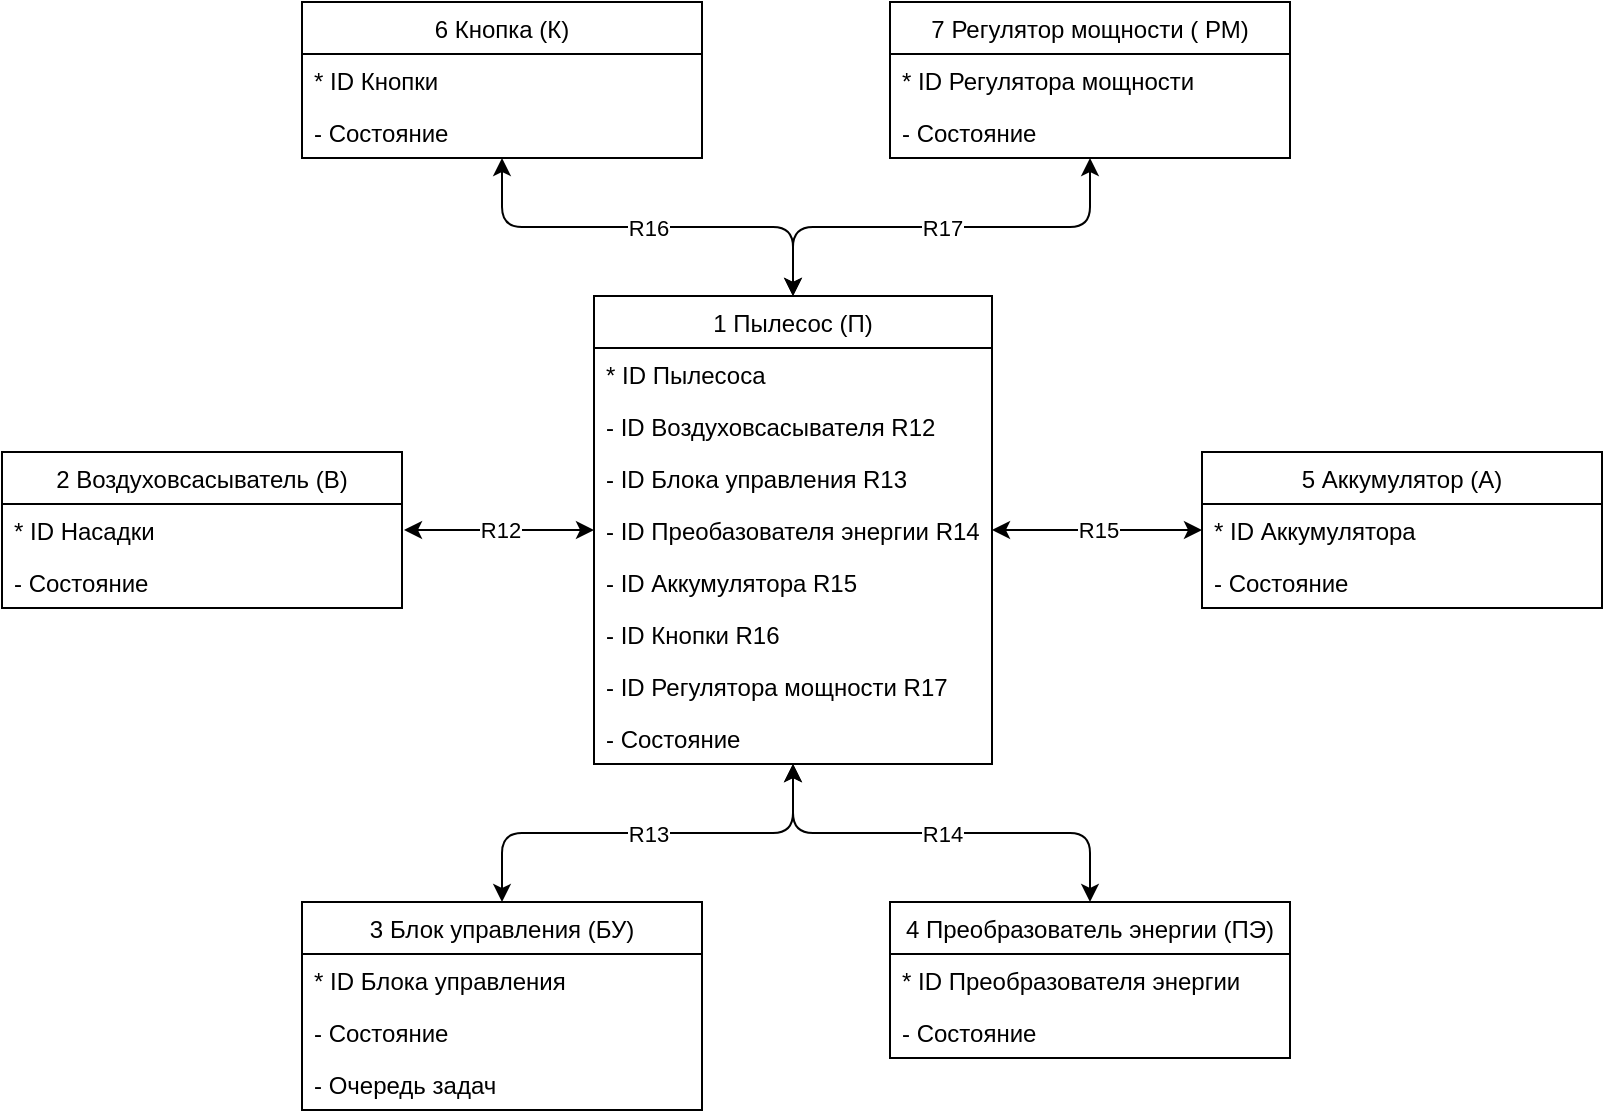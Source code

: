 <mxfile>
    <diagram id="0MO_xntr8cy2zNQKvv5p" name="ИМ">
        <mxGraphModel dx="1442" dy="564" grid="1" gridSize="10" guides="1" tooltips="1" connect="1" arrows="1" fold="1" page="1" pageScale="1" pageWidth="827" pageHeight="1169" math="0" shadow="0">
            <root>
                <mxCell id="0"/>
                <mxCell id="1" parent="0"/>
                <mxCell id="42" value="R13" style="edgeStyle=orthogonalEdgeStyle;orthogonalLoop=1;jettySize=auto;html=1;exitX=0.5;exitY=1;exitDx=0;exitDy=0;entryX=0.5;entryY=0;entryDx=0;entryDy=0;startArrow=classic;startFill=1;" parent="1" source="2" target="16" edge="1">
                    <mxGeometry relative="1" as="geometry"/>
                </mxCell>
                <mxCell id="43" value="R14" style="edgeStyle=orthogonalEdgeStyle;orthogonalLoop=1;jettySize=auto;html=1;exitX=0.5;exitY=1;exitDx=0;exitDy=0;entryX=0.5;entryY=0;entryDx=0;entryDy=0;startArrow=classic;startFill=1;" parent="1" source="2" target="24" edge="1">
                    <mxGeometry relative="1" as="geometry"/>
                </mxCell>
                <mxCell id="46" value="R16" style="edgeStyle=orthogonalEdgeStyle;orthogonalLoop=1;jettySize=auto;html=1;exitX=0.5;exitY=0;exitDx=0;exitDy=0;startArrow=classic;startFill=1;" parent="1" source="2" target="32" edge="1">
                    <mxGeometry relative="1" as="geometry"/>
                </mxCell>
                <mxCell id="47" value="R17" style="edgeStyle=orthogonalEdgeStyle;orthogonalLoop=1;jettySize=auto;html=1;exitX=0.5;exitY=0;exitDx=0;exitDy=0;startArrow=classic;startFill=1;" parent="1" source="2" target="37" edge="1">
                    <mxGeometry relative="1" as="geometry"/>
                </mxCell>
                <mxCell id="2" value="1 Пылесос (П)" style="swimlane;fontStyle=0;childLayout=stackLayout;horizontal=1;startSize=26;fillColor=none;horizontalStack=0;resizeParent=1;resizeParentMax=0;resizeLast=0;collapsible=1;marginBottom=0;" parent="1" vertex="1">
                    <mxGeometry x="310" y="380" width="199" height="234" as="geometry"/>
                </mxCell>
                <mxCell id="3" value="* ID Пылесоса" style="text;strokeColor=none;fillColor=none;align=left;verticalAlign=top;spacingLeft=4;spacingRight=4;overflow=hidden;rotatable=0;points=[[0,0.5],[1,0.5]];portConstraint=eastwest;" parent="2" vertex="1">
                    <mxGeometry y="26" width="199" height="26" as="geometry"/>
                </mxCell>
                <mxCell id="5" value="- ID Воздуховсасывателя R12" style="text;strokeColor=none;fillColor=none;align=left;verticalAlign=top;spacingLeft=4;spacingRight=4;overflow=hidden;rotatable=0;points=[[0,0.5],[1,0.5]];portConstraint=eastwest;" parent="2" vertex="1">
                    <mxGeometry y="52" width="199" height="26" as="geometry"/>
                </mxCell>
                <mxCell id="6" value="- ID Блока управления R13" style="text;strokeColor=none;fillColor=none;align=left;verticalAlign=top;spacingLeft=4;spacingRight=4;overflow=hidden;rotatable=0;points=[[0,0.5],[1,0.5]];portConstraint=eastwest;" parent="2" vertex="1">
                    <mxGeometry y="78" width="199" height="26" as="geometry"/>
                </mxCell>
                <mxCell id="7" value="- ID Преобазователя энергии R14" style="text;strokeColor=none;fillColor=none;align=left;verticalAlign=top;spacingLeft=4;spacingRight=4;overflow=hidden;rotatable=0;points=[[0,0.5],[1,0.5]];portConstraint=eastwest;" parent="2" vertex="1">
                    <mxGeometry y="104" width="199" height="26" as="geometry"/>
                </mxCell>
                <mxCell id="8" value="- ID Аккумулятора R15" style="text;strokeColor=none;fillColor=none;align=left;verticalAlign=top;spacingLeft=4;spacingRight=4;overflow=hidden;rotatable=0;points=[[0,0.5],[1,0.5]];portConstraint=eastwest;" parent="2" vertex="1">
                    <mxGeometry y="130" width="199" height="26" as="geometry"/>
                </mxCell>
                <mxCell id="9" value="- ID Кнопки R16" style="text;strokeColor=none;fillColor=none;align=left;verticalAlign=top;spacingLeft=4;spacingRight=4;overflow=hidden;rotatable=0;points=[[0,0.5],[1,0.5]];portConstraint=eastwest;" parent="2" vertex="1">
                    <mxGeometry y="156" width="199" height="26" as="geometry"/>
                </mxCell>
                <mxCell id="10" value="- ID Регулятора мощности R17" style="text;strokeColor=none;fillColor=none;align=left;verticalAlign=top;spacingLeft=4;spacingRight=4;overflow=hidden;rotatable=0;points=[[0,0.5],[1,0.5]];portConstraint=eastwest;" parent="2" vertex="1">
                    <mxGeometry y="182" width="199" height="26" as="geometry"/>
                </mxCell>
                <mxCell id="15" value="- Состояние" style="text;strokeColor=none;fillColor=none;align=left;verticalAlign=top;spacingLeft=4;spacingRight=4;overflow=hidden;rotatable=0;points=[[0,0.5],[1,0.5]];portConstraint=eastwest;" parent="2" vertex="1">
                    <mxGeometry y="208" width="199" height="26" as="geometry"/>
                </mxCell>
                <mxCell id="11" value="2 Воздуховсасыватель (В)" style="swimlane;fontStyle=0;childLayout=stackLayout;horizontal=1;startSize=26;fillColor=none;horizontalStack=0;resizeParent=1;resizeParentMax=0;resizeLast=0;collapsible=1;marginBottom=0;" parent="1" vertex="1">
                    <mxGeometry x="14" y="458" width="200" height="78" as="geometry"/>
                </mxCell>
                <mxCell id="12" value="* ID Насадки" style="text;strokeColor=none;fillColor=none;align=left;verticalAlign=top;spacingLeft=4;spacingRight=4;overflow=hidden;rotatable=0;points=[[0,0.5],[1,0.5]];portConstraint=eastwest;" parent="11" vertex="1">
                    <mxGeometry y="26" width="200" height="26" as="geometry"/>
                </mxCell>
                <mxCell id="13" value="- Состояние" style="text;strokeColor=none;fillColor=none;align=left;verticalAlign=top;spacingLeft=4;spacingRight=4;overflow=hidden;rotatable=0;points=[[0,0.5],[1,0.5]];portConstraint=eastwest;" parent="11" vertex="1">
                    <mxGeometry y="52" width="200" height="26" as="geometry"/>
                </mxCell>
                <mxCell id="16" value="3 Блок управления (БУ)" style="swimlane;fontStyle=0;childLayout=stackLayout;horizontal=1;startSize=26;fillColor=none;horizontalStack=0;resizeParent=1;resizeParentMax=0;resizeLast=0;collapsible=1;marginBottom=0;" parent="1" vertex="1">
                    <mxGeometry x="164" y="683" width="200" height="104" as="geometry"/>
                </mxCell>
                <mxCell id="17" value="* ID Блока управления" style="text;strokeColor=none;fillColor=none;align=left;verticalAlign=top;spacingLeft=4;spacingRight=4;overflow=hidden;rotatable=0;points=[[0,0.5],[1,0.5]];portConstraint=eastwest;" parent="16" vertex="1">
                    <mxGeometry y="26" width="200" height="26" as="geometry"/>
                </mxCell>
                <mxCell id="syYkQn0Kh9PmOeg7FaRG-47" value="- Состояние" style="text;strokeColor=none;fillColor=none;align=left;verticalAlign=top;spacingLeft=4;spacingRight=4;overflow=hidden;rotatable=0;points=[[0,0.5],[1,0.5]];portConstraint=eastwest;" vertex="1" parent="16">
                    <mxGeometry y="52" width="200" height="26" as="geometry"/>
                </mxCell>
                <mxCell id="2u3sgUF7NqjBDAu5k8QB-47" value="- Очередь задач" style="text;strokeColor=none;fillColor=none;align=left;verticalAlign=top;spacingLeft=4;spacingRight=4;overflow=hidden;rotatable=0;points=[[0,0.5],[1,0.5]];portConstraint=eastwest;" vertex="1" parent="16">
                    <mxGeometry y="78" width="200" height="26" as="geometry"/>
                </mxCell>
                <mxCell id="24" value="4 Преобразователь энергии (ПЭ)" style="swimlane;fontStyle=0;childLayout=stackLayout;horizontal=1;startSize=26;fillColor=none;horizontalStack=0;resizeParent=1;resizeParentMax=0;resizeLast=0;collapsible=1;marginBottom=0;" parent="1" vertex="1">
                    <mxGeometry x="458" y="683" width="200" height="78" as="geometry"/>
                </mxCell>
                <mxCell id="25" value="* ID Преобразователя энергии" style="text;strokeColor=none;fillColor=none;align=left;verticalAlign=top;spacingLeft=4;spacingRight=4;overflow=hidden;rotatable=0;points=[[0,0.5],[1,0.5]];portConstraint=eastwest;" parent="24" vertex="1">
                    <mxGeometry y="26" width="200" height="26" as="geometry"/>
                </mxCell>
                <mxCell id="26" value="- Состояние" style="text;strokeColor=none;fillColor=none;align=left;verticalAlign=top;spacingLeft=4;spacingRight=4;overflow=hidden;rotatable=0;points=[[0,0.5],[1,0.5]];portConstraint=eastwest;" parent="24" vertex="1">
                    <mxGeometry y="52" width="200" height="26" as="geometry"/>
                </mxCell>
                <mxCell id="28" value="5 Аккумулятор (А)" style="swimlane;fontStyle=0;childLayout=stackLayout;horizontal=1;startSize=26;fillColor=none;horizontalStack=0;resizeParent=1;resizeParentMax=0;resizeLast=0;collapsible=1;marginBottom=0;" parent="1" vertex="1">
                    <mxGeometry x="614" y="458" width="200" height="78" as="geometry"/>
                </mxCell>
                <mxCell id="29" value="* ID Аккумулятора" style="text;strokeColor=none;fillColor=none;align=left;verticalAlign=top;spacingLeft=4;spacingRight=4;overflow=hidden;rotatable=0;points=[[0,0.5],[1,0.5]];portConstraint=eastwest;" parent="28" vertex="1">
                    <mxGeometry y="26" width="200" height="26" as="geometry"/>
                </mxCell>
                <mxCell id="31" value="- Состояние" style="text;strokeColor=none;fillColor=none;align=left;verticalAlign=top;spacingLeft=4;spacingRight=4;overflow=hidden;rotatable=0;points=[[0,0.5],[1,0.5]];portConstraint=eastwest;" parent="28" vertex="1">
                    <mxGeometry y="52" width="200" height="26" as="geometry"/>
                </mxCell>
                <mxCell id="32" value="6 Кнопка (К)" style="swimlane;fontStyle=0;childLayout=stackLayout;horizontal=1;startSize=26;fillColor=none;horizontalStack=0;resizeParent=1;resizeParentMax=0;resizeLast=0;collapsible=1;marginBottom=0;" parent="1" vertex="1">
                    <mxGeometry x="164" y="233" width="200" height="78" as="geometry"/>
                </mxCell>
                <mxCell id="35" value="* ID Кнопки" style="text;strokeColor=none;fillColor=none;align=left;verticalAlign=top;spacingLeft=4;spacingRight=4;overflow=hidden;rotatable=0;points=[[0,0.5],[1,0.5]];portConstraint=eastwest;" parent="32" vertex="1">
                    <mxGeometry y="26" width="200" height="26" as="geometry"/>
                </mxCell>
                <mxCell id="36" value="- Состояние" style="text;strokeColor=none;fillColor=none;align=left;verticalAlign=top;spacingLeft=4;spacingRight=4;overflow=hidden;rotatable=0;points=[[0,0.5],[1,0.5]];portConstraint=eastwest;" parent="32" vertex="1">
                    <mxGeometry y="52" width="200" height="26" as="geometry"/>
                </mxCell>
                <mxCell id="37" value="7 Регулятор мощности ( РМ)" style="swimlane;fontStyle=0;childLayout=stackLayout;horizontal=1;startSize=26;fillColor=none;horizontalStack=0;resizeParent=1;resizeParentMax=0;resizeLast=0;collapsible=1;marginBottom=0;" parent="1" vertex="1">
                    <mxGeometry x="458" y="233" width="200" height="78" as="geometry"/>
                </mxCell>
                <mxCell id="38" value="* ID Регулятора мощности" style="text;strokeColor=none;fillColor=none;align=left;verticalAlign=top;spacingLeft=4;spacingRight=4;overflow=hidden;rotatable=0;points=[[0,0.5],[1,0.5]];portConstraint=eastwest;" parent="37" vertex="1">
                    <mxGeometry y="26" width="200" height="26" as="geometry"/>
                </mxCell>
                <mxCell id="39" value="- Состояние " style="text;strokeColor=none;fillColor=none;align=left;verticalAlign=top;spacingLeft=4;spacingRight=4;overflow=hidden;rotatable=0;points=[[0,0.5],[1,0.5]];portConstraint=eastwest;" parent="37" vertex="1">
                    <mxGeometry y="52" width="200" height="26" as="geometry"/>
                </mxCell>
                <mxCell id="41" value="R12" style="edgeStyle=orthogonalEdgeStyle;orthogonalLoop=1;jettySize=auto;html=1;entryX=1;entryY=0.5;entryDx=0;entryDy=0;startArrow=classic;startFill=1;" parent="1" edge="1">
                    <mxGeometry relative="1" as="geometry">
                        <mxPoint x="310" y="497" as="sourcePoint"/>
                        <mxPoint x="215" y="497" as="targetPoint"/>
                    </mxGeometry>
                </mxCell>
                <mxCell id="45" value="R15" style="edgeStyle=orthogonalEdgeStyle;orthogonalLoop=1;jettySize=auto;html=1;exitX=1;exitY=0.5;exitDx=0;exitDy=0;entryX=0;entryY=0.5;entryDx=0;entryDy=0;startArrow=classic;startFill=1;" parent="1" source="7" target="29" edge="1">
                    <mxGeometry relative="1" as="geometry"/>
                </mxCell>
            </root>
        </mxGraphModel>
    </diagram>
    <diagram id="H8AlfN4dxAO6muatL9IS" name="ДПС (П)">
        <mxGraphModel dx="1442" dy="564" grid="1" gridSize="10" guides="1" tooltips="1" connect="1" arrows="1" fold="1" page="1" pageScale="1" pageWidth="827" pageHeight="1169" math="0" shadow="0">
            <root>
                <mxCell id="1Gn_wDLOg_Vv80TEt5Sk-0"/>
                <mxCell id="1Gn_wDLOg_Vv80TEt5Sk-1" parent="1Gn_wDLOg_Vv80TEt5Sk-0"/>
                <mxCell id="V-mr3KKeUIwXZn9GzXly-0" value="Пылесос" style="text;html=1;strokeColor=none;fillColor=none;align=center;verticalAlign=middle;whiteSpace=wrap;" parent="1Gn_wDLOg_Vv80TEt5Sk-1" vertex="1">
                    <mxGeometry x="333" y="170" width="39" height="20" as="geometry"/>
                </mxCell>
                <mxCell id="V-mr3KKeUIwXZn9GzXly-6" value="П1" style="edgeStyle=orthogonalEdgeStyle;orthogonalLoop=1;jettySize=auto;html=1;exitX=1;exitY=0.5;exitDx=0;exitDy=0;startArrow=none;startFill=0;" parent="1Gn_wDLOg_Vv80TEt5Sk-1" source="V-mr3KKeUIwXZn9GzXly-1" target="V-mr3KKeUIwXZn9GzXly-4" edge="1">
                    <mxGeometry relative="1" as="geometry"/>
                </mxCell>
                <mxCell id="V-mr3KKeUIwXZn9GzXly-1" value="1. Выключен" style="html=1;" parent="1Gn_wDLOg_Vv80TEt5Sk-1" vertex="1">
                    <mxGeometry x="298" y="270" width="109" height="50" as="geometry"/>
                </mxCell>
                <mxCell id="V-mr3KKeUIwXZn9GzXly-3" value="" style="endArrow=classic;html=1;entryX=0.5;entryY=0;entryDx=0;entryDy=0;exitX=0.5;exitY=1;exitDx=0;exitDy=0;" parent="1Gn_wDLOg_Vv80TEt5Sk-1" source="V-mr3KKeUIwXZn9GzXly-0" target="V-mr3KKeUIwXZn9GzXly-1" edge="1">
                    <mxGeometry width="50" height="50" relative="1" as="geometry">
                        <mxPoint x="353" y="200" as="sourcePoint"/>
                        <mxPoint x="423" y="300" as="targetPoint"/>
                    </mxGeometry>
                </mxCell>
                <mxCell id="AmWDARb7_uD56f2tCwzQ-4" value="П3" style="edgeStyle=orthogonalEdgeStyle;orthogonalLoop=1;jettySize=auto;html=1;exitX=0.25;exitY=1;exitDx=0;exitDy=0;entryX=1;entryY=0.25;entryDx=0;entryDy=0;startArrow=none;startFill=0;" parent="1Gn_wDLOg_Vv80TEt5Sk-1" source="V-mr3KKeUIwXZn9GzXly-4" target="d0PU6nVOkSoiwUO32WR5-0" edge="1">
                    <mxGeometry relative="1" as="geometry"/>
                </mxCell>
                <mxCell id="RqYjoGh2FY7Ns6e0OhHL-2" value="П2, П7" style="edgeStyle=orthogonalEdgeStyle;orthogonalLoop=1;jettySize=auto;html=1;exitX=0.25;exitY=0;exitDx=0;exitDy=0;entryX=0.75;entryY=1;entryDx=0;entryDy=0;" parent="1Gn_wDLOg_Vv80TEt5Sk-1" source="V-mr3KKeUIwXZn9GzXly-4" target="RqYjoGh2FY7Ns6e0OhHL-0" edge="1">
                    <mxGeometry relative="1" as="geometry"/>
                </mxCell>
                <mxCell id="V-mr3KKeUIwXZn9GzXly-4" value="2. Режим ожидания" style="html=1;" parent="1Gn_wDLOg_Vv80TEt5Sk-1" vertex="1">
                    <mxGeometry x="473" y="360" width="109" height="50" as="geometry"/>
                </mxCell>
                <mxCell id="AmWDARb7_uD56f2tCwzQ-7" value="П3" style="edgeStyle=orthogonalEdgeStyle;orthogonalLoop=1;jettySize=auto;html=1;exitX=0.25;exitY=1;exitDx=0;exitDy=0;startArrow=none;startFill=0;entryX=0.75;entryY=1;entryDx=0;entryDy=0;" parent="1Gn_wDLOg_Vv80TEt5Sk-1" source="d0PU6nVOkSoiwUO32WR5-0" target="d0PU6nVOkSoiwUO32WR5-0" edge="1">
                    <mxGeometry relative="1" as="geometry">
                        <mxPoint x="383" y="600" as="targetPoint"/>
                    </mxGeometry>
                </mxCell>
                <mxCell id="cA5IKPin6xQ-_9i_1Whx-0" value="П4" style="edgeStyle=orthogonalEdgeStyle;orthogonalLoop=1;jettySize=auto;html=1;exitX=1;exitY=0.75;exitDx=0;exitDy=0;entryX=0.75;entryY=1;entryDx=0;entryDy=0;" parent="1Gn_wDLOg_Vv80TEt5Sk-1" source="d0PU6nVOkSoiwUO32WR5-0" target="V-mr3KKeUIwXZn9GzXly-4" edge="1">
                    <mxGeometry relative="1" as="geometry"/>
                </mxCell>
                <mxCell id="RqYjoGh2FY7Ns6e0OhHL-8" value="П5" style="edgeStyle=orthogonalEdgeStyle;orthogonalLoop=1;jettySize=auto;html=1;exitX=0;exitY=0.5;exitDx=0;exitDy=0;entryX=0.5;entryY=1;entryDx=0;entryDy=0;" parent="1Gn_wDLOg_Vv80TEt5Sk-1" source="d0PU6nVOkSoiwUO32WR5-0" target="6JjjXPIvsh28RjKGB7Pr-0" edge="1">
                    <mxGeometry relative="1" as="geometry"/>
                </mxCell>
                <mxCell id="RqYjoGh2FY7Ns6e0OhHL-11" value="П2,П7" style="edgeStyle=orthogonalEdgeStyle;orthogonalLoop=1;jettySize=auto;html=1;exitX=0;exitY=0.25;exitDx=0;exitDy=0;entryX=0;entryY=0.25;entryDx=0;entryDy=0;" parent="1Gn_wDLOg_Vv80TEt5Sk-1" source="d0PU6nVOkSoiwUO32WR5-0" target="RqYjoGh2FY7Ns6e0OhHL-0" edge="1">
                    <mxGeometry relative="1" as="geometry">
                        <Array as="points">
                            <mxPoint x="50" y="523"/>
                            <mxPoint x="50" y="283"/>
                        </Array>
                    </mxGeometry>
                </mxCell>
                <mxCell id="d0PU6nVOkSoiwUO32WR5-0" value="3. Мощность&lt;br&gt;установлена" style="html=1;" parent="1Gn_wDLOg_Vv80TEt5Sk-1" vertex="1">
                    <mxGeometry x="298" y="510" width="109" height="50" as="geometry"/>
                </mxCell>
                <mxCell id="d0PU6nVOkSoiwUO32WR5-8" value="П4" style="edgeStyle=orthogonalEdgeStyle;orthogonalLoop=1;jettySize=auto;html=1;exitX=1;exitY=0.5;exitDx=0;exitDy=0;startArrow=none;startFill=0;" parent="1Gn_wDLOg_Vv80TEt5Sk-1" source="d0PU6nVOkSoiwUO32WR5-4" target="V-mr3KKeUIwXZn9GzXly-4" edge="1">
                    <mxGeometry relative="1" as="geometry"/>
                </mxCell>
                <mxCell id="RqYjoGh2FY7Ns6e0OhHL-3" value="П2,П7" style="edgeStyle=orthogonalEdgeStyle;orthogonalLoop=1;jettySize=auto;html=1;exitX=0.5;exitY=0;exitDx=0;exitDy=0;entryX=0.5;entryY=1;entryDx=0;entryDy=0;" parent="1Gn_wDLOg_Vv80TEt5Sk-1" source="d0PU6nVOkSoiwUO32WR5-4" target="RqYjoGh2FY7Ns6e0OhHL-0" edge="1">
                    <mxGeometry relative="1" as="geometry"/>
                </mxCell>
                <mxCell id="RqYjoGh2FY7Ns6e0OhHL-50" value="П3" style="edgeStyle=orthogonalEdgeStyle;orthogonalLoop=1;jettySize=auto;html=1;exitX=1;exitY=0.25;exitDx=0;exitDy=0;entryX=0.75;entryY=0;entryDx=0;entryDy=0;" parent="1Gn_wDLOg_Vv80TEt5Sk-1" source="d0PU6nVOkSoiwUO32WR5-4" target="d0PU6nVOkSoiwUO32WR5-0" edge="1">
                    <mxGeometry relative="1" as="geometry"/>
                </mxCell>
                <mxCell id="d0PU6nVOkSoiwUO32WR5-4" value="5. Работает" style="html=1;" parent="1Gn_wDLOg_Vv80TEt5Sk-1" vertex="1">
                    <mxGeometry x="123" y="360" width="109" height="50" as="geometry"/>
                </mxCell>
                <mxCell id="d0PU6nVOkSoiwUO32WR5-14" value="П1: Включить пылесос&lt;br&gt;П2: Выключить пылесос&lt;br&gt;П3: Установить мощность (Вт)&lt;br&gt;П4: Сбросить мощность&lt;br&gt;П5: Разогреть пылесос&lt;br&gt;П6: Начинается работа&lt;br&gt;П7: Аккумулятор разряжен&lt;br&gt;П8: Пылесос выключился" style="text;html=1;align=left;verticalAlign=middle;resizable=0;points=[];autosize=1;labelPosition=center;verticalLabelPosition=middle;" parent="1Gn_wDLOg_Vv80TEt5Sk-1" vertex="1">
                    <mxGeometry x="610" y="290" width="180" height="110" as="geometry"/>
                </mxCell>
                <mxCell id="h5bOON28MO78eXYoEagq-0" value="" style="shape=table;html=1;whiteSpace=wrap;startSize=0;container=1;collapsible=0;childLayout=tableLayout;align=left;" parent="1Gn_wDLOg_Vv80TEt5Sk-1" vertex="1">
                    <mxGeometry x="50" y="600" width="754" height="280" as="geometry"/>
                </mxCell>
                <mxCell id="h5bOON28MO78eXYoEagq-1" value="" style="shape=partialRectangle;html=1;whiteSpace=wrap;collapsible=0;dropTarget=0;pointerEvents=0;fillColor=none;top=0;left=0;bottom=0;right=0;points=[[0,0.5],[1,0.5]];portConstraint=eastwest;" parent="h5bOON28MO78eXYoEagq-0" vertex="1">
                    <mxGeometry width="754" height="40" as="geometry"/>
                </mxCell>
                <mxCell id="h5bOON28MO78eXYoEagq-2" value="" style="shape=partialRectangle;html=1;whiteSpace=wrap;connectable=0;fillColor=none;top=0;left=0;bottom=0;right=0;overflow=hidden;" parent="h5bOON28MO78eXYoEagq-1" vertex="1">
                    <mxGeometry width="84" height="40" as="geometry"/>
                </mxCell>
                <mxCell id="h5bOON28MO78eXYoEagq-3" value="П1" style="shape=partialRectangle;html=1;whiteSpace=wrap;connectable=0;fillColor=none;top=0;left=0;bottom=0;right=0;overflow=hidden;" parent="h5bOON28MO78eXYoEagq-1" vertex="1">
                    <mxGeometry x="84" width="82" height="40" as="geometry"/>
                </mxCell>
                <mxCell id="h5bOON28MO78eXYoEagq-4" value="П2" style="shape=partialRectangle;html=1;whiteSpace=wrap;connectable=0;fillColor=none;top=0;left=0;bottom=0;right=0;overflow=hidden;" parent="h5bOON28MO78eXYoEagq-1" vertex="1">
                    <mxGeometry x="166" width="84" height="40" as="geometry"/>
                </mxCell>
                <mxCell id="h5bOON28MO78eXYoEagq-52" value="П3" style="shape=partialRectangle;html=1;whiteSpace=wrap;connectable=0;fillColor=none;top=0;left=0;bottom=0;right=0;overflow=hidden;" parent="h5bOON28MO78eXYoEagq-1" vertex="1">
                    <mxGeometry x="250" width="84" height="40" as="geometry"/>
                </mxCell>
                <mxCell id="h5bOON28MO78eXYoEagq-57" value="П4" style="shape=partialRectangle;html=1;whiteSpace=wrap;connectable=0;fillColor=none;top=0;left=0;bottom=0;right=0;overflow=hidden;" parent="h5bOON28MO78eXYoEagq-1" vertex="1">
                    <mxGeometry x="334" width="84" height="40" as="geometry"/>
                </mxCell>
                <mxCell id="h5bOON28MO78eXYoEagq-67" value="П5" style="shape=partialRectangle;html=1;whiteSpace=wrap;connectable=0;fillColor=none;top=0;left=0;bottom=0;right=0;overflow=hidden;" parent="h5bOON28MO78eXYoEagq-1" vertex="1">
                    <mxGeometry x="418" width="84" height="40" as="geometry"/>
                </mxCell>
                <mxCell id="h5bOON28MO78eXYoEagq-72" value="П6" style="shape=partialRectangle;html=1;whiteSpace=wrap;connectable=0;fillColor=none;top=0;left=0;bottom=0;right=0;overflow=hidden;" parent="h5bOON28MO78eXYoEagq-1" vertex="1">
                    <mxGeometry x="502" width="84" height="40" as="geometry"/>
                </mxCell>
                <mxCell id="6JjjXPIvsh28RjKGB7Pr-6" value="П7" style="shape=partialRectangle;html=1;whiteSpace=wrap;connectable=0;fillColor=none;top=0;left=0;bottom=0;right=0;overflow=hidden;" parent="h5bOON28MO78eXYoEagq-1" vertex="1">
                    <mxGeometry x="586" width="84" height="40" as="geometry"/>
                </mxCell>
                <mxCell id="RqYjoGh2FY7Ns6e0OhHL-12" value="П8" style="shape=partialRectangle;html=1;whiteSpace=wrap;connectable=0;fillColor=none;top=0;left=0;bottom=0;right=0;overflow=hidden;" parent="h5bOON28MO78eXYoEagq-1" vertex="1">
                    <mxGeometry x="670" width="84" height="40" as="geometry"/>
                </mxCell>
                <mxCell id="h5bOON28MO78eXYoEagq-13" value="" style="shape=partialRectangle;html=1;whiteSpace=wrap;collapsible=0;dropTarget=0;pointerEvents=0;fillColor=none;top=0;left=0;bottom=0;right=0;points=[[0,0.5],[1,0.5]];portConstraint=eastwest;" parent="h5bOON28MO78eXYoEagq-0" vertex="1">
                    <mxGeometry y="40" width="754" height="40" as="geometry"/>
                </mxCell>
                <mxCell id="h5bOON28MO78eXYoEagq-14" value="1" style="shape=partialRectangle;html=1;whiteSpace=wrap;connectable=0;fillColor=none;top=0;left=0;bottom=0;right=0;overflow=hidden;" parent="h5bOON28MO78eXYoEagq-13" vertex="1">
                    <mxGeometry width="84" height="40" as="geometry"/>
                </mxCell>
                <mxCell id="h5bOON28MO78eXYoEagq-15" value="2" style="shape=partialRectangle;html=1;whiteSpace=wrap;connectable=0;fillColor=none;top=0;left=0;bottom=0;right=0;overflow=hidden;" parent="h5bOON28MO78eXYoEagq-13" vertex="1">
                    <mxGeometry x="84" width="82" height="40" as="geometry"/>
                </mxCell>
                <mxCell id="h5bOON28MO78eXYoEagq-16" value="-" style="shape=partialRectangle;html=1;whiteSpace=wrap;connectable=0;fillColor=none;top=0;left=0;bottom=0;right=0;overflow=hidden;" parent="h5bOON28MO78eXYoEagq-13" vertex="1">
                    <mxGeometry x="166" width="84" height="40" as="geometry"/>
                </mxCell>
                <mxCell id="h5bOON28MO78eXYoEagq-53" value="-" style="shape=partialRectangle;html=1;whiteSpace=wrap;connectable=0;fillColor=none;top=0;left=0;bottom=0;right=0;overflow=hidden;" parent="h5bOON28MO78eXYoEagq-13" vertex="1">
                    <mxGeometry x="250" width="84" height="40" as="geometry"/>
                </mxCell>
                <mxCell id="h5bOON28MO78eXYoEagq-58" value="-" style="shape=partialRectangle;html=1;whiteSpace=wrap;connectable=0;fillColor=none;top=0;left=0;bottom=0;right=0;overflow=hidden;" parent="h5bOON28MO78eXYoEagq-13" vertex="1">
                    <mxGeometry x="334" width="84" height="40" as="geometry"/>
                </mxCell>
                <mxCell id="h5bOON28MO78eXYoEagq-68" value="-" style="shape=partialRectangle;html=1;whiteSpace=wrap;connectable=0;fillColor=none;top=0;left=0;bottom=0;right=0;overflow=hidden;" parent="h5bOON28MO78eXYoEagq-13" vertex="1">
                    <mxGeometry x="418" width="84" height="40" as="geometry"/>
                </mxCell>
                <mxCell id="h5bOON28MO78eXYoEagq-73" value="-" style="shape=partialRectangle;html=1;whiteSpace=wrap;connectable=0;fillColor=none;top=0;left=0;bottom=0;right=0;overflow=hidden;" parent="h5bOON28MO78eXYoEagq-13" vertex="1">
                    <mxGeometry x="502" width="84" height="40" as="geometry"/>
                </mxCell>
                <mxCell id="6JjjXPIvsh28RjKGB7Pr-7" value="-" style="shape=partialRectangle;html=1;whiteSpace=wrap;connectable=0;fillColor=none;top=0;left=0;bottom=0;right=0;overflow=hidden;" parent="h5bOON28MO78eXYoEagq-13" vertex="1">
                    <mxGeometry x="586" width="84" height="40" as="geometry"/>
                </mxCell>
                <mxCell id="RqYjoGh2FY7Ns6e0OhHL-13" value="-" style="shape=partialRectangle;html=1;whiteSpace=wrap;connectable=0;fillColor=none;top=0;left=0;bottom=0;right=0;overflow=hidden;" parent="h5bOON28MO78eXYoEagq-13" vertex="1">
                    <mxGeometry x="670" width="84" height="40" as="geometry"/>
                </mxCell>
                <mxCell id="h5bOON28MO78eXYoEagq-5" value="" style="shape=partialRectangle;html=1;whiteSpace=wrap;collapsible=0;dropTarget=0;pointerEvents=0;fillColor=none;top=0;left=0;bottom=0;right=0;points=[[0,0.5],[1,0.5]];portConstraint=eastwest;" parent="h5bOON28MO78eXYoEagq-0" vertex="1">
                    <mxGeometry y="80" width="754" height="40" as="geometry"/>
                </mxCell>
                <mxCell id="h5bOON28MO78eXYoEagq-6" value="2" style="shape=partialRectangle;html=1;whiteSpace=wrap;connectable=0;fillColor=none;top=0;left=0;bottom=0;right=0;overflow=hidden;" parent="h5bOON28MO78eXYoEagq-5" vertex="1">
                    <mxGeometry width="84" height="40" as="geometry"/>
                </mxCell>
                <mxCell id="h5bOON28MO78eXYoEagq-7" value="-" style="shape=partialRectangle;html=1;whiteSpace=wrap;connectable=0;fillColor=none;top=0;left=0;bottom=0;right=0;overflow=hidden;" parent="h5bOON28MO78eXYoEagq-5" vertex="1">
                    <mxGeometry x="84" width="82" height="40" as="geometry"/>
                </mxCell>
                <mxCell id="h5bOON28MO78eXYoEagq-8" value="6" style="shape=partialRectangle;html=1;whiteSpace=wrap;connectable=0;fillColor=none;top=0;left=0;bottom=0;right=0;overflow=hidden;" parent="h5bOON28MO78eXYoEagq-5" vertex="1">
                    <mxGeometry x="166" width="84" height="40" as="geometry"/>
                </mxCell>
                <mxCell id="h5bOON28MO78eXYoEagq-54" value="3" style="shape=partialRectangle;html=1;whiteSpace=wrap;connectable=0;fillColor=none;top=0;left=0;bottom=0;right=0;overflow=hidden;" parent="h5bOON28MO78eXYoEagq-5" vertex="1">
                    <mxGeometry x="250" width="84" height="40" as="geometry"/>
                </mxCell>
                <mxCell id="h5bOON28MO78eXYoEagq-59" value="-" style="shape=partialRectangle;html=1;whiteSpace=wrap;connectable=0;fillColor=none;top=0;left=0;bottom=0;right=0;overflow=hidden;" parent="h5bOON28MO78eXYoEagq-5" vertex="1">
                    <mxGeometry x="334" width="84" height="40" as="geometry"/>
                </mxCell>
                <mxCell id="h5bOON28MO78eXYoEagq-69" value="-" style="shape=partialRectangle;html=1;whiteSpace=wrap;connectable=0;fillColor=none;top=0;left=0;bottom=0;right=0;overflow=hidden;" parent="h5bOON28MO78eXYoEagq-5" vertex="1">
                    <mxGeometry x="418" width="84" height="40" as="geometry"/>
                </mxCell>
                <mxCell id="h5bOON28MO78eXYoEagq-74" value="-" style="shape=partialRectangle;html=1;whiteSpace=wrap;connectable=0;fillColor=none;top=0;left=0;bottom=0;right=0;overflow=hidden;" parent="h5bOON28MO78eXYoEagq-5" vertex="1">
                    <mxGeometry x="502" width="84" height="40" as="geometry"/>
                </mxCell>
                <mxCell id="6JjjXPIvsh28RjKGB7Pr-8" value="6" style="shape=partialRectangle;html=1;whiteSpace=wrap;connectable=0;fillColor=none;top=0;left=0;bottom=0;right=0;overflow=hidden;" parent="h5bOON28MO78eXYoEagq-5" vertex="1">
                    <mxGeometry x="586" width="84" height="40" as="geometry"/>
                </mxCell>
                <mxCell id="RqYjoGh2FY7Ns6e0OhHL-14" value="-" style="shape=partialRectangle;html=1;whiteSpace=wrap;connectable=0;fillColor=none;top=0;left=0;bottom=0;right=0;overflow=hidden;" parent="h5bOON28MO78eXYoEagq-5" vertex="1">
                    <mxGeometry x="670" width="84" height="40" as="geometry"/>
                </mxCell>
                <mxCell id="h5bOON28MO78eXYoEagq-9" value="" style="shape=partialRectangle;html=1;whiteSpace=wrap;collapsible=0;dropTarget=0;pointerEvents=0;fillColor=none;top=0;left=0;bottom=0;right=0;points=[[0,0.5],[1,0.5]];portConstraint=eastwest;" parent="h5bOON28MO78eXYoEagq-0" vertex="1">
                    <mxGeometry y="120" width="754" height="40" as="geometry"/>
                </mxCell>
                <mxCell id="h5bOON28MO78eXYoEagq-10" value="3" style="shape=partialRectangle;html=1;whiteSpace=wrap;connectable=0;fillColor=none;top=0;left=0;bottom=0;right=0;overflow=hidden;" parent="h5bOON28MO78eXYoEagq-9" vertex="1">
                    <mxGeometry width="84" height="40" as="geometry"/>
                </mxCell>
                <mxCell id="h5bOON28MO78eXYoEagq-11" value="-" style="shape=partialRectangle;html=1;whiteSpace=wrap;connectable=0;fillColor=none;top=0;left=0;bottom=0;right=0;overflow=hidden;" parent="h5bOON28MO78eXYoEagq-9" vertex="1">
                    <mxGeometry x="84" width="82" height="40" as="geometry"/>
                </mxCell>
                <mxCell id="h5bOON28MO78eXYoEagq-12" value="6" style="shape=partialRectangle;html=1;whiteSpace=wrap;connectable=0;fillColor=none;top=0;left=0;bottom=0;right=0;overflow=hidden;" parent="h5bOON28MO78eXYoEagq-9" vertex="1">
                    <mxGeometry x="166" width="84" height="40" as="geometry"/>
                </mxCell>
                <mxCell id="h5bOON28MO78eXYoEagq-55" value="3" style="shape=partialRectangle;html=1;whiteSpace=wrap;connectable=0;fillColor=none;top=0;left=0;bottom=0;right=0;overflow=hidden;" parent="h5bOON28MO78eXYoEagq-9" vertex="1">
                    <mxGeometry x="250" width="84" height="40" as="geometry"/>
                </mxCell>
                <mxCell id="h5bOON28MO78eXYoEagq-60" value="2" style="shape=partialRectangle;html=1;whiteSpace=wrap;connectable=0;fillColor=none;top=0;left=0;bottom=0;right=0;overflow=hidden;" parent="h5bOON28MO78eXYoEagq-9" vertex="1">
                    <mxGeometry x="334" width="84" height="40" as="geometry"/>
                </mxCell>
                <mxCell id="h5bOON28MO78eXYoEagq-70" value="4" style="shape=partialRectangle;html=1;whiteSpace=wrap;connectable=0;fillColor=none;top=0;left=0;bottom=0;right=0;overflow=hidden;" parent="h5bOON28MO78eXYoEagq-9" vertex="1">
                    <mxGeometry x="418" width="84" height="40" as="geometry"/>
                </mxCell>
                <mxCell id="h5bOON28MO78eXYoEagq-75" value="-" style="shape=partialRectangle;html=1;whiteSpace=wrap;connectable=0;fillColor=none;top=0;left=0;bottom=0;right=0;overflow=hidden;" parent="h5bOON28MO78eXYoEagq-9" vertex="1">
                    <mxGeometry x="502" width="84" height="40" as="geometry"/>
                </mxCell>
                <mxCell id="6JjjXPIvsh28RjKGB7Pr-9" value="6" style="shape=partialRectangle;html=1;whiteSpace=wrap;connectable=0;fillColor=none;top=0;left=0;bottom=0;right=0;overflow=hidden;" parent="h5bOON28MO78eXYoEagq-9" vertex="1">
                    <mxGeometry x="586" width="84" height="40" as="geometry"/>
                </mxCell>
                <mxCell id="RqYjoGh2FY7Ns6e0OhHL-15" value="-" style="shape=partialRectangle;html=1;whiteSpace=wrap;connectable=0;fillColor=none;top=0;left=0;bottom=0;right=0;overflow=hidden;" parent="h5bOON28MO78eXYoEagq-9" vertex="1">
                    <mxGeometry x="670" width="84" height="40" as="geometry"/>
                </mxCell>
                <mxCell id="h5bOON28MO78eXYoEagq-17" value="" style="shape=partialRectangle;html=1;whiteSpace=wrap;collapsible=0;dropTarget=0;pointerEvents=0;fillColor=none;top=0;left=0;bottom=0;right=0;points=[[0,0.5],[1,0.5]];portConstraint=eastwest;" parent="h5bOON28MO78eXYoEagq-0" vertex="1">
                    <mxGeometry y="160" width="754" height="40" as="geometry"/>
                </mxCell>
                <mxCell id="h5bOON28MO78eXYoEagq-18" value="4" style="shape=partialRectangle;html=1;whiteSpace=wrap;connectable=0;fillColor=none;top=0;left=0;bottom=0;right=0;overflow=hidden;" parent="h5bOON28MO78eXYoEagq-17" vertex="1">
                    <mxGeometry width="84" height="40" as="geometry"/>
                </mxCell>
                <mxCell id="h5bOON28MO78eXYoEagq-19" value="-" style="shape=partialRectangle;html=1;whiteSpace=wrap;connectable=0;fillColor=none;top=0;left=0;bottom=0;right=0;overflow=hidden;" parent="h5bOON28MO78eXYoEagq-17" vertex="1">
                    <mxGeometry x="84" width="82" height="40" as="geometry"/>
                </mxCell>
                <mxCell id="h5bOON28MO78eXYoEagq-20" value="6" style="shape=partialRectangle;html=1;whiteSpace=wrap;connectable=0;fillColor=none;top=0;left=0;bottom=0;right=0;overflow=hidden;" parent="h5bOON28MO78eXYoEagq-17" vertex="1">
                    <mxGeometry x="166" width="84" height="40" as="geometry"/>
                </mxCell>
                <mxCell id="h5bOON28MO78eXYoEagq-56" value="3" style="shape=partialRectangle;html=1;whiteSpace=wrap;connectable=0;fillColor=none;top=0;left=0;bottom=0;right=0;overflow=hidden;" parent="h5bOON28MO78eXYoEagq-17" vertex="1">
                    <mxGeometry x="250" width="84" height="40" as="geometry"/>
                </mxCell>
                <mxCell id="h5bOON28MO78eXYoEagq-61" value="2" style="shape=partialRectangle;html=1;whiteSpace=wrap;connectable=0;fillColor=none;top=0;left=0;bottom=0;right=0;overflow=hidden;" parent="h5bOON28MO78eXYoEagq-17" vertex="1">
                    <mxGeometry x="334" width="84" height="40" as="geometry"/>
                </mxCell>
                <mxCell id="h5bOON28MO78eXYoEagq-71" value="-" style="shape=partialRectangle;html=1;whiteSpace=wrap;connectable=0;fillColor=none;top=0;left=0;bottom=0;right=0;overflow=hidden;" parent="h5bOON28MO78eXYoEagq-17" vertex="1">
                    <mxGeometry x="418" width="84" height="40" as="geometry"/>
                </mxCell>
                <mxCell id="h5bOON28MO78eXYoEagq-76" value="5" style="shape=partialRectangle;html=1;whiteSpace=wrap;connectable=0;fillColor=none;top=0;left=0;bottom=0;right=0;overflow=hidden;" parent="h5bOON28MO78eXYoEagq-17" vertex="1">
                    <mxGeometry x="502" width="84" height="40" as="geometry"/>
                </mxCell>
                <mxCell id="6JjjXPIvsh28RjKGB7Pr-10" value="6" style="shape=partialRectangle;html=1;whiteSpace=wrap;connectable=0;fillColor=none;top=0;left=0;bottom=0;right=0;overflow=hidden;" parent="h5bOON28MO78eXYoEagq-17" vertex="1">
                    <mxGeometry x="586" width="84" height="40" as="geometry"/>
                </mxCell>
                <mxCell id="RqYjoGh2FY7Ns6e0OhHL-16" value="-" style="shape=partialRectangle;html=1;whiteSpace=wrap;connectable=0;fillColor=none;top=0;left=0;bottom=0;right=0;overflow=hidden;" parent="h5bOON28MO78eXYoEagq-17" vertex="1">
                    <mxGeometry x="670" width="84" height="40" as="geometry"/>
                </mxCell>
                <mxCell id="cA5IKPin6xQ-_9i_1Whx-1" style="shape=partialRectangle;html=1;whiteSpace=wrap;collapsible=0;dropTarget=0;pointerEvents=0;fillColor=none;top=0;left=0;bottom=0;right=0;points=[[0,0.5],[1,0.5]];portConstraint=eastwest;" parent="h5bOON28MO78eXYoEagq-0" vertex="1">
                    <mxGeometry y="200" width="754" height="40" as="geometry"/>
                </mxCell>
                <mxCell id="cA5IKPin6xQ-_9i_1Whx-2" value="5" style="shape=partialRectangle;html=1;whiteSpace=wrap;connectable=0;fillColor=none;top=0;left=0;bottom=0;right=0;overflow=hidden;" parent="cA5IKPin6xQ-_9i_1Whx-1" vertex="1">
                    <mxGeometry width="84" height="40" as="geometry"/>
                </mxCell>
                <mxCell id="cA5IKPin6xQ-_9i_1Whx-3" value="-" style="shape=partialRectangle;html=1;whiteSpace=wrap;connectable=0;fillColor=none;top=0;left=0;bottom=0;right=0;overflow=hidden;" parent="cA5IKPin6xQ-_9i_1Whx-1" vertex="1">
                    <mxGeometry x="84" width="82" height="40" as="geometry"/>
                </mxCell>
                <mxCell id="cA5IKPin6xQ-_9i_1Whx-4" value="6" style="shape=partialRectangle;html=1;whiteSpace=wrap;connectable=0;fillColor=none;top=0;left=0;bottom=0;right=0;overflow=hidden;" parent="cA5IKPin6xQ-_9i_1Whx-1" vertex="1">
                    <mxGeometry x="166" width="84" height="40" as="geometry"/>
                </mxCell>
                <mxCell id="cA5IKPin6xQ-_9i_1Whx-5" value="3" style="shape=partialRectangle;html=1;whiteSpace=wrap;connectable=0;fillColor=none;top=0;left=0;bottom=0;right=0;overflow=hidden;" parent="cA5IKPin6xQ-_9i_1Whx-1" vertex="1">
                    <mxGeometry x="250" width="84" height="40" as="geometry"/>
                </mxCell>
                <mxCell id="cA5IKPin6xQ-_9i_1Whx-6" value="2" style="shape=partialRectangle;html=1;whiteSpace=wrap;connectable=0;fillColor=none;top=0;left=0;bottom=0;right=0;overflow=hidden;" parent="cA5IKPin6xQ-_9i_1Whx-1" vertex="1">
                    <mxGeometry x="334" width="84" height="40" as="geometry"/>
                </mxCell>
                <mxCell id="cA5IKPin6xQ-_9i_1Whx-7" value="-" style="shape=partialRectangle;html=1;whiteSpace=wrap;connectable=0;fillColor=none;top=0;left=0;bottom=0;right=0;overflow=hidden;" parent="cA5IKPin6xQ-_9i_1Whx-1" vertex="1">
                    <mxGeometry x="418" width="84" height="40" as="geometry"/>
                </mxCell>
                <mxCell id="cA5IKPin6xQ-_9i_1Whx-8" value="-" style="shape=partialRectangle;html=1;whiteSpace=wrap;connectable=0;fillColor=none;top=0;left=0;bottom=0;right=0;overflow=hidden;" parent="cA5IKPin6xQ-_9i_1Whx-1" vertex="1">
                    <mxGeometry x="502" width="84" height="40" as="geometry"/>
                </mxCell>
                <mxCell id="cA5IKPin6xQ-_9i_1Whx-9" value="6" style="shape=partialRectangle;html=1;whiteSpace=wrap;connectable=0;fillColor=none;top=0;left=0;bottom=0;right=0;overflow=hidden;" parent="cA5IKPin6xQ-_9i_1Whx-1" vertex="1">
                    <mxGeometry x="586" width="84" height="40" as="geometry"/>
                </mxCell>
                <mxCell id="RqYjoGh2FY7Ns6e0OhHL-17" value="-" style="shape=partialRectangle;html=1;whiteSpace=wrap;connectable=0;fillColor=none;top=0;left=0;bottom=0;right=0;overflow=hidden;" parent="cA5IKPin6xQ-_9i_1Whx-1" vertex="1">
                    <mxGeometry x="670" width="84" height="40" as="geometry"/>
                </mxCell>
                <mxCell id="RqYjoGh2FY7Ns6e0OhHL-38" style="shape=partialRectangle;html=1;whiteSpace=wrap;collapsible=0;dropTarget=0;pointerEvents=0;fillColor=none;top=0;left=0;bottom=0;right=0;points=[[0,0.5],[1,0.5]];portConstraint=eastwest;" parent="h5bOON28MO78eXYoEagq-0" vertex="1">
                    <mxGeometry y="240" width="754" height="40" as="geometry"/>
                </mxCell>
                <mxCell id="RqYjoGh2FY7Ns6e0OhHL-39" value="6" style="shape=partialRectangle;html=1;whiteSpace=wrap;connectable=0;fillColor=none;top=0;left=0;bottom=0;right=0;overflow=hidden;" parent="RqYjoGh2FY7Ns6e0OhHL-38" vertex="1">
                    <mxGeometry width="84" height="40" as="geometry"/>
                </mxCell>
                <mxCell id="RqYjoGh2FY7Ns6e0OhHL-40" value="-" style="shape=partialRectangle;html=1;whiteSpace=wrap;connectable=0;fillColor=none;top=0;left=0;bottom=0;right=0;overflow=hidden;" parent="RqYjoGh2FY7Ns6e0OhHL-38" vertex="1">
                    <mxGeometry x="84" width="82" height="40" as="geometry"/>
                </mxCell>
                <mxCell id="RqYjoGh2FY7Ns6e0OhHL-41" value="-" style="shape=partialRectangle;html=1;whiteSpace=wrap;connectable=0;fillColor=none;top=0;left=0;bottom=0;right=0;overflow=hidden;" parent="RqYjoGh2FY7Ns6e0OhHL-38" vertex="1">
                    <mxGeometry x="166" width="84" height="40" as="geometry"/>
                </mxCell>
                <mxCell id="RqYjoGh2FY7Ns6e0OhHL-42" value="-" style="shape=partialRectangle;html=1;whiteSpace=wrap;connectable=0;fillColor=none;top=0;left=0;bottom=0;right=0;overflow=hidden;" parent="RqYjoGh2FY7Ns6e0OhHL-38" vertex="1">
                    <mxGeometry x="250" width="84" height="40" as="geometry"/>
                </mxCell>
                <mxCell id="RqYjoGh2FY7Ns6e0OhHL-43" value="-" style="shape=partialRectangle;html=1;whiteSpace=wrap;connectable=0;fillColor=none;top=0;left=0;bottom=0;right=0;overflow=hidden;" parent="RqYjoGh2FY7Ns6e0OhHL-38" vertex="1">
                    <mxGeometry x="334" width="84" height="40" as="geometry"/>
                </mxCell>
                <mxCell id="RqYjoGh2FY7Ns6e0OhHL-44" value="-" style="shape=partialRectangle;html=1;whiteSpace=wrap;connectable=0;fillColor=none;top=0;left=0;bottom=0;right=0;overflow=hidden;" parent="RqYjoGh2FY7Ns6e0OhHL-38" vertex="1">
                    <mxGeometry x="418" width="84" height="40" as="geometry"/>
                </mxCell>
                <mxCell id="RqYjoGh2FY7Ns6e0OhHL-45" value="-" style="shape=partialRectangle;html=1;whiteSpace=wrap;connectable=0;fillColor=none;top=0;left=0;bottom=0;right=0;overflow=hidden;" parent="RqYjoGh2FY7Ns6e0OhHL-38" vertex="1">
                    <mxGeometry x="502" width="84" height="40" as="geometry"/>
                </mxCell>
                <mxCell id="RqYjoGh2FY7Ns6e0OhHL-46" value="-" style="shape=partialRectangle;html=1;whiteSpace=wrap;connectable=0;fillColor=none;top=0;left=0;bottom=0;right=0;overflow=hidden;" parent="RqYjoGh2FY7Ns6e0OhHL-38" vertex="1">
                    <mxGeometry x="586" width="84" height="40" as="geometry"/>
                </mxCell>
                <mxCell id="RqYjoGh2FY7Ns6e0OhHL-47" value="1" style="shape=partialRectangle;html=1;whiteSpace=wrap;connectable=0;fillColor=none;top=0;left=0;bottom=0;right=0;overflow=hidden;" parent="RqYjoGh2FY7Ns6e0OhHL-38" vertex="1">
                    <mxGeometry x="670" width="84" height="40" as="geometry"/>
                </mxCell>
                <mxCell id="6JjjXPIvsh28RjKGB7Pr-3" value="П6" style="edgeStyle=orthogonalEdgeStyle;orthogonalLoop=1;jettySize=auto;html=1;exitX=0.5;exitY=0;exitDx=0;exitDy=0;" parent="1Gn_wDLOg_Vv80TEt5Sk-1" source="6JjjXPIvsh28RjKGB7Pr-0" target="d0PU6nVOkSoiwUO32WR5-4" edge="1">
                    <mxGeometry relative="1" as="geometry"/>
                </mxCell>
                <mxCell id="RqYjoGh2FY7Ns6e0OhHL-10" value="П2, П7" style="edgeStyle=orthogonalEdgeStyle;orthogonalLoop=1;jettySize=auto;html=1;exitX=0;exitY=0.5;exitDx=0;exitDy=0;entryX=0;entryY=0.75;entryDx=0;entryDy=0;" parent="1Gn_wDLOg_Vv80TEt5Sk-1" source="6JjjXPIvsh28RjKGB7Pr-0" target="RqYjoGh2FY7Ns6e0OhHL-0" edge="1">
                    <mxGeometry relative="1" as="geometry">
                        <Array as="points">
                            <mxPoint x="80" y="485"/>
                            <mxPoint x="80" y="308"/>
                        </Array>
                    </mxGeometry>
                </mxCell>
                <mxCell id="RqYjoGh2FY7Ns6e0OhHL-48" value="П3" style="edgeStyle=orthogonalEdgeStyle;orthogonalLoop=1;jettySize=auto;html=1;exitX=1;exitY=0.5;exitDx=0;exitDy=0;entryX=0.5;entryY=0;entryDx=0;entryDy=0;" parent="1Gn_wDLOg_Vv80TEt5Sk-1" source="6JjjXPIvsh28RjKGB7Pr-0" target="d0PU6nVOkSoiwUO32WR5-0" edge="1">
                    <mxGeometry relative="1" as="geometry"/>
                </mxCell>
                <mxCell id="RqYjoGh2FY7Ns6e0OhHL-49" value="П4" style="edgeStyle=orthogonalEdgeStyle;orthogonalLoop=1;jettySize=auto;html=1;exitX=0.75;exitY=0;exitDx=0;exitDy=0;" parent="1Gn_wDLOg_Vv80TEt5Sk-1" source="6JjjXPIvsh28RjKGB7Pr-0" target="V-mr3KKeUIwXZn9GzXly-4" edge="1">
                    <mxGeometry relative="1" as="geometry"/>
                </mxCell>
                <mxCell id="6JjjXPIvsh28RjKGB7Pr-0" value="4. Разогрев" style="html=1;" parent="1Gn_wDLOg_Vv80TEt5Sk-1" vertex="1">
                    <mxGeometry x="123" y="460" width="109" height="50" as="geometry"/>
                </mxCell>
                <mxCell id="RqYjoGh2FY7Ns6e0OhHL-1" value="П8" style="edgeStyle=orthogonalEdgeStyle;orthogonalLoop=1;jettySize=auto;html=1;exitX=1;exitY=0.5;exitDx=0;exitDy=0;" parent="1Gn_wDLOg_Vv80TEt5Sk-1" source="RqYjoGh2FY7Ns6e0OhHL-0" target="V-mr3KKeUIwXZn9GzXly-1" edge="1">
                    <mxGeometry relative="1" as="geometry"/>
                </mxCell>
                <mxCell id="RqYjoGh2FY7Ns6e0OhHL-0" value="6. Выключается" style="html=1;" parent="1Gn_wDLOg_Vv80TEt5Sk-1" vertex="1">
                    <mxGeometry x="123" y="270" width="109" height="50" as="geometry"/>
                </mxCell>
            </root>
        </mxGraphModel>
    </diagram>
    <diagram id="PgxFt8mltsFxkWaEDgoY" name="ДПС (В)">
        <mxGraphModel dx="1442" dy="564" grid="1" gridSize="10" guides="1" tooltips="1" connect="1" arrows="1" fold="1" page="1" pageScale="1" pageWidth="827" pageHeight="1169" math="0" shadow="0">
            <root>
                <mxCell id="BHvJO4J7MPbRr_Ou_9WN-0"/>
                <mxCell id="BHvJO4J7MPbRr_Ou_9WN-1" parent="BHvJO4J7MPbRr_Ou_9WN-0"/>
                <mxCell id="s9dcsGkhFIKs6LDhLnjW-0" value="Воздуховсасыватель" style="text;html=1;align=center;verticalAlign=middle;resizable=0;points=[];autosize=1;" parent="BHvJO4J7MPbRr_Ou_9WN-1" vertex="1">
                    <mxGeometry x="245" y="130" width="130" height="20" as="geometry"/>
                </mxCell>
                <mxCell id="s9dcsGkhFIKs6LDhLnjW-3" value="В1" style="edgeStyle=orthogonalEdgeStyle;rounded=0;orthogonalLoop=1;jettySize=auto;html=1;exitX=0.25;exitY=1;exitDx=0;exitDy=0;entryX=0.25;entryY=0;entryDx=0;entryDy=0;startArrow=none;startFill=0;" parent="BHvJO4J7MPbRr_Ou_9WN-1" source="s9dcsGkhFIKs6LDhLnjW-1" target="s9dcsGkhFIKs6LDhLnjW-2" edge="1">
                    <mxGeometry relative="1" as="geometry"/>
                </mxCell>
                <mxCell id="s9dcsGkhFIKs6LDhLnjW-1" value="1. Выключен" style="html=1;" parent="BHvJO4J7MPbRr_Ou_9WN-1" vertex="1">
                    <mxGeometry x="255" y="220" width="110" height="50" as="geometry"/>
                </mxCell>
                <mxCell id="s9dcsGkhFIKs6LDhLnjW-4" value="В2" style="edgeStyle=orthogonalEdgeStyle;rounded=0;orthogonalLoop=1;jettySize=auto;html=1;exitX=0.75;exitY=0;exitDx=0;exitDy=0;entryX=0.75;entryY=1;entryDx=0;entryDy=0;startArrow=none;startFill=0;" parent="BHvJO4J7MPbRr_Ou_9WN-1" source="s9dcsGkhFIKs6LDhLnjW-2" target="s9dcsGkhFIKs6LDhLnjW-1" edge="1">
                    <mxGeometry relative="1" as="geometry"/>
                </mxCell>
                <mxCell id="s9dcsGkhFIKs6LDhLnjW-2" value="2. Включен" style="html=1;" parent="BHvJO4J7MPbRr_Ou_9WN-1" vertex="1">
                    <mxGeometry x="255" y="350" width="110" height="50" as="geometry"/>
                </mxCell>
                <mxCell id="vVoC4cFwF48LL4FU-RT7-0" value="В1: Начать всасывание&lt;br&gt;&lt;div style=&quot;&quot;&gt;&lt;span&gt;В2: Прекратить всасывание&lt;/span&gt;&lt;/div&gt;" style="text;html=1;align=left;verticalAlign=middle;resizable=0;points=[];autosize=1;" parent="BHvJO4J7MPbRr_Ou_9WN-1" vertex="1">
                    <mxGeometry x="410" y="230" width="170" height="30" as="geometry"/>
                </mxCell>
                <mxCell id="vVoC4cFwF48LL4FU-RT7-1" value="" style="endArrow=classic;html=1;" parent="BHvJO4J7MPbRr_Ou_9WN-1" source="s9dcsGkhFIKs6LDhLnjW-0" target="s9dcsGkhFIKs6LDhLnjW-1" edge="1">
                    <mxGeometry width="50" height="50" relative="1" as="geometry">
                        <mxPoint x="110" y="220" as="sourcePoint"/>
                        <mxPoint x="160" y="170" as="targetPoint"/>
                    </mxGeometry>
                </mxCell>
                <mxCell id="OGTMae3yEPW_jNwchI90-0" value="" style="shape=table;html=1;whiteSpace=wrap;startSize=0;container=1;collapsible=0;childLayout=tableLayout;align=left;" parent="BHvJO4J7MPbRr_Ou_9WN-1" vertex="1">
                    <mxGeometry x="405" y="320" width="180" height="120" as="geometry"/>
                </mxCell>
                <mxCell id="OGTMae3yEPW_jNwchI90-1" value="" style="shape=partialRectangle;html=1;whiteSpace=wrap;collapsible=0;dropTarget=0;pointerEvents=0;fillColor=none;top=0;left=0;bottom=0;right=0;points=[[0,0.5],[1,0.5]];portConstraint=eastwest;" parent="OGTMae3yEPW_jNwchI90-0" vertex="1">
                    <mxGeometry width="180" height="40" as="geometry"/>
                </mxCell>
                <mxCell id="OGTMae3yEPW_jNwchI90-2" value="" style="shape=partialRectangle;html=1;whiteSpace=wrap;connectable=0;fillColor=none;top=0;left=0;bottom=0;right=0;overflow=hidden;" parent="OGTMae3yEPW_jNwchI90-1" vertex="1">
                    <mxGeometry width="60" height="40" as="geometry"/>
                </mxCell>
                <mxCell id="OGTMae3yEPW_jNwchI90-3" value="В1" style="shape=partialRectangle;html=1;whiteSpace=wrap;connectable=0;fillColor=none;top=0;left=0;bottom=0;right=0;overflow=hidden;" parent="OGTMae3yEPW_jNwchI90-1" vertex="1">
                    <mxGeometry x="60" width="60" height="40" as="geometry"/>
                </mxCell>
                <mxCell id="OGTMae3yEPW_jNwchI90-4" value="В2" style="shape=partialRectangle;html=1;whiteSpace=wrap;connectable=0;fillColor=none;top=0;left=0;bottom=0;right=0;overflow=hidden;" parent="OGTMae3yEPW_jNwchI90-1" vertex="1">
                    <mxGeometry x="120" width="60" height="40" as="geometry"/>
                </mxCell>
                <mxCell id="OGTMae3yEPW_jNwchI90-5" value="" style="shape=partialRectangle;html=1;whiteSpace=wrap;collapsible=0;dropTarget=0;pointerEvents=0;fillColor=none;top=0;left=0;bottom=0;right=0;points=[[0,0.5],[1,0.5]];portConstraint=eastwest;" parent="OGTMae3yEPW_jNwchI90-0" vertex="1">
                    <mxGeometry y="40" width="180" height="40" as="geometry"/>
                </mxCell>
                <mxCell id="OGTMae3yEPW_jNwchI90-6" value="1" style="shape=partialRectangle;html=1;whiteSpace=wrap;connectable=0;fillColor=none;top=0;left=0;bottom=0;right=0;overflow=hidden;" parent="OGTMae3yEPW_jNwchI90-5" vertex="1">
                    <mxGeometry width="60" height="40" as="geometry"/>
                </mxCell>
                <mxCell id="OGTMae3yEPW_jNwchI90-7" value="2" style="shape=partialRectangle;html=1;whiteSpace=wrap;connectable=0;fillColor=none;top=0;left=0;bottom=0;right=0;overflow=hidden;" parent="OGTMae3yEPW_jNwchI90-5" vertex="1">
                    <mxGeometry x="60" width="60" height="40" as="geometry"/>
                </mxCell>
                <mxCell id="OGTMae3yEPW_jNwchI90-8" value="-" style="shape=partialRectangle;html=1;whiteSpace=wrap;connectable=0;fillColor=none;top=0;left=0;bottom=0;right=0;overflow=hidden;" parent="OGTMae3yEPW_jNwchI90-5" vertex="1">
                    <mxGeometry x="120" width="60" height="40" as="geometry"/>
                </mxCell>
                <mxCell id="OGTMae3yEPW_jNwchI90-9" value="" style="shape=partialRectangle;html=1;whiteSpace=wrap;collapsible=0;dropTarget=0;pointerEvents=0;fillColor=none;top=0;left=0;bottom=0;right=0;points=[[0,0.5],[1,0.5]];portConstraint=eastwest;" parent="OGTMae3yEPW_jNwchI90-0" vertex="1">
                    <mxGeometry y="80" width="180" height="40" as="geometry"/>
                </mxCell>
                <mxCell id="OGTMae3yEPW_jNwchI90-10" value="2" style="shape=partialRectangle;html=1;whiteSpace=wrap;connectable=0;fillColor=none;top=0;left=0;bottom=0;right=0;overflow=hidden;" parent="OGTMae3yEPW_jNwchI90-9" vertex="1">
                    <mxGeometry width="60" height="40" as="geometry"/>
                </mxCell>
                <mxCell id="OGTMae3yEPW_jNwchI90-11" value="-" style="shape=partialRectangle;html=1;whiteSpace=wrap;connectable=0;fillColor=none;top=0;left=0;bottom=0;right=0;overflow=hidden;" parent="OGTMae3yEPW_jNwchI90-9" vertex="1">
                    <mxGeometry x="60" width="60" height="40" as="geometry"/>
                </mxCell>
                <mxCell id="OGTMae3yEPW_jNwchI90-12" value="1" style="shape=partialRectangle;html=1;whiteSpace=wrap;connectable=0;fillColor=none;top=0;left=0;bottom=0;right=0;overflow=hidden;" parent="OGTMae3yEPW_jNwchI90-9" vertex="1">
                    <mxGeometry x="120" width="60" height="40" as="geometry"/>
                </mxCell>
            </root>
        </mxGraphModel>
    </diagram>
    <diagram id="RTbsCgvCmad4mGLc1zZy" name="ДПС (БУ)">
        <mxGraphModel dx="1442" dy="564" grid="1" gridSize="10" guides="1" tooltips="1" connect="1" arrows="1" fold="1" page="1" pageScale="1" pageWidth="827" pageHeight="1169" math="0" shadow="0">
            <root>
                <mxCell id="8XTId4nt0e990_6gODge-0"/>
                <mxCell id="8XTId4nt0e990_6gODge-1" parent="8XTId4nt0e990_6gODge-0"/>
                <mxCell id="8XTId4nt0e990_6gODge-2" value="Блок управления" style="text;html=1;align=center;verticalAlign=middle;resizable=0;points=[];autosize=1;" parent="8XTId4nt0e990_6gODge-1" vertex="1">
                    <mxGeometry x="245" y="130" width="110" height="20" as="geometry"/>
                </mxCell>
                <mxCell id="3Fe80SuDFacirWRgwf2x-3" value="БУ1" style="edgeStyle=orthogonalEdgeStyle;orthogonalLoop=1;jettySize=auto;html=1;exitX=0.25;exitY=1;exitDx=0;exitDy=0;entryX=0.25;entryY=0;entryDx=0;entryDy=0;startArrow=none;startFill=0;" parent="8XTId4nt0e990_6gODge-1" source="3Fe80SuDFacirWRgwf2x-0" target="3Fe80SuDFacirWRgwf2x-2" edge="1">
                    <mxGeometry relative="1" as="geometry"/>
                </mxCell>
                <mxCell id="3Fe80SuDFacirWRgwf2x-0" value="1. Свободен" style="html=1;" parent="8XTId4nt0e990_6gODge-1" vertex="1">
                    <mxGeometry x="245" y="210" width="110" height="50" as="geometry"/>
                </mxCell>
                <mxCell id="3Fe80SuDFacirWRgwf2x-1" value="" style="endArrow=classic;html=1;" parent="8XTId4nt0e990_6gODge-1" source="8XTId4nt0e990_6gODge-2" target="3Fe80SuDFacirWRgwf2x-0" edge="1">
                    <mxGeometry width="50" height="50" relative="1" as="geometry">
                        <mxPoint x="350" y="320" as="sourcePoint"/>
                        <mxPoint x="400" y="270" as="targetPoint"/>
                    </mxGeometry>
                </mxCell>
                <mxCell id="3Fe80SuDFacirWRgwf2x-4" value="БУ2" style="edgeStyle=orthogonalEdgeStyle;orthogonalLoop=1;jettySize=auto;html=1;exitX=0.75;exitY=0;exitDx=0;exitDy=0;entryX=0.75;entryY=1;entryDx=0;entryDy=0;startArrow=none;startFill=0;" parent="8XTId4nt0e990_6gODge-1" source="3Fe80SuDFacirWRgwf2x-2" target="3Fe80SuDFacirWRgwf2x-0" edge="1">
                    <mxGeometry relative="1" as="geometry"/>
                </mxCell>
                <mxCell id="ENKBt35f75buVkO4082t-0" value="БУ3" style="edgeStyle=orthogonalEdgeStyle;orthogonalLoop=1;jettySize=auto;html=1;exitX=1;exitY=0.5;exitDx=0;exitDy=0;entryX=1;entryY=0.5;entryDx=0;entryDy=0;startArrow=none;startFill=0;" parent="8XTId4nt0e990_6gODge-1" source="3Fe80SuDFacirWRgwf2x-2" target="3Fe80SuDFacirWRgwf2x-0" edge="1">
                    <mxGeometry relative="1" as="geometry"/>
                </mxCell>
                <mxCell id="3Fe80SuDFacirWRgwf2x-2" value="2. Занят" style="html=1;" parent="8XTId4nt0e990_6gODge-1" vertex="1">
                    <mxGeometry x="245" y="330" width="110" height="50" as="geometry"/>
                </mxCell>
                <mxCell id="3Fe80SuDFacirWRgwf2x-5" value="БУ1: Задача получена (Задача)&lt;br&gt;БУ2: Задача выполнена&lt;br&gt;БУ3: Работа прекращена" style="text;html=1;align=left;verticalAlign=middle;resizable=0;points=[];autosize=1;" parent="8XTId4nt0e990_6gODge-1" vertex="1">
                    <mxGeometry x="416" y="250" width="190" height="50" as="geometry"/>
                </mxCell>
                <mxCell id="ENKBt35f75buVkO4082t-1" value="" style="shape=table;html=1;whiteSpace=wrap;startSize=0;container=1;collapsible=0;childLayout=tableLayout;align=left;" parent="8XTId4nt0e990_6gODge-1" vertex="1">
                    <mxGeometry x="406" y="330" width="240" height="120" as="geometry"/>
                </mxCell>
                <mxCell id="ENKBt35f75buVkO4082t-2" value="" style="shape=partialRectangle;html=1;whiteSpace=wrap;collapsible=0;dropTarget=0;pointerEvents=0;fillColor=none;top=0;left=0;bottom=0;right=0;points=[[0,0.5],[1,0.5]];portConstraint=eastwest;" parent="ENKBt35f75buVkO4082t-1" vertex="1">
                    <mxGeometry width="240" height="40" as="geometry"/>
                </mxCell>
                <mxCell id="ENKBt35f75buVkO4082t-3" value="" style="shape=partialRectangle;html=1;whiteSpace=wrap;connectable=0;fillColor=none;top=0;left=0;bottom=0;right=0;overflow=hidden;" parent="ENKBt35f75buVkO4082t-2" vertex="1">
                    <mxGeometry width="60" height="40" as="geometry"/>
                </mxCell>
                <mxCell id="ENKBt35f75buVkO4082t-4" value="БУ1" style="shape=partialRectangle;html=1;whiteSpace=wrap;connectable=0;fillColor=none;top=0;left=0;bottom=0;right=0;overflow=hidden;" parent="ENKBt35f75buVkO4082t-2" vertex="1">
                    <mxGeometry x="60" width="60" height="40" as="geometry"/>
                </mxCell>
                <mxCell id="ENKBt35f75buVkO4082t-5" value="БУ2" style="shape=partialRectangle;html=1;whiteSpace=wrap;connectable=0;fillColor=none;top=0;left=0;bottom=0;right=0;overflow=hidden;" parent="ENKBt35f75buVkO4082t-2" vertex="1">
                    <mxGeometry x="120" width="60" height="40" as="geometry"/>
                </mxCell>
                <mxCell id="ENKBt35f75buVkO4082t-14" value="БУ3" style="shape=partialRectangle;html=1;whiteSpace=wrap;connectable=0;fillColor=none;top=0;left=0;bottom=0;right=0;overflow=hidden;" parent="ENKBt35f75buVkO4082t-2" vertex="1">
                    <mxGeometry x="180" width="60" height="40" as="geometry"/>
                </mxCell>
                <mxCell id="ENKBt35f75buVkO4082t-6" value="" style="shape=partialRectangle;html=1;whiteSpace=wrap;collapsible=0;dropTarget=0;pointerEvents=0;fillColor=none;top=0;left=0;bottom=0;right=0;points=[[0,0.5],[1,0.5]];portConstraint=eastwest;" parent="ENKBt35f75buVkO4082t-1" vertex="1">
                    <mxGeometry y="40" width="240" height="40" as="geometry"/>
                </mxCell>
                <mxCell id="ENKBt35f75buVkO4082t-7" value="1" style="shape=partialRectangle;html=1;whiteSpace=wrap;connectable=0;fillColor=none;top=0;left=0;bottom=0;right=0;overflow=hidden;" parent="ENKBt35f75buVkO4082t-6" vertex="1">
                    <mxGeometry width="60" height="40" as="geometry"/>
                </mxCell>
                <mxCell id="ENKBt35f75buVkO4082t-8" value="2" style="shape=partialRectangle;html=1;whiteSpace=wrap;connectable=0;fillColor=none;top=0;left=0;bottom=0;right=0;overflow=hidden;" parent="ENKBt35f75buVkO4082t-6" vertex="1">
                    <mxGeometry x="60" width="60" height="40" as="geometry"/>
                </mxCell>
                <mxCell id="ENKBt35f75buVkO4082t-9" value="-" style="shape=partialRectangle;html=1;whiteSpace=wrap;connectable=0;fillColor=none;top=0;left=0;bottom=0;right=0;overflow=hidden;" parent="ENKBt35f75buVkO4082t-6" vertex="1">
                    <mxGeometry x="120" width="60" height="40" as="geometry"/>
                </mxCell>
                <mxCell id="ENKBt35f75buVkO4082t-15" value="-" style="shape=partialRectangle;html=1;whiteSpace=wrap;connectable=0;fillColor=none;top=0;left=0;bottom=0;right=0;overflow=hidden;" parent="ENKBt35f75buVkO4082t-6" vertex="1">
                    <mxGeometry x="180" width="60" height="40" as="geometry"/>
                </mxCell>
                <mxCell id="ENKBt35f75buVkO4082t-10" value="" style="shape=partialRectangle;html=1;whiteSpace=wrap;collapsible=0;dropTarget=0;pointerEvents=0;fillColor=none;top=0;left=0;bottom=0;right=0;points=[[0,0.5],[1,0.5]];portConstraint=eastwest;" parent="ENKBt35f75buVkO4082t-1" vertex="1">
                    <mxGeometry y="80" width="240" height="40" as="geometry"/>
                </mxCell>
                <mxCell id="ENKBt35f75buVkO4082t-11" value="2" style="shape=partialRectangle;html=1;whiteSpace=wrap;connectable=0;fillColor=none;top=0;left=0;bottom=0;right=0;overflow=hidden;" parent="ENKBt35f75buVkO4082t-10" vertex="1">
                    <mxGeometry width="60" height="40" as="geometry"/>
                </mxCell>
                <mxCell id="ENKBt35f75buVkO4082t-12" value="2" style="shape=partialRectangle;html=1;whiteSpace=wrap;connectable=0;fillColor=none;top=0;left=0;bottom=0;right=0;overflow=hidden;" parent="ENKBt35f75buVkO4082t-10" vertex="1">
                    <mxGeometry x="60" width="60" height="40" as="geometry"/>
                </mxCell>
                <mxCell id="ENKBt35f75buVkO4082t-13" value="1" style="shape=partialRectangle;html=1;whiteSpace=wrap;connectable=0;fillColor=none;top=0;left=0;bottom=0;right=0;overflow=hidden;" parent="ENKBt35f75buVkO4082t-10" vertex="1">
                    <mxGeometry x="120" width="60" height="40" as="geometry"/>
                </mxCell>
                <mxCell id="ENKBt35f75buVkO4082t-16" value="1" style="shape=partialRectangle;html=1;whiteSpace=wrap;connectable=0;fillColor=none;top=0;left=0;bottom=0;right=0;overflow=hidden;" parent="ENKBt35f75buVkO4082t-10" vertex="1">
                    <mxGeometry x="180" width="60" height="40" as="geometry"/>
                </mxCell>
                <mxCell id="ENKBt35f75buVkO4082t-17" value="БУ1" style="edgeStyle=orthogonalEdgeStyle;orthogonalLoop=1;jettySize=auto;html=1;exitX=0.25;exitY=1;exitDx=0;exitDy=0;entryX=0.75;entryY=1;entryDx=0;entryDy=0;startArrow=none;startFill=0;" parent="8XTId4nt0e990_6gODge-1" source="3Fe80SuDFacirWRgwf2x-2" target="3Fe80SuDFacirWRgwf2x-2" edge="1">
                    <mxGeometry relative="1" as="geometry"/>
                </mxCell>
            </root>
        </mxGraphModel>
    </diagram>
    <diagram id="7uvi2QGj5gMHkxzD-cnc" name="ДПС (ПЭ)">
        <mxGraphModel dx="1442" dy="564" grid="1" gridSize="10" guides="1" tooltips="1" connect="1" arrows="1" fold="1" page="1" pageScale="1" pageWidth="827" pageHeight="1169" math="0" shadow="0">
            <root>
                <mxCell id="f838rBqnPGfbOXA_p3mT-0"/>
                <mxCell id="f838rBqnPGfbOXA_p3mT-1" parent="f838rBqnPGfbOXA_p3mT-0"/>
                <mxCell id="L77P2Uyv8azR0SB_KtW3-40" value="Преобразователь энергии" style="text;html=1;align=center;verticalAlign=middle;resizable=0;points=[];autosize=1;" parent="f838rBqnPGfbOXA_p3mT-1" vertex="1">
                    <mxGeometry x="185" y="130" width="160" height="20" as="geometry"/>
                </mxCell>
                <mxCell id="L77P2Uyv8azR0SB_KtW3-41" value="ПЭ1" style="edgeStyle=orthogonalEdgeStyle;rounded=0;orthogonalLoop=1;jettySize=auto;html=1;exitX=0.25;exitY=1;exitDx=0;exitDy=0;entryX=0.25;entryY=0;entryDx=0;entryDy=0;startArrow=none;startFill=0;" parent="f838rBqnPGfbOXA_p3mT-1" source="L77P2Uyv8azR0SB_KtW3-42" target="L77P2Uyv8azR0SB_KtW3-44" edge="1">
                    <mxGeometry relative="1" as="geometry"/>
                </mxCell>
                <mxCell id="L77P2Uyv8azR0SB_KtW3-42" value="1. Выключен" style="html=1;" parent="f838rBqnPGfbOXA_p3mT-1" vertex="1">
                    <mxGeometry x="210" y="220" width="110" height="50" as="geometry"/>
                </mxCell>
                <mxCell id="L77P2Uyv8azR0SB_KtW3-43" value="ПЭ2" style="edgeStyle=orthogonalEdgeStyle;rounded=0;orthogonalLoop=1;jettySize=auto;html=1;exitX=0.75;exitY=0;exitDx=0;exitDy=0;entryX=0.75;entryY=1;entryDx=0;entryDy=0;startArrow=none;startFill=0;" parent="f838rBqnPGfbOXA_p3mT-1" source="L77P2Uyv8azR0SB_KtW3-44" target="L77P2Uyv8azR0SB_KtW3-42" edge="1">
                    <mxGeometry relative="1" as="geometry"/>
                </mxCell>
                <mxCell id="L77P2Uyv8azR0SB_KtW3-44" value="2. Включен" style="html=1;" parent="f838rBqnPGfbOXA_p3mT-1" vertex="1">
                    <mxGeometry x="210" y="350" width="110" height="50" as="geometry"/>
                </mxCell>
                <mxCell id="L77P2Uyv8azR0SB_KtW3-45" value="ПЭ1: Начать преобразование&lt;br&gt;&lt;div&gt;&lt;span&gt;ПЭ2: Прекратить преобразование&lt;/span&gt;&lt;/div&gt;" style="text;html=1;align=left;verticalAlign=middle;resizable=0;points=[];autosize=1;" parent="f838rBqnPGfbOXA_p3mT-1" vertex="1">
                    <mxGeometry x="362" y="230" width="210" height="30" as="geometry"/>
                </mxCell>
                <mxCell id="L77P2Uyv8azR0SB_KtW3-46" value="" style="endArrow=classic;html=1;" parent="f838rBqnPGfbOXA_p3mT-1" source="L77P2Uyv8azR0SB_KtW3-40" target="L77P2Uyv8azR0SB_KtW3-42" edge="1">
                    <mxGeometry width="50" height="50" relative="1" as="geometry">
                        <mxPoint x="65" y="220" as="sourcePoint"/>
                        <mxPoint x="115" y="170" as="targetPoint"/>
                    </mxGeometry>
                </mxCell>
                <mxCell id="L77P2Uyv8azR0SB_KtW3-47" value="" style="shape=table;html=1;whiteSpace=wrap;startSize=0;container=1;collapsible=0;childLayout=tableLayout;align=left;" parent="f838rBqnPGfbOXA_p3mT-1" vertex="1">
                    <mxGeometry x="360" y="320" width="180" height="120" as="geometry"/>
                </mxCell>
                <mxCell id="L77P2Uyv8azR0SB_KtW3-48" value="" style="shape=partialRectangle;html=1;whiteSpace=wrap;collapsible=0;dropTarget=0;pointerEvents=0;fillColor=none;top=0;left=0;bottom=0;right=0;points=[[0,0.5],[1,0.5]];portConstraint=eastwest;" parent="L77P2Uyv8azR0SB_KtW3-47" vertex="1">
                    <mxGeometry width="180" height="40" as="geometry"/>
                </mxCell>
                <mxCell id="L77P2Uyv8azR0SB_KtW3-49" value="" style="shape=partialRectangle;html=1;whiteSpace=wrap;connectable=0;fillColor=none;top=0;left=0;bottom=0;right=0;overflow=hidden;" parent="L77P2Uyv8azR0SB_KtW3-48" vertex="1">
                    <mxGeometry width="60" height="40" as="geometry"/>
                </mxCell>
                <mxCell id="L77P2Uyv8azR0SB_KtW3-50" value="ПЭ1" style="shape=partialRectangle;html=1;whiteSpace=wrap;connectable=0;fillColor=none;top=0;left=0;bottom=0;right=0;overflow=hidden;" parent="L77P2Uyv8azR0SB_KtW3-48" vertex="1">
                    <mxGeometry x="60" width="60" height="40" as="geometry"/>
                </mxCell>
                <mxCell id="L77P2Uyv8azR0SB_KtW3-51" value="ПЭ2" style="shape=partialRectangle;html=1;whiteSpace=wrap;connectable=0;fillColor=none;top=0;left=0;bottom=0;right=0;overflow=hidden;" parent="L77P2Uyv8azR0SB_KtW3-48" vertex="1">
                    <mxGeometry x="120" width="60" height="40" as="geometry"/>
                </mxCell>
                <mxCell id="L77P2Uyv8azR0SB_KtW3-52" value="" style="shape=partialRectangle;html=1;whiteSpace=wrap;collapsible=0;dropTarget=0;pointerEvents=0;fillColor=none;top=0;left=0;bottom=0;right=0;points=[[0,0.5],[1,0.5]];portConstraint=eastwest;" parent="L77P2Uyv8azR0SB_KtW3-47" vertex="1">
                    <mxGeometry y="40" width="180" height="40" as="geometry"/>
                </mxCell>
                <mxCell id="L77P2Uyv8azR0SB_KtW3-53" value="1" style="shape=partialRectangle;html=1;whiteSpace=wrap;connectable=0;fillColor=none;top=0;left=0;bottom=0;right=0;overflow=hidden;" parent="L77P2Uyv8azR0SB_KtW3-52" vertex="1">
                    <mxGeometry width="60" height="40" as="geometry"/>
                </mxCell>
                <mxCell id="L77P2Uyv8azR0SB_KtW3-54" value="2" style="shape=partialRectangle;html=1;whiteSpace=wrap;connectable=0;fillColor=none;top=0;left=0;bottom=0;right=0;overflow=hidden;" parent="L77P2Uyv8azR0SB_KtW3-52" vertex="1">
                    <mxGeometry x="60" width="60" height="40" as="geometry"/>
                </mxCell>
                <mxCell id="L77P2Uyv8azR0SB_KtW3-55" value="-" style="shape=partialRectangle;html=1;whiteSpace=wrap;connectable=0;fillColor=none;top=0;left=0;bottom=0;right=0;overflow=hidden;" parent="L77P2Uyv8azR0SB_KtW3-52" vertex="1">
                    <mxGeometry x="120" width="60" height="40" as="geometry"/>
                </mxCell>
                <mxCell id="L77P2Uyv8azR0SB_KtW3-56" value="" style="shape=partialRectangle;html=1;whiteSpace=wrap;collapsible=0;dropTarget=0;pointerEvents=0;fillColor=none;top=0;left=0;bottom=0;right=0;points=[[0,0.5],[1,0.5]];portConstraint=eastwest;" parent="L77P2Uyv8azR0SB_KtW3-47" vertex="1">
                    <mxGeometry y="80" width="180" height="40" as="geometry"/>
                </mxCell>
                <mxCell id="L77P2Uyv8azR0SB_KtW3-57" value="2" style="shape=partialRectangle;html=1;whiteSpace=wrap;connectable=0;fillColor=none;top=0;left=0;bottom=0;right=0;overflow=hidden;" parent="L77P2Uyv8azR0SB_KtW3-56" vertex="1">
                    <mxGeometry width="60" height="40" as="geometry"/>
                </mxCell>
                <mxCell id="L77P2Uyv8azR0SB_KtW3-58" value="-" style="shape=partialRectangle;html=1;whiteSpace=wrap;connectable=0;fillColor=none;top=0;left=0;bottom=0;right=0;overflow=hidden;" parent="L77P2Uyv8azR0SB_KtW3-56" vertex="1">
                    <mxGeometry x="60" width="60" height="40" as="geometry"/>
                </mxCell>
                <mxCell id="L77P2Uyv8azR0SB_KtW3-59" value="1" style="shape=partialRectangle;html=1;whiteSpace=wrap;connectable=0;fillColor=none;top=0;left=0;bottom=0;right=0;overflow=hidden;" parent="L77P2Uyv8azR0SB_KtW3-56" vertex="1">
                    <mxGeometry x="120" width="60" height="40" as="geometry"/>
                </mxCell>
            </root>
        </mxGraphModel>
    </diagram>
    <diagram id="hHVqZXhJAMdbUFa4uNl_" name="ДПС (А)">
        <mxGraphModel dx="1442" dy="564" grid="1" gridSize="10" guides="1" tooltips="1" connect="1" arrows="1" fold="1" page="1" pageScale="1" pageWidth="827" pageHeight="1169" math="0" shadow="0">
            <root>
                <mxCell id="H0Ld5wc2DqPjmnP9GyOr-0"/>
                <mxCell id="H0Ld5wc2DqPjmnP9GyOr-1" parent="H0Ld5wc2DqPjmnP9GyOr-0"/>
                <mxCell id="H0Ld5wc2DqPjmnP9GyOr-2" value="Аккумулятор" style="text;html=1;align=center;verticalAlign=middle;resizable=0;points=[];autosize=1;" parent="H0Ld5wc2DqPjmnP9GyOr-1" vertex="1">
                    <mxGeometry x="285" y="180" width="90" height="20" as="geometry"/>
                </mxCell>
                <mxCell id="ULRiBb3aMbK5gTmeZ2FB-3" value="А1" style="edgeStyle=orthogonalEdgeStyle;rounded=0;orthogonalLoop=1;jettySize=auto;html=1;exitX=0.25;exitY=1;exitDx=0;exitDy=0;entryX=0.25;entryY=0;entryDx=0;entryDy=0;startArrow=none;startFill=0;" parent="H0Ld5wc2DqPjmnP9GyOr-1" source="ULRiBb3aMbK5gTmeZ2FB-0" target="ULRiBb3aMbK5gTmeZ2FB-2" edge="1">
                    <mxGeometry relative="1" as="geometry"/>
                </mxCell>
                <mxCell id="ULRiBb3aMbK5gTmeZ2FB-0" value="1. Не активен" style="html=1;" parent="H0Ld5wc2DqPjmnP9GyOr-1" vertex="1">
                    <mxGeometry x="275" y="250" width="110" height="50" as="geometry"/>
                </mxCell>
                <mxCell id="ULRiBb3aMbK5gTmeZ2FB-1" value="" style="endArrow=classic;html=1;" parent="H0Ld5wc2DqPjmnP9GyOr-1" source="H0Ld5wc2DqPjmnP9GyOr-2" target="ULRiBb3aMbK5gTmeZ2FB-0" edge="1">
                    <mxGeometry width="50" height="50" relative="1" as="geometry">
                        <mxPoint x="180" y="280" as="sourcePoint"/>
                        <mxPoint x="230" y="230" as="targetPoint"/>
                    </mxGeometry>
                </mxCell>
                <mxCell id="ULRiBb3aMbK5gTmeZ2FB-4" value="А2" style="edgeStyle=orthogonalEdgeStyle;rounded=0;orthogonalLoop=1;jettySize=auto;html=1;exitX=0.75;exitY=0;exitDx=0;exitDy=0;entryX=0.75;entryY=1;entryDx=0;entryDy=0;startArrow=none;startFill=0;" parent="H0Ld5wc2DqPjmnP9GyOr-1" source="ULRiBb3aMbK5gTmeZ2FB-2" target="ULRiBb3aMbK5gTmeZ2FB-0" edge="1">
                    <mxGeometry relative="1" as="geometry"/>
                </mxCell>
                <mxCell id="ULRiBb3aMbK5gTmeZ2FB-2" value="2. Активен" style="html=1;" parent="H0Ld5wc2DqPjmnP9GyOr-1" vertex="1">
                    <mxGeometry x="275" y="370" width="110" height="50" as="geometry"/>
                </mxCell>
                <mxCell id="EA_NLkX3yU53lr_-qfZw-0" value="А1: Запрос на энергию&lt;br&gt;А2: Прекратить запрос энергии" style="text;html=1;align=left;verticalAlign=middle;resizable=0;points=[];autosize=1;" parent="H0Ld5wc2DqPjmnP9GyOr-1" vertex="1">
                    <mxGeometry x="430" y="210" width="190" height="30" as="geometry"/>
                </mxCell>
                <mxCell id="04AODvfgh2NBxukdHn1Q-0" value="" style="shape=table;html=1;whiteSpace=wrap;startSize=0;container=1;collapsible=0;childLayout=tableLayout;align=left;" parent="H0Ld5wc2DqPjmnP9GyOr-1" vertex="1">
                    <mxGeometry x="440" y="320" width="180" height="120" as="geometry"/>
                </mxCell>
                <mxCell id="04AODvfgh2NBxukdHn1Q-1" value="" style="shape=partialRectangle;html=1;whiteSpace=wrap;collapsible=0;dropTarget=0;pointerEvents=0;fillColor=none;top=0;left=0;bottom=0;right=0;points=[[0,0.5],[1,0.5]];portConstraint=eastwest;" parent="04AODvfgh2NBxukdHn1Q-0" vertex="1">
                    <mxGeometry width="180" height="40" as="geometry"/>
                </mxCell>
                <mxCell id="04AODvfgh2NBxukdHn1Q-2" value="" style="shape=partialRectangle;html=1;whiteSpace=wrap;connectable=0;fillColor=none;top=0;left=0;bottom=0;right=0;overflow=hidden;" parent="04AODvfgh2NBxukdHn1Q-1" vertex="1">
                    <mxGeometry width="60" height="40" as="geometry"/>
                </mxCell>
                <mxCell id="04AODvfgh2NBxukdHn1Q-3" value="А1" style="shape=partialRectangle;html=1;whiteSpace=wrap;connectable=0;fillColor=none;top=0;left=0;bottom=0;right=0;overflow=hidden;" parent="04AODvfgh2NBxukdHn1Q-1" vertex="1">
                    <mxGeometry x="60" width="60" height="40" as="geometry"/>
                </mxCell>
                <mxCell id="04AODvfgh2NBxukdHn1Q-4" value="А2" style="shape=partialRectangle;html=1;whiteSpace=wrap;connectable=0;fillColor=none;top=0;left=0;bottom=0;right=0;overflow=hidden;" parent="04AODvfgh2NBxukdHn1Q-1" vertex="1">
                    <mxGeometry x="120" width="60" height="40" as="geometry"/>
                </mxCell>
                <mxCell id="04AODvfgh2NBxukdHn1Q-5" value="" style="shape=partialRectangle;html=1;whiteSpace=wrap;collapsible=0;dropTarget=0;pointerEvents=0;fillColor=none;top=0;left=0;bottom=0;right=0;points=[[0,0.5],[1,0.5]];portConstraint=eastwest;" parent="04AODvfgh2NBxukdHn1Q-0" vertex="1">
                    <mxGeometry y="40" width="180" height="40" as="geometry"/>
                </mxCell>
                <mxCell id="04AODvfgh2NBxukdHn1Q-6" value="1" style="shape=partialRectangle;html=1;whiteSpace=wrap;connectable=0;fillColor=none;top=0;left=0;bottom=0;right=0;overflow=hidden;" parent="04AODvfgh2NBxukdHn1Q-5" vertex="1">
                    <mxGeometry width="60" height="40" as="geometry"/>
                </mxCell>
                <mxCell id="04AODvfgh2NBxukdHn1Q-7" value="2" style="shape=partialRectangle;html=1;whiteSpace=wrap;connectable=0;fillColor=none;top=0;left=0;bottom=0;right=0;overflow=hidden;" parent="04AODvfgh2NBxukdHn1Q-5" vertex="1">
                    <mxGeometry x="60" width="60" height="40" as="geometry"/>
                </mxCell>
                <mxCell id="04AODvfgh2NBxukdHn1Q-8" value="-" style="shape=partialRectangle;html=1;whiteSpace=wrap;connectable=0;fillColor=none;top=0;left=0;bottom=0;right=0;overflow=hidden;" parent="04AODvfgh2NBxukdHn1Q-5" vertex="1">
                    <mxGeometry x="120" width="60" height="40" as="geometry"/>
                </mxCell>
                <mxCell id="04AODvfgh2NBxukdHn1Q-9" value="" style="shape=partialRectangle;html=1;whiteSpace=wrap;collapsible=0;dropTarget=0;pointerEvents=0;fillColor=none;top=0;left=0;bottom=0;right=0;points=[[0,0.5],[1,0.5]];portConstraint=eastwest;" parent="04AODvfgh2NBxukdHn1Q-0" vertex="1">
                    <mxGeometry y="80" width="180" height="40" as="geometry"/>
                </mxCell>
                <mxCell id="04AODvfgh2NBxukdHn1Q-10" value="2" style="shape=partialRectangle;html=1;whiteSpace=wrap;connectable=0;fillColor=none;top=0;left=0;bottom=0;right=0;overflow=hidden;" parent="04AODvfgh2NBxukdHn1Q-9" vertex="1">
                    <mxGeometry width="60" height="40" as="geometry"/>
                </mxCell>
                <mxCell id="04AODvfgh2NBxukdHn1Q-11" value="-" style="shape=partialRectangle;html=1;whiteSpace=wrap;connectable=0;fillColor=none;top=0;left=0;bottom=0;right=0;overflow=hidden;" parent="04AODvfgh2NBxukdHn1Q-9" vertex="1">
                    <mxGeometry x="60" width="60" height="40" as="geometry"/>
                </mxCell>
                <mxCell id="04AODvfgh2NBxukdHn1Q-12" value="1" style="shape=partialRectangle;html=1;whiteSpace=wrap;connectable=0;fillColor=none;top=0;left=0;bottom=0;right=0;overflow=hidden;" parent="04AODvfgh2NBxukdHn1Q-9" vertex="1">
                    <mxGeometry x="120" width="60" height="40" as="geometry"/>
                </mxCell>
            </root>
        </mxGraphModel>
    </diagram>
    <diagram id="G3NYUnNBKWBwkPjD729m" name="ДПС(РМ)">
        <mxGraphModel dx="1442" dy="564" grid="1" gridSize="10" guides="1" tooltips="1" connect="1" arrows="1" fold="1" page="1" pageScale="1" pageWidth="827" pageHeight="1169" math="0" shadow="0">
            <root>
                <mxCell id="tOaldKtn5I_9AfP-GNfQ-0"/>
                <mxCell id="tOaldKtn5I_9AfP-GNfQ-1" parent="tOaldKtn5I_9AfP-GNfQ-0"/>
                <mxCell id="O4qi2aWrReQl_m0lZxJT-0" value="Регулятор мощности" style="text;html=1;align=center;verticalAlign=middle;resizable=0;points=[];autosize=1;" parent="tOaldKtn5I_9AfP-GNfQ-1" vertex="1">
                    <mxGeometry x="240" y="170" width="130" height="20" as="geometry"/>
                </mxCell>
                <mxCell id="O4qi2aWrReQl_m0lZxJT-5" value="РМ1" style="edgeStyle=orthogonalEdgeStyle;orthogonalLoop=1;jettySize=auto;html=1;exitX=0.25;exitY=1;exitDx=0;exitDy=0;entryX=0.25;entryY=0;entryDx=0;entryDy=0;startArrow=none;startFill=0;" parent="tOaldKtn5I_9AfP-GNfQ-1" source="O4qi2aWrReQl_m0lZxJT-1" target="O4qi2aWrReQl_m0lZxJT-2" edge="1">
                    <mxGeometry relative="1" as="geometry"/>
                </mxCell>
                <mxCell id="O4qi2aWrReQl_m0lZxJT-1" value="1. Нулевая&lt;br&gt;мощность" style="html=1;" parent="tOaldKtn5I_9AfP-GNfQ-1" vertex="1">
                    <mxGeometry x="250" y="220" width="110" height="50" as="geometry"/>
                </mxCell>
                <mxCell id="O4qi2aWrReQl_m0lZxJT-6" value="РМ2" style="edgeStyle=orthogonalEdgeStyle;orthogonalLoop=1;jettySize=auto;html=1;exitX=0.75;exitY=0;exitDx=0;exitDy=0;entryX=0.75;entryY=1;entryDx=0;entryDy=0;startArrow=none;startFill=0;" parent="tOaldKtn5I_9AfP-GNfQ-1" source="O4qi2aWrReQl_m0lZxJT-2" target="O4qi2aWrReQl_m0lZxJT-1" edge="1">
                    <mxGeometry relative="1" as="geometry"/>
                </mxCell>
                <mxCell id="O4qi2aWrReQl_m0lZxJT-2" value="2. Мощность&amp;nbsp;&lt;br&gt;установлена" style="html=1;" parent="tOaldKtn5I_9AfP-GNfQ-1" vertex="1">
                    <mxGeometry x="250" y="360" width="110" height="50" as="geometry"/>
                </mxCell>
                <mxCell id="O4qi2aWrReQl_m0lZxJT-7" value="РМ1" style="edgeStyle=orthogonalEdgeStyle;orthogonalLoop=1;jettySize=auto;html=1;exitX=0.25;exitY=1;exitDx=0;exitDy=0;entryX=0.75;entryY=1;entryDx=0;entryDy=0;startArrow=none;startFill=0;" parent="tOaldKtn5I_9AfP-GNfQ-1" source="O4qi2aWrReQl_m0lZxJT-2" target="O4qi2aWrReQl_m0lZxJT-2" edge="1">
                    <mxGeometry relative="1" as="geometry"/>
                </mxCell>
                <mxCell id="O4qi2aWrReQl_m0lZxJT-8" value="РМ1: Установить мощность (Вт)&lt;br&gt;РМ2: Сбросить мощность&amp;nbsp;" style="text;html=1;align=left;verticalAlign=middle;resizable=0;points=[];autosize=1;" parent="tOaldKtn5I_9AfP-GNfQ-1" vertex="1">
                    <mxGeometry x="375" y="235" width="190" height="30" as="geometry"/>
                </mxCell>
                <mxCell id="iwJ3mSG15fMJYPLg-BV3-0" value="" style="shape=table;html=1;whiteSpace=wrap;startSize=0;container=1;collapsible=0;childLayout=tableLayout;align=left;" parent="tOaldKtn5I_9AfP-GNfQ-1" vertex="1">
                    <mxGeometry x="400" y="325" width="180" height="120" as="geometry"/>
                </mxCell>
                <mxCell id="iwJ3mSG15fMJYPLg-BV3-1" value="" style="shape=partialRectangle;html=1;whiteSpace=wrap;collapsible=0;dropTarget=0;pointerEvents=0;fillColor=none;top=0;left=0;bottom=0;right=0;points=[[0,0.5],[1,0.5]];portConstraint=eastwest;" parent="iwJ3mSG15fMJYPLg-BV3-0" vertex="1">
                    <mxGeometry width="180" height="40" as="geometry"/>
                </mxCell>
                <mxCell id="iwJ3mSG15fMJYPLg-BV3-2" value="" style="shape=partialRectangle;html=1;whiteSpace=wrap;connectable=0;fillColor=none;top=0;left=0;bottom=0;right=0;overflow=hidden;" parent="iwJ3mSG15fMJYPLg-BV3-1" vertex="1">
                    <mxGeometry width="60" height="40" as="geometry"/>
                </mxCell>
                <mxCell id="iwJ3mSG15fMJYPLg-BV3-3" value="РМ1" style="shape=partialRectangle;html=1;whiteSpace=wrap;connectable=0;fillColor=none;top=0;left=0;bottom=0;right=0;overflow=hidden;" parent="iwJ3mSG15fMJYPLg-BV3-1" vertex="1">
                    <mxGeometry x="60" width="60" height="40" as="geometry"/>
                </mxCell>
                <mxCell id="iwJ3mSG15fMJYPLg-BV3-4" value="РМ2" style="shape=partialRectangle;html=1;whiteSpace=wrap;connectable=0;fillColor=none;top=0;left=0;bottom=0;right=0;overflow=hidden;" parent="iwJ3mSG15fMJYPLg-BV3-1" vertex="1">
                    <mxGeometry x="120" width="60" height="40" as="geometry"/>
                </mxCell>
                <mxCell id="iwJ3mSG15fMJYPLg-BV3-5" value="" style="shape=partialRectangle;html=1;whiteSpace=wrap;collapsible=0;dropTarget=0;pointerEvents=0;fillColor=none;top=0;left=0;bottom=0;right=0;points=[[0,0.5],[1,0.5]];portConstraint=eastwest;" parent="iwJ3mSG15fMJYPLg-BV3-0" vertex="1">
                    <mxGeometry y="40" width="180" height="40" as="geometry"/>
                </mxCell>
                <mxCell id="iwJ3mSG15fMJYPLg-BV3-6" value="1" style="shape=partialRectangle;html=1;whiteSpace=wrap;connectable=0;fillColor=none;top=0;left=0;bottom=0;right=0;overflow=hidden;" parent="iwJ3mSG15fMJYPLg-BV3-5" vertex="1">
                    <mxGeometry width="60" height="40" as="geometry"/>
                </mxCell>
                <mxCell id="iwJ3mSG15fMJYPLg-BV3-7" value="2" style="shape=partialRectangle;html=1;whiteSpace=wrap;connectable=0;fillColor=none;top=0;left=0;bottom=0;right=0;overflow=hidden;" parent="iwJ3mSG15fMJYPLg-BV3-5" vertex="1">
                    <mxGeometry x="60" width="60" height="40" as="geometry"/>
                </mxCell>
                <mxCell id="iwJ3mSG15fMJYPLg-BV3-8" value="-" style="shape=partialRectangle;html=1;whiteSpace=wrap;connectable=0;fillColor=none;top=0;left=0;bottom=0;right=0;overflow=hidden;" parent="iwJ3mSG15fMJYPLg-BV3-5" vertex="1">
                    <mxGeometry x="120" width="60" height="40" as="geometry"/>
                </mxCell>
                <mxCell id="iwJ3mSG15fMJYPLg-BV3-9" value="" style="shape=partialRectangle;html=1;whiteSpace=wrap;collapsible=0;dropTarget=0;pointerEvents=0;fillColor=none;top=0;left=0;bottom=0;right=0;points=[[0,0.5],[1,0.5]];portConstraint=eastwest;" parent="iwJ3mSG15fMJYPLg-BV3-0" vertex="1">
                    <mxGeometry y="80" width="180" height="40" as="geometry"/>
                </mxCell>
                <mxCell id="iwJ3mSG15fMJYPLg-BV3-10" value="2" style="shape=partialRectangle;html=1;whiteSpace=wrap;connectable=0;fillColor=none;top=0;left=0;bottom=0;right=0;overflow=hidden;" parent="iwJ3mSG15fMJYPLg-BV3-9" vertex="1">
                    <mxGeometry width="60" height="40" as="geometry"/>
                </mxCell>
                <mxCell id="iwJ3mSG15fMJYPLg-BV3-11" value="2" style="shape=partialRectangle;html=1;whiteSpace=wrap;connectable=0;fillColor=none;top=0;left=0;bottom=0;right=0;overflow=hidden;" parent="iwJ3mSG15fMJYPLg-BV3-9" vertex="1">
                    <mxGeometry x="60" width="60" height="40" as="geometry"/>
                </mxCell>
                <mxCell id="iwJ3mSG15fMJYPLg-BV3-12" value="1" style="shape=partialRectangle;html=1;whiteSpace=wrap;connectable=0;fillColor=none;top=0;left=0;bottom=0;right=0;overflow=hidden;" parent="iwJ3mSG15fMJYPLg-BV3-9" vertex="1">
                    <mxGeometry x="120" width="60" height="40" as="geometry"/>
                </mxCell>
                <mxCell id="iwJ3mSG15fMJYPLg-BV3-13" value="" style="endArrow=classic;html=1;" parent="tOaldKtn5I_9AfP-GNfQ-1" source="O4qi2aWrReQl_m0lZxJT-0" target="O4qi2aWrReQl_m0lZxJT-1" edge="1">
                    <mxGeometry width="50" height="50" relative="1" as="geometry">
                        <mxPoint x="120" y="220" as="sourcePoint"/>
                        <mxPoint x="170" y="170" as="targetPoint"/>
                    </mxGeometry>
                </mxCell>
            </root>
        </mxGraphModel>
    </diagram>
    <diagram id="0sBLAy8KvuOhmw56jvjY" name="ДПС (К)">
        <mxGraphModel dx="1442" dy="564" grid="1" gridSize="10" guides="1" tooltips="1" connect="1" arrows="1" fold="1" page="1" pageScale="1" pageWidth="827" pageHeight="1169" math="0" shadow="0">
            <root>
                <mxCell id="0Wlob6pjs6OxKD1uTOo5-0"/>
                <mxCell id="0Wlob6pjs6OxKD1uTOo5-1" parent="0Wlob6pjs6OxKD1uTOo5-0"/>
                <mxCell id="x4UASSELWZ1z1E5NMXdY-0" value="Кнопка" style="text;html=1;align=center;verticalAlign=middle;resizable=0;points=[];autosize=1;" parent="0Wlob6pjs6OxKD1uTOo5-1" vertex="1">
                    <mxGeometry x="215" y="220" width="50" height="20" as="geometry"/>
                </mxCell>
                <mxCell id="QRlBcLryDhpknRKHuffl-2" value="К1" style="edgeStyle=orthogonalEdgeStyle;orthogonalLoop=1;jettySize=auto;html=1;exitX=0.25;exitY=1;exitDx=0;exitDy=0;entryX=0.25;entryY=0;entryDx=0;entryDy=0;startArrow=none;startFill=0;" parent="0Wlob6pjs6OxKD1uTOo5-1" source="QRlBcLryDhpknRKHuffl-0" target="QRlBcLryDhpknRKHuffl-1" edge="1">
                    <mxGeometry relative="1" as="geometry"/>
                </mxCell>
                <mxCell id="QRlBcLryDhpknRKHuffl-0" value="1. Отжата" style="html=1;" parent="0Wlob6pjs6OxKD1uTOo5-1" vertex="1">
                    <mxGeometry x="185" y="300" width="110" height="50" as="geometry"/>
                </mxCell>
                <mxCell id="QRlBcLryDhpknRKHuffl-3" value="К2" style="edgeStyle=orthogonalEdgeStyle;orthogonalLoop=1;jettySize=auto;html=1;exitX=0.75;exitY=0;exitDx=0;exitDy=0;entryX=0.75;entryY=1;entryDx=0;entryDy=0;startArrow=none;startFill=0;" parent="0Wlob6pjs6OxKD1uTOo5-1" source="QRlBcLryDhpknRKHuffl-1" target="QRlBcLryDhpknRKHuffl-0" edge="1">
                    <mxGeometry relative="1" as="geometry"/>
                </mxCell>
                <mxCell id="i7k9wyI2n3JE0930eWuH-0" value="К3" style="edgeStyle=orthogonalEdgeStyle;orthogonalLoop=1;jettySize=auto;html=1;exitX=1;exitY=0.5;exitDx=0;exitDy=0;entryX=1;entryY=0.5;entryDx=0;entryDy=0;startArrow=none;startFill=0;" parent="0Wlob6pjs6OxKD1uTOo5-1" source="QRlBcLryDhpknRKHuffl-1" target="QRlBcLryDhpknRKHuffl-0" edge="1">
                    <mxGeometry relative="1" as="geometry"/>
                </mxCell>
                <mxCell id="QRlBcLryDhpknRKHuffl-1" value="2. Нажата" style="html=1;" parent="0Wlob6pjs6OxKD1uTOo5-1" vertex="1">
                    <mxGeometry x="185" y="400" width="110" height="50" as="geometry"/>
                </mxCell>
                <mxCell id="QRlBcLryDhpknRKHuffl-4" value="" style="endArrow=classic;html=1;" parent="0Wlob6pjs6OxKD1uTOo5-1" source="x4UASSELWZ1z1E5NMXdY-0" target="QRlBcLryDhpknRKHuffl-0" edge="1">
                    <mxGeometry width="50" height="50" relative="1" as="geometry">
                        <mxPoint x="350" y="320" as="sourcePoint"/>
                        <mxPoint x="400" y="270" as="targetPoint"/>
                    </mxGeometry>
                </mxCell>
                <mxCell id="QRlBcLryDhpknRKHuffl-5" value="К1: Нажать кнопку&lt;br&gt;К2: Отжать кнопку&lt;br&gt;К3: Аккумулятор разряжен" style="text;html=1;align=left;verticalAlign=middle;resizable=0;points=[];autosize=1;" parent="0Wlob6pjs6OxKD1uTOo5-1" vertex="1">
                    <mxGeometry x="370" y="260" width="160" height="50" as="geometry"/>
                </mxCell>
                <mxCell id="QRlBcLryDhpknRKHuffl-6" value="" style="shape=table;html=1;whiteSpace=wrap;startSize=0;container=1;collapsible=0;childLayout=tableLayout;align=left;" parent="0Wlob6pjs6OxKD1uTOo5-1" vertex="1">
                    <mxGeometry x="360" y="350" width="240" height="120" as="geometry"/>
                </mxCell>
                <mxCell id="QRlBcLryDhpknRKHuffl-7" value="" style="shape=partialRectangle;html=1;whiteSpace=wrap;collapsible=0;dropTarget=0;pointerEvents=0;fillColor=none;top=0;left=0;bottom=0;right=0;points=[[0,0.5],[1,0.5]];portConstraint=eastwest;" parent="QRlBcLryDhpknRKHuffl-6" vertex="1">
                    <mxGeometry width="240" height="40" as="geometry"/>
                </mxCell>
                <mxCell id="QRlBcLryDhpknRKHuffl-8" value="" style="shape=partialRectangle;html=1;whiteSpace=wrap;connectable=0;fillColor=none;top=0;left=0;bottom=0;right=0;overflow=hidden;" parent="QRlBcLryDhpknRKHuffl-7" vertex="1">
                    <mxGeometry width="60" height="40" as="geometry"/>
                </mxCell>
                <mxCell id="QRlBcLryDhpknRKHuffl-9" value="К1" style="shape=partialRectangle;html=1;whiteSpace=wrap;connectable=0;fillColor=none;top=0;left=0;bottom=0;right=0;overflow=hidden;" parent="QRlBcLryDhpknRKHuffl-7" vertex="1">
                    <mxGeometry x="60" width="60" height="40" as="geometry"/>
                </mxCell>
                <mxCell id="QRlBcLryDhpknRKHuffl-10" value="К2" style="shape=partialRectangle;html=1;whiteSpace=wrap;connectable=0;fillColor=none;top=0;left=0;bottom=0;right=0;overflow=hidden;" parent="QRlBcLryDhpknRKHuffl-7" vertex="1">
                    <mxGeometry x="120" width="60" height="40" as="geometry"/>
                </mxCell>
                <mxCell id="i7k9wyI2n3JE0930eWuH-1" value="К3" style="shape=partialRectangle;html=1;whiteSpace=wrap;connectable=0;fillColor=none;top=0;left=0;bottom=0;right=0;overflow=hidden;" parent="QRlBcLryDhpknRKHuffl-7" vertex="1">
                    <mxGeometry x="180" width="60" height="40" as="geometry"/>
                </mxCell>
                <mxCell id="QRlBcLryDhpknRKHuffl-11" value="" style="shape=partialRectangle;html=1;whiteSpace=wrap;collapsible=0;dropTarget=0;pointerEvents=0;fillColor=none;top=0;left=0;bottom=0;right=0;points=[[0,0.5],[1,0.5]];portConstraint=eastwest;" parent="QRlBcLryDhpknRKHuffl-6" vertex="1">
                    <mxGeometry y="40" width="240" height="40" as="geometry"/>
                </mxCell>
                <mxCell id="QRlBcLryDhpknRKHuffl-12" value="1" style="shape=partialRectangle;html=1;whiteSpace=wrap;connectable=0;fillColor=none;top=0;left=0;bottom=0;right=0;overflow=hidden;" parent="QRlBcLryDhpknRKHuffl-11" vertex="1">
                    <mxGeometry width="60" height="40" as="geometry"/>
                </mxCell>
                <mxCell id="QRlBcLryDhpknRKHuffl-13" value="2" style="shape=partialRectangle;html=1;whiteSpace=wrap;connectable=0;fillColor=none;top=0;left=0;bottom=0;right=0;overflow=hidden;" parent="QRlBcLryDhpknRKHuffl-11" vertex="1">
                    <mxGeometry x="60" width="60" height="40" as="geometry"/>
                </mxCell>
                <mxCell id="QRlBcLryDhpknRKHuffl-14" value="-" style="shape=partialRectangle;html=1;whiteSpace=wrap;connectable=0;fillColor=none;top=0;left=0;bottom=0;right=0;overflow=hidden;" parent="QRlBcLryDhpknRKHuffl-11" vertex="1">
                    <mxGeometry x="120" width="60" height="40" as="geometry"/>
                </mxCell>
                <mxCell id="i7k9wyI2n3JE0930eWuH-2" value="-" style="shape=partialRectangle;html=1;whiteSpace=wrap;connectable=0;fillColor=none;top=0;left=0;bottom=0;right=0;overflow=hidden;" parent="QRlBcLryDhpknRKHuffl-11" vertex="1">
                    <mxGeometry x="180" width="60" height="40" as="geometry"/>
                </mxCell>
                <mxCell id="QRlBcLryDhpknRKHuffl-15" value="" style="shape=partialRectangle;html=1;whiteSpace=wrap;collapsible=0;dropTarget=0;pointerEvents=0;fillColor=none;top=0;left=0;bottom=0;right=0;points=[[0,0.5],[1,0.5]];portConstraint=eastwest;" parent="QRlBcLryDhpknRKHuffl-6" vertex="1">
                    <mxGeometry y="80" width="240" height="40" as="geometry"/>
                </mxCell>
                <mxCell id="QRlBcLryDhpknRKHuffl-16" value="2" style="shape=partialRectangle;html=1;whiteSpace=wrap;connectable=0;fillColor=none;top=0;left=0;bottom=0;right=0;overflow=hidden;" parent="QRlBcLryDhpknRKHuffl-15" vertex="1">
                    <mxGeometry width="60" height="40" as="geometry"/>
                </mxCell>
                <mxCell id="QRlBcLryDhpknRKHuffl-17" value="-" style="shape=partialRectangle;html=1;whiteSpace=wrap;connectable=0;fillColor=none;top=0;left=0;bottom=0;right=0;overflow=hidden;" parent="QRlBcLryDhpknRKHuffl-15" vertex="1">
                    <mxGeometry x="60" width="60" height="40" as="geometry"/>
                </mxCell>
                <mxCell id="QRlBcLryDhpknRKHuffl-18" value="1" style="shape=partialRectangle;html=1;whiteSpace=wrap;connectable=0;fillColor=none;top=0;left=0;bottom=0;right=0;overflow=hidden;" parent="QRlBcLryDhpknRKHuffl-15" vertex="1">
                    <mxGeometry x="120" width="60" height="40" as="geometry"/>
                </mxCell>
                <mxCell id="i7k9wyI2n3JE0930eWuH-3" value="1" style="shape=partialRectangle;html=1;whiteSpace=wrap;connectable=0;fillColor=none;top=0;left=0;bottom=0;right=0;overflow=hidden;" parent="QRlBcLryDhpknRKHuffl-15" vertex="1">
                    <mxGeometry x="180" width="60" height="40" as="geometry"/>
                </mxCell>
            </root>
        </mxGraphModel>
    </diagram>
    <diagram id="1qKa2dD3JyVE0ioKd67t" name="МВО">
        <mxGraphModel dx="1442" dy="564" grid="1" gridSize="10" guides="1" tooltips="1" connect="1" arrows="1" fold="1" page="1" pageScale="1" pageWidth="827" pageHeight="1169" math="0" shadow="0">
            <root>
                <mxCell id="4jfEDirJ8VFEG3L-b35h-0"/>
                <mxCell id="4jfEDirJ8VFEG3L-b35h-1" parent="4jfEDirJ8VFEG3L-b35h-0"/>
                <mxCell id="qFnGKuIZG4E5i3idx_6S-0" value="Пользователь" style="shape=umlActor;verticalLabelPosition=bottom;verticalAlign=top;html=1;align=center;" parent="4jfEDirJ8VFEG3L-b35h-1" vertex="1">
                    <mxGeometry x="375" y="130" width="30" height="60" as="geometry"/>
                </mxCell>
                <mxCell id="IszemHpY2DDmYR-v0lDc-2" value="К1, К2, К3" style="edgeStyle=orthogonalEdgeStyle;orthogonalLoop=1;jettySize=auto;html=1;exitX=1;exitY=0.5;exitDx=0;exitDy=0;startArrow=none;startFill=0;" parent="4jfEDirJ8VFEG3L-b35h-1" source="qFnGKuIZG4E5i3idx_6S-2" target="HRoXJ7rK-dzo9SWvlm5e-3" edge="1">
                    <mxGeometry relative="1" as="geometry"/>
                </mxCell>
                <mxCell id="IszemHpY2DDmYR-v0lDc-3" value="БУ1, БУ3" style="edgeStyle=orthogonalEdgeStyle;orthogonalLoop=1;jettySize=auto;html=1;exitX=0.5;exitY=1;exitDx=0;exitDy=0;startArrow=none;startFill=0;" parent="4jfEDirJ8VFEG3L-b35h-1" source="qFnGKuIZG4E5i3idx_6S-2" target="6jJOSHKxlbft3nbOEgrx-0" edge="1">
                    <mxGeometry relative="1" as="geometry"/>
                </mxCell>
                <mxCell id="qFnGKuIZG4E5i3idx_6S-2" value="Пылесос" style="html=1;align=center;" parent="4jfEDirJ8VFEG3L-b35h-1" vertex="1">
                    <mxGeometry x="335" y="270" width="110" height="50" as="geometry"/>
                </mxCell>
                <mxCell id="qFnGKuIZG4E5i3idx_6S-3" value="П1, П2, П3, П4" style="endArrow=classic;html=1;" parent="4jfEDirJ8VFEG3L-b35h-1" source="qFnGKuIZG4E5i3idx_6S-0" target="qFnGKuIZG4E5i3idx_6S-2" edge="1">
                    <mxGeometry width="50" height="50" relative="1" as="geometry">
                        <mxPoint x="510" y="250" as="sourcePoint"/>
                        <mxPoint x="560" y="200" as="targetPoint"/>
                    </mxGeometry>
                </mxCell>
                <mxCell id="PZ2T2OTT0vlI2-GP9hc8-0" value="В1, В2" style="edgeStyle=orthogonalEdgeStyle;orthogonalLoop=1;jettySize=auto;html=1;exitX=0;exitY=0.5;exitDx=0;exitDy=0;startArrow=none;startFill=0;" parent="4jfEDirJ8VFEG3L-b35h-1" source="6jJOSHKxlbft3nbOEgrx-0" target="6jJOSHKxlbft3nbOEgrx-1" edge="1">
                    <mxGeometry relative="1" as="geometry"/>
                </mxCell>
                <mxCell id="9wce3LVTMtJeOJK5C3cw-0" value="ПЭ1, ПЭ2" style="edgeStyle=orthogonalEdgeStyle;orthogonalLoop=1;jettySize=auto;html=1;exitX=0.5;exitY=1;exitDx=0;exitDy=0;startArrow=none;startFill=0;" parent="4jfEDirJ8VFEG3L-b35h-1" source="6jJOSHKxlbft3nbOEgrx-0" target="HRoXJ7rK-dzo9SWvlm5e-1" edge="1">
                    <mxGeometry relative="1" as="geometry"/>
                </mxCell>
                <mxCell id="HOKObxa4ONpfvGxymPOR-0" value="РМ1, РМ2" style="edgeStyle=orthogonalEdgeStyle;orthogonalLoop=1;jettySize=auto;html=1;exitX=1;exitY=0.5;exitDx=0;exitDy=0;startArrow=none;startFill=0;" parent="4jfEDirJ8VFEG3L-b35h-1" source="6jJOSHKxlbft3nbOEgrx-0" target="HRoXJ7rK-dzo9SWvlm5e-2" edge="1">
                    <mxGeometry relative="1" as="geometry"/>
                </mxCell>
                <mxCell id="7M13Wt5_VU1QNqLsGEWG-1" value="П5, П6, П8" style="edgeStyle=orthogonalEdgeStyle;orthogonalLoop=1;jettySize=auto;html=1;exitX=0.25;exitY=0;exitDx=0;exitDy=0;entryX=0;entryY=1;entryDx=0;entryDy=0;" parent="4jfEDirJ8VFEG3L-b35h-1" source="6jJOSHKxlbft3nbOEgrx-0" target="qFnGKuIZG4E5i3idx_6S-2" edge="1">
                    <mxGeometry relative="1" as="geometry">
                        <Array as="points">
                            <mxPoint x="335" y="440"/>
                        </Array>
                    </mxGeometry>
                </mxCell>
                <mxCell id="soGvs1B0wPMPAs2Dt3oF-0" value="А1, А2" style="edgeStyle=orthogonalEdgeStyle;orthogonalLoop=1;jettySize=auto;html=1;exitX=0;exitY=0.25;exitDx=0;exitDy=0;" parent="4jfEDirJ8VFEG3L-b35h-1" source="6jJOSHKxlbft3nbOEgrx-0" target="HRoXJ7rK-dzo9SWvlm5e-0" edge="1">
                    <mxGeometry relative="1" as="geometry"/>
                </mxCell>
                <mxCell id="6jJOSHKxlbft3nbOEgrx-0" value="Блок управления" style="html=1;" parent="4jfEDirJ8VFEG3L-b35h-1" vertex="1">
                    <mxGeometry x="310" y="440" width="160" height="50" as="geometry"/>
                </mxCell>
                <mxCell id="6jJOSHKxlbft3nbOEgrx-1" value="Воздуховсасыватель" style="html=1;" parent="4jfEDirJ8VFEG3L-b35h-1" vertex="1">
                    <mxGeometry x="120" y="560" width="160" height="50" as="geometry"/>
                </mxCell>
                <mxCell id="IszemHpY2DDmYR-v0lDc-0" value="П7" style="edgeStyle=orthogonalEdgeStyle;orthogonalLoop=1;jettySize=auto;html=1;exitX=1;exitY=0.5;exitDx=0;exitDy=0;entryX=0;entryY=0.5;entryDx=0;entryDy=0;startArrow=none;startFill=0;" parent="4jfEDirJ8VFEG3L-b35h-1" source="HRoXJ7rK-dzo9SWvlm5e-0" target="qFnGKuIZG4E5i3idx_6S-2" edge="1">
                    <mxGeometry relative="1" as="geometry"/>
                </mxCell>
                <mxCell id="HRoXJ7rK-dzo9SWvlm5e-0" value="Аккумулятор" style="html=1;" parent="4jfEDirJ8VFEG3L-b35h-1" vertex="1">
                    <mxGeometry x="60" y="270" width="160" height="50" as="geometry"/>
                </mxCell>
                <mxCell id="HRoXJ7rK-dzo9SWvlm5e-1" value="Преобразователь&lt;br&gt;энергии" style="html=1;" parent="4jfEDirJ8VFEG3L-b35h-1" vertex="1">
                    <mxGeometry x="310" y="560" width="160" height="50" as="geometry"/>
                </mxCell>
                <mxCell id="HRoXJ7rK-dzo9SWvlm5e-2" value="Регулятор&amp;nbsp;&lt;br&gt;мощности" style="html=1;" parent="4jfEDirJ8VFEG3L-b35h-1" vertex="1">
                    <mxGeometry x="490" y="560" width="160" height="50" as="geometry"/>
                </mxCell>
                <mxCell id="HRoXJ7rK-dzo9SWvlm5e-3" value="Кнопка" style="html=1;" parent="4jfEDirJ8VFEG3L-b35h-1" vertex="1">
                    <mxGeometry x="560" y="270" width="160" height="50" as="geometry"/>
                </mxCell>
                <mxCell id="gJr0F7ZsKVuk6XcE4Bzq-0" value="БУ1, БУ2" style="edgeStyle=orthogonalEdgeStyle;orthogonalLoop=1;jettySize=auto;html=1;exitX=0.75;exitY=0;exitDx=0;exitDy=0;entryX=1;entryY=0.25;entryDx=0;entryDy=0;" parent="4jfEDirJ8VFEG3L-b35h-1" source="6jJOSHKxlbft3nbOEgrx-0" target="6jJOSHKxlbft3nbOEgrx-0" edge="1">
                    <mxGeometry relative="1" as="geometry"/>
                </mxCell>
            </root>
        </mxGraphModel>
    </diagram>
    <diagram id="__kiSd5ovQBOu1dyA79C" name="КУ1">
        <mxGraphModel dx="1442" dy="564" grid="1" gridSize="10" guides="1" tooltips="1" connect="1" arrows="1" fold="1" page="1" pageScale="1" pageWidth="827" pageHeight="1169" math="0" shadow="0">
            <root>
                <mxCell id="KWpA4eTO92DomWviXzFi-0"/>
                <mxCell id="KWpA4eTO92DomWviXzFi-1" parent="KWpA4eTO92DomWviXzFi-0"/>
                <mxCell id="qjFRSfEQa0W-XWSxq7Go-1" value="&lt;b&gt;Пылесос&lt;/b&gt;" style="text;html=1;align=center;verticalAlign=middle;resizable=0;points=[];autosize=1;" parent="KWpA4eTO92DomWviXzFi-1" vertex="1">
                    <mxGeometry x="434" y="205" width="70" height="20" as="geometry"/>
                </mxCell>
                <mxCell id="qjFRSfEQa0W-XWSxq7Go-2" value="&lt;b&gt;Воздуховсасыватель&lt;/b&gt;" style="text;html=1;align=center;verticalAlign=middle;resizable=0;points=[];autosize=1;" parent="KWpA4eTO92DomWviXzFi-1" vertex="1">
                    <mxGeometry x="520" y="205" width="140" height="20" as="geometry"/>
                </mxCell>
                <mxCell id="qjFRSfEQa0W-XWSxq7Go-3" value="&lt;b&gt;Блок &lt;br&gt;управления&lt;/b&gt;" style="text;html=1;align=center;verticalAlign=middle;resizable=0;points=[];autosize=1;" parent="KWpA4eTO92DomWviXzFi-1" vertex="1">
                    <mxGeometry x="666" y="200" width="90" height="30" as="geometry"/>
                </mxCell>
                <mxCell id="qjFRSfEQa0W-XWSxq7Go-4" value="&lt;b&gt;Преобразователь&lt;br&gt;энергии&lt;/b&gt;" style="text;html=1;align=center;verticalAlign=middle;resizable=0;points=[];autosize=1;" parent="KWpA4eTO92DomWviXzFi-1" vertex="1">
                    <mxGeometry x="771" y="200" width="120" height="30" as="geometry"/>
                </mxCell>
                <mxCell id="qjFRSfEQa0W-XWSxq7Go-5" value="Аккумулятор" style="text;html=1;align=center;verticalAlign=middle;resizable=0;points=[];autosize=1;fontStyle=1;" parent="KWpA4eTO92DomWviXzFi-1" vertex="1">
                    <mxGeometry x="907" y="205" width="90" height="20" as="geometry"/>
                </mxCell>
                <mxCell id="qjFRSfEQa0W-XWSxq7Go-6" value="&lt;b&gt;Регулятор&lt;br&gt;мощности&lt;/b&gt;" style="text;html=1;align=center;verticalAlign=middle;resizable=0;points=[];autosize=1;" parent="KWpA4eTO92DomWviXzFi-1" vertex="1">
                    <mxGeometry x="1033" y="200" width="80" height="30" as="geometry"/>
                </mxCell>
                <mxCell id="qjFRSfEQa0W-XWSxq7Go-7" value="&lt;b&gt;Кнопка&lt;/b&gt;" style="text;html=1;align=center;verticalAlign=middle;resizable=0;points=[];autosize=1;" parent="KWpA4eTO92DomWviXzFi-1" vertex="1">
                    <mxGeometry x="1164" y="205" width="60" height="20" as="geometry"/>
                </mxCell>
                <mxCell id="nVc9Pb2A2buNrnSmh5sv-1" style="edgeStyle=orthogonalEdgeStyle;orthogonalLoop=1;jettySize=auto;html=1;exitX=0.5;exitY=1;exitDx=0;exitDy=0;" parent="KWpA4eTO92DomWviXzFi-1" source="ZDwt7l4Hz0tVucMKF4t3-0" target="nVc9Pb2A2buNrnSmh5sv-0" edge="1">
                    <mxGeometry relative="1" as="geometry"/>
                </mxCell>
                <mxCell id="ZDwt7l4Hz0tVucMKF4t3-0" value="Выключен" style="html=1;" parent="KWpA4eTO92DomWviXzFi-1" vertex="1">
                    <mxGeometry x="414" y="305" width="109" height="50" as="geometry"/>
                </mxCell>
                <mxCell id="ZDwt7l4Hz0tVucMKF4t3-1" value="Включить&amp;nbsp;&lt;br&gt;пылесос" style="endArrow=classic;html=1;" parent="KWpA4eTO92DomWviXzFi-1" target="ZDwt7l4Hz0tVucMKF4t3-0" edge="1">
                    <mxGeometry width="50" height="50" relative="1" as="geometry">
                        <mxPoint x="240" y="330" as="sourcePoint"/>
                        <mxPoint x="594" y="405" as="targetPoint"/>
                    </mxGeometry>
                </mxCell>
                <mxCell id="nVc9Pb2A2buNrnSmh5sv-7" style="edgeStyle=orthogonalEdgeStyle;orthogonalLoop=1;jettySize=auto;html=1;exitX=0.5;exitY=1;exitDx=0;exitDy=0;" parent="KWpA4eTO92DomWviXzFi-1" source="ZDwt7l4Hz0tVucMKF4t3-2" target="nVc9Pb2A2buNrnSmh5sv-6" edge="1">
                    <mxGeometry relative="1" as="geometry"/>
                </mxCell>
                <mxCell id="ZDwt7l4Hz0tVucMKF4t3-2" value="Свободен" style="html=1;" parent="KWpA4eTO92DomWviXzFi-1" vertex="1">
                    <mxGeometry x="656.5" y="305" width="109" height="50" as="geometry"/>
                </mxCell>
                <mxCell id="ZDwt7l4Hz0tVucMKF4t3-3" value="Выключен" style="html=1;" parent="KWpA4eTO92DomWviXzFi-1" vertex="1">
                    <mxGeometry x="535.5" y="305" width="109" height="50" as="geometry"/>
                </mxCell>
                <mxCell id="A3P8ag19aYOwu8Lz-Qty-0" style="edgeStyle=orthogonalEdgeStyle;orthogonalLoop=1;jettySize=auto;html=1;exitX=0.5;exitY=1;exitDx=0;exitDy=0;" parent="KWpA4eTO92DomWviXzFi-1" source="ZDwt7l4Hz0tVucMKF4t3-4" target="arsqUiyrZRCg4CzoWBMp-1" edge="1">
                    <mxGeometry relative="1" as="geometry"/>
                </mxCell>
                <mxCell id="ZDwt7l4Hz0tVucMKF4t3-4" value="Не активен" style="html=1;" parent="KWpA4eTO92DomWviXzFi-1" vertex="1">
                    <mxGeometry x="897.5" y="305" width="109" height="50" as="geometry"/>
                </mxCell>
                <mxCell id="ZDwt7l4Hz0tVucMKF4t3-5" value="Выключен" style="html=1;" parent="KWpA4eTO92DomWviXzFi-1" vertex="1">
                    <mxGeometry x="776.5" y="305" width="109" height="50" as="geometry"/>
                </mxCell>
                <mxCell id="ZDwt7l4Hz0tVucMKF4t3-6" value="Нулевая&lt;br&gt;мощность" style="html=1;" parent="KWpA4eTO92DomWviXzFi-1" vertex="1">
                    <mxGeometry x="1018.5" y="305" width="109" height="50" as="geometry"/>
                </mxCell>
                <mxCell id="nVc9Pb2A2buNrnSmh5sv-3" style="edgeStyle=orthogonalEdgeStyle;orthogonalLoop=1;jettySize=auto;html=1;exitX=0.5;exitY=1;exitDx=0;exitDy=0;" parent="KWpA4eTO92DomWviXzFi-1" source="I42HzJm-42r9_fxxyVgA-0" target="nVc9Pb2A2buNrnSmh5sv-2" edge="1">
                    <mxGeometry relative="1" as="geometry"/>
                </mxCell>
                <mxCell id="I42HzJm-42r9_fxxyVgA-0" value="Отжата" style="html=1;" parent="KWpA4eTO92DomWviXzFi-1" vertex="1">
                    <mxGeometry x="1139.5" y="305" width="109" height="50" as="geometry"/>
                </mxCell>
                <mxCell id="nVc9Pb2A2buNrnSmh5sv-4" style="edgeStyle=orthogonalEdgeStyle;orthogonalLoop=1;jettySize=auto;html=1;exitX=1;exitY=0.5;exitDx=0;exitDy=0;" parent="KWpA4eTO92DomWviXzFi-1" source="nVc9Pb2A2buNrnSmh5sv-0" edge="1">
                    <mxGeometry relative="1" as="geometry">
                        <mxPoint x="1194.0" y="460.176" as="targetPoint"/>
                    </mxGeometry>
                </mxCell>
                <mxCell id="nVc9Pb2A2buNrnSmh5sv-8" style="edgeStyle=orthogonalEdgeStyle;orthogonalLoop=1;jettySize=auto;html=1;exitX=1;exitY=0.25;exitDx=0;exitDy=0;" parent="KWpA4eTO92DomWviXzFi-1" source="nVc9Pb2A2buNrnSmh5sv-0" edge="1">
                    <mxGeometry relative="1" as="geometry">
                        <mxPoint x="714" y="447" as="targetPoint"/>
                    </mxGeometry>
                </mxCell>
                <mxCell id="nVc9Pb2A2buNrnSmh5sv-0" value="Режим ожидания" style="html=1;" parent="KWpA4eTO92DomWviXzFi-1" vertex="1">
                    <mxGeometry x="414.5" y="435" width="109" height="50" as="geometry"/>
                </mxCell>
                <mxCell id="nVc9Pb2A2buNrnSmh5sv-2" value="Нажата" style="html=1;" parent="KWpA4eTO92DomWviXzFi-1" vertex="1">
                    <mxGeometry x="1139.5" y="485" width="109" height="50" as="geometry"/>
                </mxCell>
                <mxCell id="A3P8ag19aYOwu8Lz-Qty-1" style="edgeStyle=orthogonalEdgeStyle;orthogonalLoop=1;jettySize=auto;html=1;exitX=1;exitY=0.5;exitDx=0;exitDy=0;" parent="KWpA4eTO92DomWviXzFi-1" source="nVc9Pb2A2buNrnSmh5sv-6" edge="1">
                    <mxGeometry relative="1" as="geometry">
                        <mxPoint x="954" y="510" as="targetPoint"/>
                    </mxGeometry>
                </mxCell>
                <mxCell id="A3P8ag19aYOwu8Lz-Qty-3" style="edgeStyle=orthogonalEdgeStyle;orthogonalLoop=1;jettySize=auto;html=1;exitX=0.5;exitY=1;exitDx=0;exitDy=0;" parent="KWpA4eTO92DomWviXzFi-1" source="nVc9Pb2A2buNrnSmh5sv-6" target="A3P8ag19aYOwu8Lz-Qty-2" edge="1">
                    <mxGeometry relative="1" as="geometry"/>
                </mxCell>
                <mxCell id="nVc9Pb2A2buNrnSmh5sv-6" value="Занят" style="html=1;" parent="KWpA4eTO92DomWviXzFi-1" vertex="1">
                    <mxGeometry x="656.5" y="485" width="109" height="50" as="geometry"/>
                </mxCell>
                <mxCell id="arsqUiyrZRCg4CzoWBMp-1" value="Активен" style="html=1;" parent="KWpA4eTO92DomWviXzFi-1" vertex="1">
                    <mxGeometry x="897.5" y="585" width="109" height="50" as="geometry"/>
                </mxCell>
                <mxCell id="A3P8ag19aYOwu8Lz-Qty-2" value="Свободен" style="html=1;" parent="KWpA4eTO92DomWviXzFi-1" vertex="1">
                    <mxGeometry x="656.5" y="585" width="109" height="50" as="geometry"/>
                </mxCell>
            </root>
        </mxGraphModel>
    </diagram>
    <diagram name="КУ2" id="9StyErwD11iRiu_q605M">
        <mxGraphModel dx="1442" dy="564" grid="1" gridSize="10" guides="1" tooltips="1" connect="1" arrows="1" fold="1" page="1" pageScale="1" pageWidth="827" pageHeight="1169" math="0" shadow="0">
            <root>
                <mxCell id="u42nArOq1irpOy_0q9Pn-0"/>
                <mxCell id="u42nArOq1irpOy_0q9Pn-1" parent="u42nArOq1irpOy_0q9Pn-0"/>
                <mxCell id="u42nArOq1irpOy_0q9Pn-2" value="&lt;b&gt;Пылесос&lt;/b&gt;" style="text;html=1;align=center;verticalAlign=middle;resizable=0;points=[];autosize=1;" vertex="1" parent="u42nArOq1irpOy_0q9Pn-1">
                    <mxGeometry x="434" y="400" width="70" height="20" as="geometry"/>
                </mxCell>
                <mxCell id="u42nArOq1irpOy_0q9Pn-3" value="&lt;b&gt;Воздуховсасыватель&lt;/b&gt;" style="text;html=1;align=center;verticalAlign=middle;resizable=0;points=[];autosize=1;" vertex="1" parent="u42nArOq1irpOy_0q9Pn-1">
                    <mxGeometry x="516.5" y="400" width="140" height="20" as="geometry"/>
                </mxCell>
                <mxCell id="u42nArOq1irpOy_0q9Pn-4" value="&lt;b&gt;Блок &lt;br&gt;управления&lt;/b&gt;" style="text;html=1;align=center;verticalAlign=middle;resizable=0;points=[];autosize=1;" vertex="1" parent="u42nArOq1irpOy_0q9Pn-1">
                    <mxGeometry x="666" y="390" width="90" height="30" as="geometry"/>
                </mxCell>
                <mxCell id="u42nArOq1irpOy_0q9Pn-5" value="&lt;b&gt;Преобразователь&lt;br&gt;энергии&lt;/b&gt;" style="text;html=1;align=center;verticalAlign=middle;resizable=0;points=[];autosize=1;" vertex="1" parent="u42nArOq1irpOy_0q9Pn-1">
                    <mxGeometry x="771" y="390" width="120" height="30" as="geometry"/>
                </mxCell>
                <mxCell id="u42nArOq1irpOy_0q9Pn-6" value="Аккумулятор" style="text;html=1;align=center;verticalAlign=middle;resizable=0;points=[];autosize=1;fontStyle=1;" vertex="1" parent="u42nArOq1irpOy_0q9Pn-1">
                    <mxGeometry x="907" y="390" width="90" height="20" as="geometry"/>
                </mxCell>
                <mxCell id="u42nArOq1irpOy_0q9Pn-7" value="&lt;b&gt;Регулятор&lt;br&gt;мощности&lt;/b&gt;" style="text;html=1;align=center;verticalAlign=middle;resizable=0;points=[];autosize=1;" vertex="1" parent="u42nArOq1irpOy_0q9Pn-1">
                    <mxGeometry x="1033" y="385" width="80" height="30" as="geometry"/>
                </mxCell>
                <mxCell id="u42nArOq1irpOy_0q9Pn-8" value="&lt;b&gt;Кнопка&lt;/b&gt;" style="text;html=1;align=center;verticalAlign=middle;resizable=0;points=[];autosize=1;" vertex="1" parent="u42nArOq1irpOy_0q9Pn-1">
                    <mxGeometry x="1164" y="390" width="60" height="20" as="geometry"/>
                </mxCell>
                <mxCell id="u42nArOq1irpOy_0q9Pn-14" style="edgeStyle=orthogonalEdgeStyle;orthogonalLoop=1;jettySize=auto;html=1;exitX=0.5;exitY=1;exitDx=0;exitDy=0;" edge="1" parent="u42nArOq1irpOy_0q9Pn-1" source="u42nArOq1irpOy_0q9Pn-15" target="u42nArOq1irpOy_0q9Pn-56">
                    <mxGeometry relative="1" as="geometry"/>
                </mxCell>
                <mxCell id="u42nArOq1irpOy_0q9Pn-15" value="Выключен" style="html=1;" vertex="1" parent="u42nArOq1irpOy_0q9Pn-1">
                    <mxGeometry x="535.5" y="435" width="109" height="50" as="geometry"/>
                </mxCell>
                <mxCell id="u42nArOq1irpOy_0q9Pn-18" style="edgeStyle=orthogonalEdgeStyle;orthogonalLoop=1;jettySize=auto;html=1;exitX=0.5;exitY=1;exitDx=0;exitDy=0;" edge="1" parent="u42nArOq1irpOy_0q9Pn-1" source="u42nArOq1irpOy_0q9Pn-19" target="u42nArOq1irpOy_0q9Pn-47">
                    <mxGeometry relative="1" as="geometry"/>
                </mxCell>
                <mxCell id="u42nArOq1irpOy_0q9Pn-19" value="Выключен" style="html=1;" vertex="1" parent="u42nArOq1irpOy_0q9Pn-1">
                    <mxGeometry x="776.5" y="435" width="109" height="50" as="geometry"/>
                </mxCell>
                <mxCell id="u42nArOq1irpOy_0q9Pn-20" style="edgeStyle=orthogonalEdgeStyle;orthogonalLoop=1;jettySize=auto;html=1;exitX=0.5;exitY=1;exitDx=0;exitDy=0;" edge="1" parent="u42nArOq1irpOy_0q9Pn-1" source="u42nArOq1irpOy_0q9Pn-21" target="u42nArOq1irpOy_0q9Pn-49">
                    <mxGeometry relative="1" as="geometry"/>
                </mxCell>
                <mxCell id="u42nArOq1irpOy_0q9Pn-21" value="Нулевая&lt;br&gt;мощность" style="html=1;" vertex="1" parent="u42nArOq1irpOy_0q9Pn-1">
                    <mxGeometry x="1018.5" y="435" width="109" height="50" as="geometry"/>
                </mxCell>
                <mxCell id="u42nArOq1irpOy_0q9Pn-26" style="edgeStyle=orthogonalEdgeStyle;rounded=0;orthogonalLoop=1;jettySize=auto;html=1;exitX=0.5;exitY=1;exitDx=0;exitDy=0;entryX=0.5;entryY=0;entryDx=0;entryDy=0;" edge="1" parent="u42nArOq1irpOy_0q9Pn-1" source="u42nArOq1irpOy_0q9Pn-27" target="u42nArOq1irpOy_0q9Pn-39">
                    <mxGeometry relative="1" as="geometry"/>
                </mxCell>
                <mxCell id="u42nArOq1irpOy_0q9Pn-27" value="Режим ожидания" style="html=1;" vertex="1" parent="u42nArOq1irpOy_0q9Pn-1">
                    <mxGeometry x="414.5" y="435" width="109" height="50" as="geometry"/>
                </mxCell>
                <mxCell id="u42nArOq1irpOy_0q9Pn-29" value="Нажата" style="html=1;" vertex="1" parent="u42nArOq1irpOy_0q9Pn-1">
                    <mxGeometry x="1139.5" y="435" width="109" height="50" as="geometry"/>
                </mxCell>
                <mxCell id="u42nArOq1irpOy_0q9Pn-34" value="Активен" style="html=1;" vertex="1" parent="u42nArOq1irpOy_0q9Pn-1">
                    <mxGeometry x="897.5" y="435" width="109" height="50" as="geometry"/>
                </mxCell>
                <mxCell id="u42nArOq1irpOy_0q9Pn-35" style="edgeStyle=orthogonalEdgeStyle;orthogonalLoop=1;jettySize=auto;html=1;exitX=0.5;exitY=1;exitDx=0;exitDy=0;" edge="1" parent="u42nArOq1irpOy_0q9Pn-1" source="u42nArOq1irpOy_0q9Pn-36" target="u42nArOq1irpOy_0q9Pn-45">
                    <mxGeometry relative="1" as="geometry"/>
                </mxCell>
                <mxCell id="u42nArOq1irpOy_0q9Pn-36" value="Свободен" style="html=1;" vertex="1" parent="u42nArOq1irpOy_0q9Pn-1">
                    <mxGeometry x="656.5" y="435" width="109" height="50" as="geometry"/>
                </mxCell>
                <mxCell id="chFR5DVPLV_y5c8tzjvD-0" style="edgeStyle=orthogonalEdgeStyle;rounded=0;orthogonalLoop=1;jettySize=auto;html=1;exitX=0.5;exitY=1;exitDx=0;exitDy=0;entryX=0.5;entryY=0;entryDx=0;entryDy=0;" edge="1" parent="u42nArOq1irpOy_0q9Pn-1" source="u42nArOq1irpOy_0q9Pn-39" target="u42nArOq1irpOy_0q9Pn-54">
                    <mxGeometry relative="1" as="geometry"/>
                </mxCell>
                <mxCell id="P4tH5kRYdcmndrS_MXVm-0" style="edgeStyle=orthogonalEdgeStyle;rounded=0;orthogonalLoop=1;jettySize=auto;html=1;exitX=1;exitY=0.5;exitDx=0;exitDy=0;" edge="1" parent="u42nArOq1irpOy_0q9Pn-1" source="u42nArOq1irpOy_0q9Pn-39">
                    <mxGeometry relative="1" as="geometry">
                        <mxPoint x="710" y="568" as="targetPoint"/>
                    </mxGeometry>
                </mxCell>
                <mxCell id="u42nArOq1irpOy_0q9Pn-39" value="Мощность&lt;br&gt;установлена" style="html=1;" vertex="1" parent="u42nArOq1irpOy_0q9Pn-1">
                    <mxGeometry x="414.5" y="543" width="109" height="50" as="geometry"/>
                </mxCell>
                <mxCell id="u42nArOq1irpOy_0q9Pn-40" style="edgeStyle=orthogonalEdgeStyle;orthogonalLoop=1;jettySize=auto;html=1;exitX=0.5;exitY=1;exitDx=0;exitDy=0;" edge="1" parent="u42nArOq1irpOy_0q9Pn-1" source="u42nArOq1irpOy_0q9Pn-45" target="u42nArOq1irpOy_0q9Pn-52">
                    <mxGeometry relative="1" as="geometry"/>
                </mxCell>
                <mxCell id="u42nArOq1irpOy_0q9Pn-41" style="edgeStyle=orthogonalEdgeStyle;orthogonalLoop=1;jettySize=auto;html=1;exitX=1;exitY=0.5;exitDx=0;exitDy=0;" edge="1" parent="u42nArOq1irpOy_0q9Pn-1" source="u42nArOq1irpOy_0q9Pn-45">
                    <mxGeometry relative="1" as="geometry">
                        <mxPoint x="834" y="668" as="targetPoint"/>
                    </mxGeometry>
                </mxCell>
                <mxCell id="u42nArOq1irpOy_0q9Pn-42" style="edgeStyle=orthogonalEdgeStyle;orthogonalLoop=1;jettySize=auto;html=1;exitX=1;exitY=0.75;exitDx=0;exitDy=0;" edge="1" parent="u42nArOq1irpOy_0q9Pn-1" source="u42nArOq1irpOy_0q9Pn-45">
                    <mxGeometry relative="1" as="geometry">
                        <mxPoint x="1074" y="681" as="targetPoint"/>
                    </mxGeometry>
                </mxCell>
                <mxCell id="u42nArOq1irpOy_0q9Pn-44" style="edgeStyle=orthogonalEdgeStyle;rounded=0;orthogonalLoop=1;jettySize=auto;html=1;exitX=0;exitY=0.75;exitDx=0;exitDy=0;" edge="1" parent="u42nArOq1irpOy_0q9Pn-1" source="u42nArOq1irpOy_0q9Pn-45">
                    <mxGeometry relative="1" as="geometry">
                        <mxPoint x="590" y="681" as="targetPoint"/>
                    </mxGeometry>
                </mxCell>
                <mxCell id="u42nArOq1irpOy_0q9Pn-45" value="Занят" style="html=1;" vertex="1" parent="u42nArOq1irpOy_0q9Pn-1">
                    <mxGeometry x="656.5" y="643" width="109" height="50" as="geometry"/>
                </mxCell>
                <mxCell id="u42nArOq1irpOy_0q9Pn-47" value="Включен" style="html=1;" vertex="1" parent="u42nArOq1irpOy_0q9Pn-1">
                    <mxGeometry x="776.5" y="793" width="109" height="50" as="geometry"/>
                </mxCell>
                <mxCell id="u42nArOq1irpOy_0q9Pn-49" value="Мощность&lt;br&gt;установлена" style="html=1;" vertex="1" parent="u42nArOq1irpOy_0q9Pn-1">
                    <mxGeometry x="1018.5" y="793" width="109" height="50" as="geometry"/>
                </mxCell>
                <mxCell id="u42nArOq1irpOy_0q9Pn-50" style="edgeStyle=orthogonalEdgeStyle;orthogonalLoop=1;jettySize=auto;html=1;exitX=0;exitY=0.5;exitDx=0;exitDy=0;" edge="1" parent="u42nArOq1irpOy_0q9Pn-1" source="u42nArOq1irpOy_0q9Pn-52">
                    <mxGeometry relative="1" as="geometry">
                        <mxPoint x="464" y="867.588" as="targetPoint"/>
                    </mxGeometry>
                </mxCell>
                <mxCell id="u42nArOq1irpOy_0q9Pn-51" style="edgeStyle=orthogonalEdgeStyle;orthogonalLoop=1;jettySize=auto;html=1;exitX=0.5;exitY=1;exitDx=0;exitDy=0;" edge="1" parent="u42nArOq1irpOy_0q9Pn-1" source="u42nArOq1irpOy_0q9Pn-52" target="u42nArOq1irpOy_0q9Pn-60">
                    <mxGeometry relative="1" as="geometry"/>
                </mxCell>
                <mxCell id="u42nArOq1irpOy_0q9Pn-52" value="Занят" style="html=1;" vertex="1" parent="u42nArOq1irpOy_0q9Pn-1">
                    <mxGeometry x="656.5" y="843" width="109" height="50" as="geometry"/>
                </mxCell>
                <mxCell id="u42nArOq1irpOy_0q9Pn-53" style="edgeStyle=orthogonalEdgeStyle;orthogonalLoop=1;jettySize=auto;html=1;exitX=0.5;exitY=1;exitDx=0;exitDy=0;" edge="1" parent="u42nArOq1irpOy_0q9Pn-1" source="u42nArOq1irpOy_0q9Pn-54" target="u42nArOq1irpOy_0q9Pn-58">
                    <mxGeometry relative="1" as="geometry"/>
                </mxCell>
                <mxCell id="u42nArOq1irpOy_0q9Pn-54" value="Разогрев" style="html=1;" vertex="1" parent="u42nArOq1irpOy_0q9Pn-1">
                    <mxGeometry x="414.5" y="743" width="109" height="50" as="geometry"/>
                </mxCell>
                <mxCell id="u42nArOq1irpOy_0q9Pn-56" value="Включен" style="html=1;" vertex="1" parent="u42nArOq1irpOy_0q9Pn-1">
                    <mxGeometry x="535.5" y="793" width="109" height="50" as="geometry"/>
                </mxCell>
                <mxCell id="u42nArOq1irpOy_0q9Pn-58" value="Работает" style="html=1;" vertex="1" parent="u42nArOq1irpOy_0q9Pn-1">
                    <mxGeometry x="414.5" y="943" width="109" height="50" as="geometry"/>
                </mxCell>
                <mxCell id="u42nArOq1irpOy_0q9Pn-60" value="Свободен" style="html=1;" vertex="1" parent="u42nArOq1irpOy_0q9Pn-1">
                    <mxGeometry x="656.5" y="943" width="109" height="50" as="geometry"/>
                </mxCell>
                <mxCell id="u42nArOq1irpOy_0q9Pn-81" value="Установить&lt;br&gt;мощность (Вт)" style="endArrow=classic;html=1;" edge="1" parent="u42nArOq1irpOy_0q9Pn-1">
                    <mxGeometry width="50" height="50" relative="1" as="geometry">
                        <mxPoint x="239" y="460" as="sourcePoint"/>
                        <mxPoint x="413.5" y="459.5" as="targetPoint"/>
                    </mxGeometry>
                </mxCell>
            </root>
        </mxGraphModel>
    </diagram>
    <diagram name="КУ3" id="COC7uY9kp3WGWSMSpopX">
        <mxGraphModel dx="1202" dy="470" grid="1" gridSize="10" guides="1" tooltips="1" connect="1" arrows="1" fold="1" page="1" pageScale="1" pageWidth="827" pageHeight="1169" math="0" shadow="0">
            <root>
                <mxCell id="-R0BxzYgzpzrwYXGq8aa-0"/>
                <mxCell id="-R0BxzYgzpzrwYXGq8aa-1" parent="-R0BxzYgzpzrwYXGq8aa-0"/>
                <mxCell id="-R0BxzYgzpzrwYXGq8aa-2" value="&lt;b&gt;Пылесос&lt;/b&gt;" style="text;html=1;align=center;verticalAlign=middle;resizable=0;points=[];autosize=1;" vertex="1" parent="-R0BxzYgzpzrwYXGq8aa-1">
                    <mxGeometry x="225.5" y="325" width="70" height="20" as="geometry"/>
                </mxCell>
                <mxCell id="-R0BxzYgzpzrwYXGq8aa-3" value="&lt;b&gt;Воздуховсасыватель&lt;/b&gt;" style="text;html=1;align=center;verticalAlign=middle;resizable=0;points=[];autosize=1;" vertex="1" parent="-R0BxzYgzpzrwYXGq8aa-1">
                    <mxGeometry x="311.5" y="325" width="140" height="20" as="geometry"/>
                </mxCell>
                <mxCell id="-R0BxzYgzpzrwYXGq8aa-4" value="&lt;b&gt;Блок &lt;br&gt;управления&lt;/b&gt;" style="text;html=1;align=center;verticalAlign=middle;resizable=0;points=[];autosize=1;" vertex="1" parent="-R0BxzYgzpzrwYXGq8aa-1">
                    <mxGeometry x="457.5" y="320" width="90" height="30" as="geometry"/>
                </mxCell>
                <mxCell id="-R0BxzYgzpzrwYXGq8aa-5" value="&lt;b&gt;Преобразователь&lt;br&gt;энергии&lt;/b&gt;" style="text;html=1;align=center;verticalAlign=middle;resizable=0;points=[];autosize=1;" vertex="1" parent="-R0BxzYgzpzrwYXGq8aa-1">
                    <mxGeometry x="562.5" y="320" width="120" height="30" as="geometry"/>
                </mxCell>
                <mxCell id="-R0BxzYgzpzrwYXGq8aa-6" value="Аккумулятор" style="text;html=1;align=center;verticalAlign=middle;resizable=0;points=[];autosize=1;fontStyle=1;" vertex="1" parent="-R0BxzYgzpzrwYXGq8aa-1">
                    <mxGeometry x="698.5" y="325" width="90" height="20" as="geometry"/>
                </mxCell>
                <mxCell id="-R0BxzYgzpzrwYXGq8aa-7" value="&lt;b&gt;Регулятор&lt;br&gt;мощности&lt;/b&gt;" style="text;html=1;align=center;verticalAlign=middle;resizable=0;points=[];autosize=1;" vertex="1" parent="-R0BxzYgzpzrwYXGq8aa-1">
                    <mxGeometry x="824.5" y="320" width="80" height="30" as="geometry"/>
                </mxCell>
                <mxCell id="-R0BxzYgzpzrwYXGq8aa-8" value="&lt;b&gt;Кнопка&lt;/b&gt;" style="text;html=1;align=center;verticalAlign=middle;resizable=0;points=[];autosize=1;" vertex="1" parent="-R0BxzYgzpzrwYXGq8aa-1">
                    <mxGeometry x="955.5" y="325" width="60" height="20" as="geometry"/>
                </mxCell>
                <mxCell id="-R0BxzYgzpzrwYXGq8aa-28" style="edgeStyle=orthogonalEdgeStyle;orthogonalLoop=1;jettySize=auto;html=1;exitX=0.5;exitY=1;exitDx=0;exitDy=0;" edge="1" parent="-R0BxzYgzpzrwYXGq8aa-1" source="-R0BxzYgzpzrwYXGq8aa-29" target="-R0BxzYgzpzrwYXGq8aa-79">
                    <mxGeometry relative="1" as="geometry"/>
                </mxCell>
                <mxCell id="-R0BxzYgzpzrwYXGq8aa-29" value="Нажата" style="html=1;" vertex="1" parent="-R0BxzYgzpzrwYXGq8aa-1">
                    <mxGeometry x="929" y="365" width="109" height="50" as="geometry"/>
                </mxCell>
                <mxCell id="-R0BxzYgzpzrwYXGq8aa-33" style="edgeStyle=orthogonalEdgeStyle;orthogonalLoop=1;jettySize=auto;html=1;exitX=0.5;exitY=1;exitDx=0;exitDy=0;" edge="1" parent="-R0BxzYgzpzrwYXGq8aa-1" source="-R0BxzYgzpzrwYXGq8aa-34" target="-R0BxzYgzpzrwYXGq8aa-77">
                    <mxGeometry relative="1" as="geometry"/>
                </mxCell>
                <mxCell id="-R0BxzYgzpzrwYXGq8aa-34" value="Активен" style="html=1;" vertex="1" parent="-R0BxzYgzpzrwYXGq8aa-1">
                    <mxGeometry x="687" y="365" width="109" height="50" as="geometry"/>
                </mxCell>
                <mxCell id="-R0BxzYgzpzrwYXGq8aa-46" style="edgeStyle=orthogonalEdgeStyle;orthogonalLoop=1;jettySize=auto;html=1;exitX=0.5;exitY=1;exitDx=0;exitDy=0;" edge="1" parent="-R0BxzYgzpzrwYXGq8aa-1" source="-R0BxzYgzpzrwYXGq8aa-47" target="-R0BxzYgzpzrwYXGq8aa-74">
                    <mxGeometry relative="1" as="geometry"/>
                </mxCell>
                <mxCell id="-R0BxzYgzpzrwYXGq8aa-47" value="Включен" style="html=1;" vertex="1" parent="-R0BxzYgzpzrwYXGq8aa-1">
                    <mxGeometry x="566" y="365" width="109" height="50" as="geometry"/>
                </mxCell>
                <mxCell id="-R0BxzYgzpzrwYXGq8aa-48" style="edgeStyle=orthogonalEdgeStyle;orthogonalLoop=1;jettySize=auto;html=1;exitX=0.5;exitY=1;exitDx=0;exitDy=0;" edge="1" parent="-R0BxzYgzpzrwYXGq8aa-1" source="-R0BxzYgzpzrwYXGq8aa-49" target="-R0BxzYgzpzrwYXGq8aa-75">
                    <mxGeometry relative="1" as="geometry"/>
                </mxCell>
                <mxCell id="-R0BxzYgzpzrwYXGq8aa-49" value="Мощность&lt;br&gt;установлена" style="html=1;" vertex="1" parent="-R0BxzYgzpzrwYXGq8aa-1">
                    <mxGeometry x="808" y="365" width="109" height="50" as="geometry"/>
                </mxCell>
                <mxCell id="-R0BxzYgzpzrwYXGq8aa-55" style="edgeStyle=orthogonalEdgeStyle;orthogonalLoop=1;jettySize=auto;html=1;exitX=0.5;exitY=1;exitDx=0;exitDy=0;entryX=0.5;entryY=0;entryDx=0;entryDy=0;" edge="1" parent="-R0BxzYgzpzrwYXGq8aa-1" source="-R0BxzYgzpzrwYXGq8aa-56" target="-R0BxzYgzpzrwYXGq8aa-76">
                    <mxGeometry relative="1" as="geometry"/>
                </mxCell>
                <mxCell id="-R0BxzYgzpzrwYXGq8aa-56" value="Включен" style="html=1;" vertex="1" parent="-R0BxzYgzpzrwYXGq8aa-1">
                    <mxGeometry x="325" y="365" width="109" height="50" as="geometry"/>
                </mxCell>
                <mxCell id="-R0BxzYgzpzrwYXGq8aa-57" style="edgeStyle=orthogonalEdgeStyle;rounded=0;orthogonalLoop=1;jettySize=auto;html=1;exitX=0.5;exitY=1;exitDx=0;exitDy=0;entryX=0.5;entryY=0;entryDx=0;entryDy=0;" edge="1" parent="-R0BxzYgzpzrwYXGq8aa-1" source="-R0BxzYgzpzrwYXGq8aa-58" target="-R0BxzYgzpzrwYXGq8aa-64">
                    <mxGeometry relative="1" as="geometry"/>
                </mxCell>
                <mxCell id="-R0BxzYgzpzrwYXGq8aa-58" value="Работает" style="html=1;" vertex="1" parent="-R0BxzYgzpzrwYXGq8aa-1">
                    <mxGeometry x="204" y="365" width="109" height="50" as="geometry"/>
                </mxCell>
                <mxCell id="-R0BxzYgzpzrwYXGq8aa-59" style="edgeStyle=orthogonalEdgeStyle;orthogonalLoop=1;jettySize=auto;html=1;exitX=0.5;exitY=1;exitDx=0;exitDy=0;" edge="1" parent="-R0BxzYgzpzrwYXGq8aa-1" source="-R0BxzYgzpzrwYXGq8aa-60" target="-R0BxzYgzpzrwYXGq8aa-69">
                    <mxGeometry relative="1" as="geometry"/>
                </mxCell>
                <mxCell id="-R0BxzYgzpzrwYXGq8aa-60" value="Свободен" style="html=1;" vertex="1" parent="-R0BxzYgzpzrwYXGq8aa-1">
                    <mxGeometry x="446" y="365" width="109" height="50" as="geometry"/>
                </mxCell>
                <mxCell id="-R0BxzYgzpzrwYXGq8aa-61" style="edgeStyle=orthogonalEdgeStyle;orthogonalLoop=1;jettySize=auto;html=1;exitX=1;exitY=0.5;exitDx=0;exitDy=0;" edge="1" parent="-R0BxzYgzpzrwYXGq8aa-1" source="-R0BxzYgzpzrwYXGq8aa-64">
                    <mxGeometry relative="1" as="geometry">
                        <mxPoint x="503.5" y="540.176" as="targetPoint"/>
                    </mxGeometry>
                </mxCell>
                <mxCell id="-R0BxzYgzpzrwYXGq8aa-62" style="edgeStyle=orthogonalEdgeStyle;orthogonalLoop=1;jettySize=auto;html=1;exitX=1;exitY=0.25;exitDx=0;exitDy=0;" edge="1" parent="-R0BxzYgzpzrwYXGq8aa-1" source="-R0BxzYgzpzrwYXGq8aa-64">
                    <mxGeometry relative="1" as="geometry">
                        <mxPoint x="983.5" y="527.235" as="targetPoint"/>
                    </mxGeometry>
                </mxCell>
                <mxCell id="-R0BxzYgzpzrwYXGq8aa-63" style="edgeStyle=orthogonalEdgeStyle;orthogonalLoop=1;jettySize=auto;html=1;exitX=0.5;exitY=1;exitDx=0;exitDy=0;" edge="1" parent="-R0BxzYgzpzrwYXGq8aa-1" source="-R0BxzYgzpzrwYXGq8aa-64" target="-R0BxzYgzpzrwYXGq8aa-80">
                    <mxGeometry relative="1" as="geometry"/>
                </mxCell>
                <mxCell id="-R0BxzYgzpzrwYXGq8aa-64" value="Выключается" style="html=1;" vertex="1" parent="-R0BxzYgzpzrwYXGq8aa-1">
                    <mxGeometry x="203.5" y="515" width="109" height="50" as="geometry"/>
                </mxCell>
                <mxCell id="-R0BxzYgzpzrwYXGq8aa-65" style="edgeStyle=orthogonalEdgeStyle;orthogonalLoop=1;jettySize=auto;html=1;exitX=0.5;exitY=1;exitDx=0;exitDy=0;" edge="1" parent="-R0BxzYgzpzrwYXGq8aa-1" source="-R0BxzYgzpzrwYXGq8aa-69" target="-R0BxzYgzpzrwYXGq8aa-73">
                    <mxGeometry relative="1" as="geometry"/>
                </mxCell>
                <mxCell id="-R0BxzYgzpzrwYXGq8aa-66" style="edgeStyle=orthogonalEdgeStyle;orthogonalLoop=1;jettySize=auto;html=1;exitX=1;exitY=0.25;exitDx=0;exitDy=0;" edge="1" parent="-R0BxzYgzpzrwYXGq8aa-1" source="-R0BxzYgzpzrwYXGq8aa-69">
                    <mxGeometry relative="1" as="geometry">
                        <mxPoint x="623.5" y="577.824" as="targetPoint"/>
                    </mxGeometry>
                </mxCell>
                <mxCell id="-R0BxzYgzpzrwYXGq8aa-67" style="edgeStyle=orthogonalEdgeStyle;orthogonalLoop=1;jettySize=auto;html=1;exitX=1;exitY=0.5;exitDx=0;exitDy=0;" edge="1" parent="-R0BxzYgzpzrwYXGq8aa-1" source="-R0BxzYgzpzrwYXGq8aa-69">
                    <mxGeometry relative="1" as="geometry">
                        <mxPoint x="863.5" y="589.588" as="targetPoint"/>
                    </mxGeometry>
                </mxCell>
                <mxCell id="-R0BxzYgzpzrwYXGq8aa-68" style="edgeStyle=orthogonalEdgeStyle;orthogonalLoop=1;jettySize=auto;html=1;exitX=0;exitY=0.5;exitDx=0;exitDy=0;" edge="1" parent="-R0BxzYgzpzrwYXGq8aa-1" source="-R0BxzYgzpzrwYXGq8aa-69">
                    <mxGeometry relative="1" as="geometry">
                        <mxPoint x="373.5" y="589.588" as="targetPoint"/>
                    </mxGeometry>
                </mxCell>
                <mxCell id="-R0BxzYgzpzrwYXGq8aa-69" value="Занят" style="html=1;" vertex="1" parent="-R0BxzYgzpzrwYXGq8aa-1">
                    <mxGeometry x="446" y="565" width="109" height="50" as="geometry"/>
                </mxCell>
                <mxCell id="-R0BxzYgzpzrwYXGq8aa-70" style="edgeStyle=orthogonalEdgeStyle;orthogonalLoop=1;jettySize=auto;html=1;exitX=1;exitY=0.5;exitDx=0;exitDy=0;" edge="1" parent="-R0BxzYgzpzrwYXGq8aa-1" source="-R0BxzYgzpzrwYXGq8aa-73">
                    <mxGeometry relative="1" as="geometry">
                        <mxPoint x="743.5" y="689.588" as="targetPoint"/>
                    </mxGeometry>
                </mxCell>
                <mxCell id="-R0BxzYgzpzrwYXGq8aa-71" style="edgeStyle=orthogonalEdgeStyle;orthogonalLoop=1;jettySize=auto;html=1;exitX=0.5;exitY=1;exitDx=0;exitDy=0;" edge="1" parent="-R0BxzYgzpzrwYXGq8aa-1" source="-R0BxzYgzpzrwYXGq8aa-73" target="-R0BxzYgzpzrwYXGq8aa-78">
                    <mxGeometry relative="1" as="geometry"/>
                </mxCell>
                <mxCell id="-R0BxzYgzpzrwYXGq8aa-72" style="edgeStyle=orthogonalEdgeStyle;orthogonalLoop=1;jettySize=auto;html=1;exitX=0;exitY=0.5;exitDx=0;exitDy=0;" edge="1" parent="-R0BxzYgzpzrwYXGq8aa-1" source="-R0BxzYgzpzrwYXGq8aa-73">
                    <mxGeometry relative="1" as="geometry">
                        <mxPoint x="253.5" y="689.588" as="targetPoint"/>
                    </mxGeometry>
                </mxCell>
                <mxCell id="-R0BxzYgzpzrwYXGq8aa-73" value="Занят" style="html=1;" vertex="1" parent="-R0BxzYgzpzrwYXGq8aa-1">
                    <mxGeometry x="446" y="665" width="109" height="50" as="geometry"/>
                </mxCell>
                <mxCell id="-R0BxzYgzpzrwYXGq8aa-74" value="Выключен" style="html=1;" vertex="1" parent="-R0BxzYgzpzrwYXGq8aa-1">
                    <mxGeometry x="566" y="615" width="109" height="50" as="geometry"/>
                </mxCell>
                <mxCell id="-R0BxzYgzpzrwYXGq8aa-75" value="Нулевая&amp;nbsp;&lt;br&gt;мощность" style="html=1;" vertex="1" parent="-R0BxzYgzpzrwYXGq8aa-1">
                    <mxGeometry x="808" y="615" width="109" height="50" as="geometry"/>
                </mxCell>
                <mxCell id="-R0BxzYgzpzrwYXGq8aa-76" value="Выключен" style="html=1;" vertex="1" parent="-R0BxzYgzpzrwYXGq8aa-1">
                    <mxGeometry x="325" y="615" width="109" height="50" as="geometry"/>
                </mxCell>
                <mxCell id="-R0BxzYgzpzrwYXGq8aa-77" value="Не активен" style="html=1;" vertex="1" parent="-R0BxzYgzpzrwYXGq8aa-1">
                    <mxGeometry x="687" y="765" width="109" height="50" as="geometry"/>
                </mxCell>
                <mxCell id="-R0BxzYgzpzrwYXGq8aa-78" value="Свободен" style="html=1;" vertex="1" parent="-R0BxzYgzpzrwYXGq8aa-1">
                    <mxGeometry x="446" y="765" width="109" height="50" as="geometry"/>
                </mxCell>
                <mxCell id="-R0BxzYgzpzrwYXGq8aa-79" value="Отжата" style="html=1;" vertex="1" parent="-R0BxzYgzpzrwYXGq8aa-1">
                    <mxGeometry x="929" y="565" width="109" height="50" as="geometry"/>
                </mxCell>
                <mxCell id="-R0BxzYgzpzrwYXGq8aa-80" value="Выключен" style="html=1;" vertex="1" parent="-R0BxzYgzpzrwYXGq8aa-1">
                    <mxGeometry x="204" y="765" width="109" height="50" as="geometry"/>
                </mxCell>
                <mxCell id="-R0BxzYgzpzrwYXGq8aa-82" value="Выключить&lt;br&gt;пылесос" style="endArrow=classic;html=1;" edge="1" parent="-R0BxzYgzpzrwYXGq8aa-1">
                    <mxGeometry width="50" height="50" relative="1" as="geometry">
                        <mxPoint x="30" y="390" as="sourcePoint"/>
                        <mxPoint x="204" y="389.5" as="targetPoint"/>
                    </mxGeometry>
                </mxCell>
            </root>
        </mxGraphModel>
    </diagram>
    <diagram id="UhU5T-IyT07euua8Ebhg" name="ДПДД">
        <mxGraphModel dx="1821" dy="389" grid="1" gridSize="10" guides="1" tooltips="1" connect="1" arrows="1" fold="1" page="1" pageScale="1" pageWidth="827" pageHeight="1169" background="none" math="0" shadow="0">
            <root>
                <mxCell id="G1HngBp3SsMcBcaRDqV1-0"/>
                <mxCell id="G1HngBp3SsMcBcaRDqV1-1" parent="G1HngBp3SsMcBcaRDqV1-0"/>
                <mxCell id="DiLGfRPhAJEs5WPE5Cvx-0" value="Блок управления&lt;br&gt;1. Задача получена (Задача)" style="text;html=1;align=center;verticalAlign=middle;resizable=0;points=[];autosize=1;fontStyle=1" parent="G1HngBp3SsMcBcaRDqV1-1" vertex="1">
                    <mxGeometry x="230" y="95" width="180" height="30" as="geometry"/>
                </mxCell>
                <mxCell id="3Vkx2Z-rPA8nneBX-A5H-4" style="edgeStyle=orthogonalEdgeStyle;rounded=0;orthogonalLoop=1;jettySize=auto;html=1;exitX=0.5;exitY=1;exitDx=0;exitDy=0;entryX=0.5;entryY=0;entryDx=0;entryDy=0;dashed=1;" parent="G1HngBp3SsMcBcaRDqV1-1" source="3Vkx2Z-rPA8nneBX-A5H-0" target="3Vkx2Z-rPA8nneBX-A5H-3" edge="1">
                    <mxGeometry relative="1" as="geometry"/>
                </mxCell>
                <mxCell id="3Vkx2Z-rPA8nneBX-A5H-0" value="БУ1.1: Получить событие" style="ellipse;whiteSpace=wrap;html=1;" parent="G1HngBp3SsMcBcaRDqV1-1" vertex="1">
                    <mxGeometry x="260" y="200" width="120" height="80" as="geometry"/>
                </mxCell>
                <mxCell id="3Vkx2Z-rPA8nneBX-A5H-1" value="Задача" style="endArrow=classic;html=1;" parent="G1HngBp3SsMcBcaRDqV1-1" source="DiLGfRPhAJEs5WPE5Cvx-0" target="3Vkx2Z-rPA8nneBX-A5H-0" edge="1">
                    <mxGeometry width="50" height="50" relative="1" as="geometry">
                        <mxPoint x="130" y="200" as="sourcePoint"/>
                        <mxPoint x="180" y="150" as="targetPoint"/>
                    </mxGeometry>
                </mxCell>
                <mxCell id="3Vkx2Z-rPA8nneBX-A5H-15" value="Состояние БУ == Занят" style="edgeStyle=orthogonalEdgeStyle;rounded=0;orthogonalLoop=1;jettySize=auto;html=1;exitX=0.5;exitY=1;exitDx=0;exitDy=0;dashed=1;" parent="G1HngBp3SsMcBcaRDqV1-1" source="3Vkx2Z-rPA8nneBX-A5H-3" target="3Vkx2Z-rPA8nneBX-A5H-11" edge="1">
                    <mxGeometry relative="1" as="geometry"/>
                </mxCell>
                <mxCell id="wqsqN0f3gbcLaYrlH-Gf-7" value="Состояние БУ == Свободен" style="edgeStyle=orthogonalEdgeStyle;rounded=0;orthogonalLoop=1;jettySize=auto;html=1;exitX=1;exitY=0;exitDx=0;exitDy=0;entryX=0;entryY=0.5;entryDx=0;entryDy=0;dashed=1;" parent="G1HngBp3SsMcBcaRDqV1-1" source="3Vkx2Z-rPA8nneBX-A5H-3" target="wqsqN0f3gbcLaYrlH-Gf-6" edge="1">
                    <mxGeometry relative="1" as="geometry"/>
                </mxCell>
                <mxCell id="3Vkx2Z-rPA8nneBX-A5H-3" value="БУ1.2: Проверить состояние БУ" style="ellipse;whiteSpace=wrap;html=1;" parent="G1HngBp3SsMcBcaRDqV1-1" vertex="1">
                    <mxGeometry x="260" y="350" width="120" height="80" as="geometry"/>
                </mxCell>
                <mxCell id="3Vkx2Z-rPA8nneBX-A5H-12" value="Состояние БУ" style="edgeStyle=orthogonalEdgeStyle;rounded=0;orthogonalLoop=1;jettySize=auto;html=1;exitX=0.5;exitY=0;exitDx=0;exitDy=0;" parent="G1HngBp3SsMcBcaRDqV1-1" source="3Vkx2Z-rPA8nneBX-A5H-5" target="3Vkx2Z-rPA8nneBX-A5H-6" edge="1">
                    <mxGeometry relative="1" as="geometry"/>
                </mxCell>
                <mxCell id="wqsqN0f3gbcLaYrlH-Gf-14" value="Очередь задач БУ" style="edgeStyle=orthogonalEdgeStyle;rounded=0;orthogonalLoop=1;jettySize=auto;html=1;exitX=0.5;exitY=1;exitDx=0;exitDy=0;entryX=0;entryY=0.5;entryDx=0;entryDy=0;" parent="G1HngBp3SsMcBcaRDqV1-1" source="3Vkx2Z-rPA8nneBX-A5H-5" target="wqsqN0f3gbcLaYrlH-Gf-13" edge="1">
                    <mxGeometry relative="1" as="geometry"/>
                </mxCell>
                <mxCell id="3Vkx2Z-rPA8nneBX-A5H-5" value="Блок управления" style="rounded=0;whiteSpace=wrap;html=1;" parent="G1HngBp3SsMcBcaRDqV1-1" vertex="1">
                    <mxGeometry x="-50" y="485" width="120" height="60" as="geometry"/>
                </mxCell>
                <mxCell id="3Vkx2Z-rPA8nneBX-A5H-8" value="Состояние БУ" style="edgeStyle=orthogonalEdgeStyle;rounded=0;orthogonalLoop=1;jettySize=auto;html=1;exitX=1;exitY=0.5;exitDx=0;exitDy=0;" parent="G1HngBp3SsMcBcaRDqV1-1" source="3Vkx2Z-rPA8nneBX-A5H-6" target="3Vkx2Z-rPA8nneBX-A5H-3" edge="1">
                    <mxGeometry relative="1" as="geometry"/>
                </mxCell>
                <mxCell id="3Vkx2Z-rPA8nneBX-A5H-6" value="БУ1.3: Считать состояние БУ" style="ellipse;whiteSpace=wrap;html=1;" parent="G1HngBp3SsMcBcaRDqV1-1" vertex="1">
                    <mxGeometry x="-50" y="350" width="120" height="80" as="geometry"/>
                </mxCell>
                <mxCell id="wqsqN0f3gbcLaYrlH-Gf-1" value="Задача == Включить пылесос" style="edgeStyle=orthogonalEdgeStyle;rounded=0;orthogonalLoop=1;jettySize=auto;html=1;exitX=0.5;exitY=1;exitDx=0;exitDy=0;entryX=0.5;entryY=0;entryDx=0;entryDy=0;dashed=1;" parent="G1HngBp3SsMcBcaRDqV1-1" source="3Vkx2Z-rPA8nneBX-A5H-9" target="wqsqN0f3gbcLaYrlH-Gf-34" edge="1">
                    <mxGeometry relative="1" as="geometry">
                        <mxPoint x="620" y="695.0" as="targetPoint"/>
                    </mxGeometry>
                </mxCell>
                <mxCell id="yZmTnca8RwOujkXDdLhE-1" value="Задача == Сбросить мощность" style="edgeStyle=orthogonalEdgeStyle;rounded=0;orthogonalLoop=1;jettySize=auto;html=1;exitX=1;exitY=1;exitDx=0;exitDy=0;entryX=0.5;entryY=0;entryDx=0;entryDy=0;dashed=1;" parent="G1HngBp3SsMcBcaRDqV1-1" source="3Vkx2Z-rPA8nneBX-A5H-9" target="h2LiYSbZsVDKsyoQTpEw-1" edge="1">
                    <mxGeometry relative="1" as="geometry">
                        <Array as="points">
                            <mxPoint x="730" y="568"/>
                            <mxPoint x="730" y="650"/>
                            <mxPoint x="1120" y="650"/>
                        </Array>
                    </mxGeometry>
                </mxCell>
                <mxCell id="QPR4w97aRoIJ1mz6c8Zw-5" value="Задача == Установить мощность" style="edgeStyle=orthogonalEdgeStyle;rounded=0;orthogonalLoop=1;jettySize=auto;html=1;exitX=0;exitY=0.5;exitDx=0;exitDy=0;entryX=1;entryY=0.5;entryDx=0;entryDy=0;dashed=1;" edge="1" parent="G1HngBp3SsMcBcaRDqV1-1" source="3Vkx2Z-rPA8nneBX-A5H-9" target="QPR4w97aRoIJ1mz6c8Zw-0">
                    <mxGeometry relative="1" as="geometry"/>
                </mxCell>
                <mxCell id="QPR4w97aRoIJ1mz6c8Zw-8" value="Задача = Конец таймера" style="edgeStyle=orthogonalEdgeStyle;rounded=0;orthogonalLoop=1;jettySize=auto;html=1;exitX=1;exitY=0;exitDx=0;exitDy=0;entryX=0;entryY=0.5;entryDx=0;entryDy=0;dashed=1;" edge="1" parent="G1HngBp3SsMcBcaRDqV1-1" source="3Vkx2Z-rPA8nneBX-A5H-9" target="fE1V4R7uPA1Tn30BmGt8-4">
                    <mxGeometry relative="1" as="geometry">
                        <Array as="points">
                            <mxPoint x="1150" y="512"/>
                            <mxPoint x="1150" y="340"/>
                        </Array>
                    </mxGeometry>
                </mxCell>
                <mxCell id="3Vkx2Z-rPA8nneBX-A5H-9" value="БУ1.5: Проверить задачу" style="ellipse;whiteSpace=wrap;html=1;" parent="G1HngBp3SsMcBcaRDqV1-1" vertex="1">
                    <mxGeometry x="560" y="500" width="120" height="80" as="geometry"/>
                </mxCell>
                <mxCell id="wqsqN0f3gbcLaYrlH-Gf-16" value="Очередь задач БУ" style="edgeStyle=orthogonalEdgeStyle;rounded=0;orthogonalLoop=1;jettySize=auto;html=1;exitX=0.5;exitY=1;exitDx=0;exitDy=0;entryX=0.25;entryY=1;entryDx=0;entryDy=0;" parent="G1HngBp3SsMcBcaRDqV1-1" source="3Vkx2Z-rPA8nneBX-A5H-11" target="3Vkx2Z-rPA8nneBX-A5H-5" edge="1">
                    <mxGeometry relative="1" as="geometry">
                        <Array as="points">
                            <mxPoint x="320" y="770"/>
                            <mxPoint x="-20" y="770"/>
                        </Array>
                    </mxGeometry>
                </mxCell>
                <mxCell id="3Vkx2Z-rPA8nneBX-A5H-11" value="БУ1.4: Поместить&lt;br&gt;задачу в очередь" style="ellipse;whiteSpace=wrap;html=1;" parent="G1HngBp3SsMcBcaRDqV1-1" vertex="1">
                    <mxGeometry x="260" y="545" width="120" height="80" as="geometry"/>
                </mxCell>
                <mxCell id="wqsqN0f3gbcLaYrlH-Gf-17" value="Состояние БУ" style="edgeStyle=orthogonalEdgeStyle;rounded=0;orthogonalLoop=1;jettySize=auto;html=1;exitX=0.5;exitY=1;exitDx=0;exitDy=0;entryX=0.5;entryY=1;entryDx=0;entryDy=0;" parent="G1HngBp3SsMcBcaRDqV1-1" source="wqsqN0f3gbcLaYrlH-Gf-6" target="wqsqN0f3gbcLaYrlH-Gf-10" edge="1">
                    <mxGeometry relative="1" as="geometry"/>
                </mxCell>
                <mxCell id="wqsqN0f3gbcLaYrlH-Gf-21" style="edgeStyle=orthogonalEdgeStyle;rounded=0;orthogonalLoop=1;jettySize=auto;html=1;exitX=0.5;exitY=1;exitDx=0;exitDy=0;entryX=0.5;entryY=0;entryDx=0;entryDy=0;" parent="G1HngBp3SsMcBcaRDqV1-1" source="wqsqN0f3gbcLaYrlH-Gf-6" target="wqsqN0f3gbcLaYrlH-Gf-20" edge="1">
                    <mxGeometry relative="1" as="geometry"/>
                </mxCell>
                <mxCell id="wqsqN0f3gbcLaYrlH-Gf-6" value="БУ1.9: Изменить состояние БУ&lt;br&gt;Состояние = Занят" style="ellipse;whiteSpace=wrap;html=1;" parent="G1HngBp3SsMcBcaRDqV1-1" vertex="1">
                    <mxGeometry x="560" y="220" width="120" height="80" as="geometry"/>
                </mxCell>
                <mxCell id="wqsqN0f3gbcLaYrlH-Gf-9" value="Состояние БУ" style="edgeStyle=orthogonalEdgeStyle;rounded=0;orthogonalLoop=1;jettySize=auto;html=1;exitX=0.5;exitY=0;exitDx=0;exitDy=0;" parent="G1HngBp3SsMcBcaRDqV1-1" source="wqsqN0f3gbcLaYrlH-Gf-10" target="wqsqN0f3gbcLaYrlH-Gf-11" edge="1">
                    <mxGeometry relative="1" as="geometry"/>
                </mxCell>
                <mxCell id="wqsqN0f3gbcLaYrlH-Gf-25" value="Очередь задач БУ" style="edgeStyle=orthogonalEdgeStyle;rounded=0;orthogonalLoop=1;jettySize=auto;html=1;exitX=0.75;exitY=1;exitDx=0;exitDy=0;entryX=0.5;entryY=0;entryDx=0;entryDy=0;" parent="G1HngBp3SsMcBcaRDqV1-1" source="wqsqN0f3gbcLaYrlH-Gf-10" target="wqsqN0f3gbcLaYrlH-Gf-24" edge="1">
                    <mxGeometry relative="1" as="geometry"/>
                </mxCell>
                <mxCell id="wqsqN0f3gbcLaYrlH-Gf-10" value="Блок управления" style="rounded=0;whiteSpace=wrap;html=1;" parent="G1HngBp3SsMcBcaRDqV1-1" vertex="1">
                    <mxGeometry x="720" y="220" width="120" height="60" as="geometry"/>
                </mxCell>
                <mxCell id="wqsqN0f3gbcLaYrlH-Gf-12" value="Состояние БУ" style="edgeStyle=orthogonalEdgeStyle;rounded=0;orthogonalLoop=1;jettySize=auto;html=1;exitX=0;exitY=0.5;exitDx=0;exitDy=0;entryX=0.5;entryY=0;entryDx=0;entryDy=0;" parent="G1HngBp3SsMcBcaRDqV1-1" source="wqsqN0f3gbcLaYrlH-Gf-11" target="wqsqN0f3gbcLaYrlH-Gf-6" edge="1">
                    <mxGeometry relative="1" as="geometry"/>
                </mxCell>
                <mxCell id="wqsqN0f3gbcLaYrlH-Gf-11" value="БУ1.3: Считать состояние БУ" style="ellipse;whiteSpace=wrap;html=1;" parent="G1HngBp3SsMcBcaRDqV1-1" vertex="1">
                    <mxGeometry x="720" y="110" width="120" height="80" as="geometry"/>
                </mxCell>
                <mxCell id="wqsqN0f3gbcLaYrlH-Gf-15" value="Очередь задач БУ" style="edgeStyle=orthogonalEdgeStyle;rounded=0;orthogonalLoop=1;jettySize=auto;html=1;exitX=1;exitY=0.5;exitDx=0;exitDy=0;entryX=0;entryY=0.5;entryDx=0;entryDy=0;" parent="G1HngBp3SsMcBcaRDqV1-1" source="wqsqN0f3gbcLaYrlH-Gf-13" target="3Vkx2Z-rPA8nneBX-A5H-11" edge="1">
                    <mxGeometry relative="1" as="geometry"/>
                </mxCell>
                <mxCell id="wqsqN0f3gbcLaYrlH-Gf-13" value="БУ1.8; Считать очередь задач БУ" style="ellipse;whiteSpace=wrap;html=1;" parent="G1HngBp3SsMcBcaRDqV1-1" vertex="1">
                    <mxGeometry x="60" y="640" width="120" height="80" as="geometry"/>
                </mxCell>
                <mxCell id="wqsqN0f3gbcLaYrlH-Gf-27" value="Очередь задач БУ" style="edgeStyle=orthogonalEdgeStyle;rounded=0;orthogonalLoop=1;jettySize=auto;html=1;exitX=1;exitY=1;exitDx=0;exitDy=0;entryX=1;entryY=0.5;entryDx=0;entryDy=0;" parent="G1HngBp3SsMcBcaRDqV1-1" source="wqsqN0f3gbcLaYrlH-Gf-20" target="wqsqN0f3gbcLaYrlH-Gf-10" edge="1">
                    <mxGeometry relative="1" as="geometry">
                        <Array as="points">
                            <mxPoint x="1040" y="448"/>
                            <mxPoint x="1040" y="250"/>
                        </Array>
                    </mxGeometry>
                </mxCell>
                <mxCell id="wqsqN0f3gbcLaYrlH-Gf-28" style="edgeStyle=orthogonalEdgeStyle;rounded=0;orthogonalLoop=1;jettySize=auto;html=1;exitX=0.5;exitY=1;exitDx=0;exitDy=0;entryX=0.5;entryY=0;entryDx=0;entryDy=0;" parent="G1HngBp3SsMcBcaRDqV1-1" source="wqsqN0f3gbcLaYrlH-Gf-20" target="3Vkx2Z-rPA8nneBX-A5H-9" edge="1">
                    <mxGeometry relative="1" as="geometry"/>
                </mxCell>
                <mxCell id="wqsqN0f3gbcLaYrlH-Gf-20" value="БУ1.4: Поместить&lt;br&gt;задачу в очередь" style="ellipse;whiteSpace=wrap;html=1;" parent="G1HngBp3SsMcBcaRDqV1-1" vertex="1">
                    <mxGeometry x="560" y="380" width="120" height="80" as="geometry"/>
                </mxCell>
                <mxCell id="wqsqN0f3gbcLaYrlH-Gf-26" value="Очередь задач БУ" style="edgeStyle=orthogonalEdgeStyle;rounded=0;orthogonalLoop=1;jettySize=auto;html=1;exitX=0;exitY=0.5;exitDx=0;exitDy=0;entryX=1;entryY=0.5;entryDx=0;entryDy=0;" parent="G1HngBp3SsMcBcaRDqV1-1" source="wqsqN0f3gbcLaYrlH-Gf-24" target="wqsqN0f3gbcLaYrlH-Gf-20" edge="1">
                    <mxGeometry relative="1" as="geometry"/>
                </mxCell>
                <mxCell id="wqsqN0f3gbcLaYrlH-Gf-24" value="БУ1.8; Считать очередь задач БУ" style="ellipse;whiteSpace=wrap;html=1;" parent="G1HngBp3SsMcBcaRDqV1-1" vertex="1">
                    <mxGeometry x="870" y="350" width="120" height="80" as="geometry"/>
                </mxCell>
                <mxCell id="cBddr3-bA1RLfSm5AGqd-0" value="А1, БУ2" style="edgeStyle=orthogonalEdgeStyle;rounded=0;orthogonalLoop=1;jettySize=auto;html=1;exitX=1;exitY=0.5;exitDx=0;exitDy=0;" parent="G1HngBp3SsMcBcaRDqV1-1" source="wqsqN0f3gbcLaYrlH-Gf-34" edge="1">
                    <mxGeometry relative="1" as="geometry">
                        <mxPoint x="790" y="740" as="targetPoint"/>
                    </mxGeometry>
                </mxCell>
                <mxCell id="wqsqN0f3gbcLaYrlH-Gf-34" value="БУ1.10 Породить события А1, БУ2" style="ellipse;whiteSpace=wrap;html=1;" parent="G1HngBp3SsMcBcaRDqV1-1" vertex="1">
                    <mxGeometry x="560" y="700" width="120" height="80" as="geometry"/>
                </mxCell>
                <mxCell id="4ALqZGk4_Oy5CcePbCUO-0" value="РМ1, ПЭ1, В1, П5, БУ2" style="edgeStyle=orthogonalEdgeStyle;rounded=0;orthogonalLoop=1;jettySize=auto;html=1;exitX=1;exitY=0.5;exitDx=0;exitDy=0;" parent="G1HngBp3SsMcBcaRDqV1-1" source="-4mWUYVKRFWY_GXx8RIq-2" edge="1">
                    <mxGeometry relative="1" as="geometry">
                        <mxPoint x="810" y="900" as="targetPoint"/>
                    </mxGeometry>
                </mxCell>
                <mxCell id="-4mWUYVKRFWY_GXx8RIq-2" value="БУ1.11: Породить события РМ1, ПЭ1, В1, П5, БУ2" style="ellipse;whiteSpace=wrap;html=1;" parent="G1HngBp3SsMcBcaRDqV1-1" vertex="1">
                    <mxGeometry x="560" y="860" width="120" height="80" as="geometry"/>
                </mxCell>
                <mxCell id="yZmTnca8RwOujkXDdLhE-2" value="РМ2, ПЭ2, В2, БУ2" style="edgeStyle=orthogonalEdgeStyle;rounded=0;orthogonalLoop=1;jettySize=auto;html=1;exitX=1;exitY=0.5;exitDx=0;exitDy=0;" parent="G1HngBp3SsMcBcaRDqV1-1" source="yZmTnca8RwOujkXDdLhE-0" edge="1">
                    <mxGeometry relative="1" as="geometry">
                        <mxPoint x="1250" y="1019.529" as="targetPoint"/>
                    </mxGeometry>
                </mxCell>
                <mxCell id="yZmTnca8RwOujkXDdLhE-0" value="БУ1.13: Породить события РМ2, ПЭ2, В2, БУ2" style="ellipse;whiteSpace=wrap;html=1;" parent="G1HngBp3SsMcBcaRDqV1-1" vertex="1">
                    <mxGeometry x="970" y="980" width="120" height="80" as="geometry"/>
                </mxCell>
                <mxCell id="QPR4w97aRoIJ1mz6c8Zw-3" value="Таймер разогрева" style="edgeStyle=orthogonalEdgeStyle;rounded=0;orthogonalLoop=1;jettySize=auto;html=1;exitX=0.5;exitY=1;exitDx=0;exitDy=0;entryX=1;entryY=0.5;entryDx=0;entryDy=0;" edge="1" parent="G1HngBp3SsMcBcaRDqV1-1" source="QPR4w97aRoIJ1mz6c8Zw-0" target="QPR4w97aRoIJ1mz6c8Zw-2">
                    <mxGeometry relative="1" as="geometry"/>
                </mxCell>
                <mxCell id="QPR4w97aRoIJ1mz6c8Zw-0" value="БУ1.14: Создать таймер разогрева" style="ellipse;whiteSpace=wrap;html=1;" vertex="1" parent="G1HngBp3SsMcBcaRDqV1-1">
                    <mxGeometry x="330" y="790" width="120" height="80" as="geometry"/>
                </mxCell>
                <mxCell id="QPR4w97aRoIJ1mz6c8Zw-1" value="Блок управления" style="rounded=0;whiteSpace=wrap;html=1;" vertex="1" parent="G1HngBp3SsMcBcaRDqV1-1">
                    <mxGeometry x="130" y="800" width="120" height="60" as="geometry"/>
                </mxCell>
                <mxCell id="QPR4w97aRoIJ1mz6c8Zw-4" value="Таймер разогрева" style="edgeStyle=orthogonalEdgeStyle;rounded=0;orthogonalLoop=1;jettySize=auto;html=1;exitX=0;exitY=0.5;exitDx=0;exitDy=0;entryX=0.5;entryY=1;entryDx=0;entryDy=0;" edge="1" parent="G1HngBp3SsMcBcaRDqV1-1" source="QPR4w97aRoIJ1mz6c8Zw-2" target="QPR4w97aRoIJ1mz6c8Zw-1">
                    <mxGeometry relative="1" as="geometry"/>
                </mxCell>
                <mxCell id="QPR4w97aRoIJ1mz6c8Zw-6" style="edgeStyle=orthogonalEdgeStyle;rounded=0;orthogonalLoop=1;jettySize=auto;html=1;exitX=0.5;exitY=1;exitDx=0;exitDy=0;entryX=0.5;entryY=1;entryDx=0;entryDy=0;" edge="1" parent="G1HngBp3SsMcBcaRDqV1-1" source="QPR4w97aRoIJ1mz6c8Zw-2" target="-4mWUYVKRFWY_GXx8RIq-2">
                    <mxGeometry relative="1" as="geometry"/>
                </mxCell>
                <mxCell id="QPR4w97aRoIJ1mz6c8Zw-2" value="БУ1.15: Сохранение таймера" style="ellipse;whiteSpace=wrap;html=1;" vertex="1" parent="G1HngBp3SsMcBcaRDqV1-1">
                    <mxGeometry x="240" y="910" width="120" height="80" as="geometry"/>
                </mxCell>
                <mxCell id="h2LiYSbZsVDKsyoQTpEw-0" value="П6, БУ2" style="edgeStyle=orthogonalEdgeStyle;rounded=0;orthogonalLoop=1;jettySize=auto;html=1;exitX=1;exitY=0.5;exitDx=0;exitDy=0;" edge="1" parent="G1HngBp3SsMcBcaRDqV1-1" source="QPR4w97aRoIJ1mz6c8Zw-7">
                    <mxGeometry relative="1" as="geometry">
                        <mxPoint x="1490" y="470" as="targetPoint"/>
                    </mxGeometry>
                </mxCell>
                <mxCell id="QPR4w97aRoIJ1mz6c8Zw-7" value="БУ1.16: Породить событие П6, БУ2" style="ellipse;whiteSpace=wrap;html=1;" vertex="1" parent="G1HngBp3SsMcBcaRDqV1-1">
                    <mxGeometry x="1270" y="430" width="120" height="80" as="geometry"/>
                </mxCell>
                <mxCell id="h2LiYSbZsVDKsyoQTpEw-1" value="БУ1.19: Создать таймер сброса" style="ellipse;whiteSpace=wrap;html=1;" vertex="1" parent="G1HngBp3SsMcBcaRDqV1-1">
                    <mxGeometry x="1060" y="740" width="120" height="80" as="geometry"/>
                </mxCell>
                <mxCell id="h2LiYSbZsVDKsyoQTpEw-2" value="Таймер сброса" style="edgeStyle=orthogonalEdgeStyle;rounded=0;orthogonalLoop=1;jettySize=auto;html=1;exitX=0.5;exitY=1;exitDx=0;exitDy=0;entryX=1;entryY=0.5;entryDx=0;entryDy=0;" edge="1" source="h2LiYSbZsVDKsyoQTpEw-1" target="h2LiYSbZsVDKsyoQTpEw-3" parent="G1HngBp3SsMcBcaRDqV1-1">
                    <mxGeometry relative="1" as="geometry"/>
                </mxCell>
                <mxCell id="h2LiYSbZsVDKsyoQTpEw-6" style="edgeStyle=orthogonalEdgeStyle;rounded=0;orthogonalLoop=1;jettySize=auto;html=1;exitX=0.5;exitY=1;exitDx=0;exitDy=0;entryX=0.5;entryY=0;entryDx=0;entryDy=0;" edge="1" parent="G1HngBp3SsMcBcaRDqV1-1" source="h2LiYSbZsVDKsyoQTpEw-3" target="yZmTnca8RwOujkXDdLhE-0">
                    <mxGeometry relative="1" as="geometry"/>
                </mxCell>
                <mxCell id="h2LiYSbZsVDKsyoQTpEw-3" value="БУ1.15: Сохранение таймера" style="ellipse;whiteSpace=wrap;html=1;" vertex="1" parent="G1HngBp3SsMcBcaRDqV1-1">
                    <mxGeometry x="970" y="860" width="120" height="80" as="geometry"/>
                </mxCell>
                <mxCell id="h2LiYSbZsVDKsyoQTpEw-4" value="Таймер сброса" style="edgeStyle=orthogonalEdgeStyle;rounded=0;orthogonalLoop=1;jettySize=auto;html=1;exitX=0;exitY=0.5;exitDx=0;exitDy=0;entryX=0.5;entryY=1;entryDx=0;entryDy=0;" edge="1" source="h2LiYSbZsVDKsyoQTpEw-3" target="h2LiYSbZsVDKsyoQTpEw-5" parent="G1HngBp3SsMcBcaRDqV1-1">
                    <mxGeometry relative="1" as="geometry"/>
                </mxCell>
                <mxCell id="h2LiYSbZsVDKsyoQTpEw-5" value="Блок управления" style="rounded=0;whiteSpace=wrap;html=1;" vertex="1" parent="G1HngBp3SsMcBcaRDqV1-1">
                    <mxGeometry x="860" y="750" width="120" height="60" as="geometry"/>
                </mxCell>
                <mxCell id="fE1V4R7uPA1Tn30BmGt8-3" value="Состояние П" style="edgeStyle=orthogonalEdgeStyle;rounded=0;orthogonalLoop=1;jettySize=auto;html=1;exitX=1;exitY=0.5;exitDx=0;exitDy=0;entryX=0.5;entryY=0;entryDx=0;entryDy=0;" edge="1" parent="G1HngBp3SsMcBcaRDqV1-1" source="fE1V4R7uPA1Tn30BmGt8-0" target="fE1V4R7uPA1Tn30BmGt8-2">
                    <mxGeometry relative="1" as="geometry"/>
                </mxCell>
                <mxCell id="fE1V4R7uPA1Tn30BmGt8-0" value="Пылесос" style="rounded=0;whiteSpace=wrap;html=1;" vertex="1" parent="G1HngBp3SsMcBcaRDqV1-1">
                    <mxGeometry x="1270" y="190" width="120" height="60" as="geometry"/>
                </mxCell>
                <mxCell id="fE1V4R7uPA1Tn30BmGt8-5" value="Состояние П" style="edgeStyle=orthogonalEdgeStyle;rounded=0;orthogonalLoop=1;jettySize=auto;html=1;exitX=0;exitY=0.5;exitDx=0;exitDy=0;entryX=1;entryY=0.5;entryDx=0;entryDy=0;" edge="1" parent="G1HngBp3SsMcBcaRDqV1-1" source="fE1V4R7uPA1Tn30BmGt8-2" target="fE1V4R7uPA1Tn30BmGt8-4">
                    <mxGeometry relative="1" as="geometry"/>
                </mxCell>
                <mxCell id="fE1V4R7uPA1Tn30BmGt8-2" value="БУ1.17: Считать состояние П" style="ellipse;whiteSpace=wrap;html=1;" vertex="1" parent="G1HngBp3SsMcBcaRDqV1-1">
                    <mxGeometry x="1490" y="300" width="120" height="80" as="geometry"/>
                </mxCell>
                <mxCell id="fE1V4R7uPA1Tn30BmGt8-6" value="Состояние П == Разогрев" style="edgeStyle=orthogonalEdgeStyle;rounded=0;orthogonalLoop=1;jettySize=auto;html=1;exitX=0.5;exitY=1;exitDx=0;exitDy=0;entryX=0.5;entryY=0;entryDx=0;entryDy=0;dashed=1;" edge="1" parent="G1HngBp3SsMcBcaRDqV1-1" source="fE1V4R7uPA1Tn30BmGt8-4" target="QPR4w97aRoIJ1mz6c8Zw-7">
                    <mxGeometry relative="1" as="geometry"/>
                </mxCell>
                <mxCell id="aDzay5QA5QRvU3U9wf63-1" value="Состояние П ==&lt;br&gt;Выключается" style="edgeStyle=orthogonalEdgeStyle;rounded=0;orthogonalLoop=1;jettySize=auto;html=1;exitX=0;exitY=1;exitDx=0;exitDy=0;entryX=0;entryY=0.5;entryDx=0;entryDy=0;dashed=1;" edge="1" parent="G1HngBp3SsMcBcaRDqV1-1" source="fE1V4R7uPA1Tn30BmGt8-4" target="aDzay5QA5QRvU3U9wf63-0">
                    <mxGeometry relative="1" as="geometry">
                        <Array as="points">
                            <mxPoint x="1210" y="368"/>
                            <mxPoint x="1210" y="590"/>
                        </Array>
                    </mxGeometry>
                </mxCell>
                <mxCell id="fE1V4R7uPA1Tn30BmGt8-4" value="БУ1.18: Проверить состояние П" style="ellipse;whiteSpace=wrap;html=1;" vertex="1" parent="G1HngBp3SsMcBcaRDqV1-1">
                    <mxGeometry x="1270" y="300" width="120" height="80" as="geometry"/>
                </mxCell>
                <mxCell id="8WRJnUTtrh-zYU2HYtHp-2" value="П8, БУ2" style="edgeStyle=orthogonalEdgeStyle;rounded=0;orthogonalLoop=1;jettySize=auto;html=1;exitX=1;exitY=0.5;exitDx=0;exitDy=0;" edge="1" parent="G1HngBp3SsMcBcaRDqV1-1" source="aDzay5QA5QRvU3U9wf63-0">
                    <mxGeometry relative="1" as="geometry">
                        <mxPoint x="1490" y="590.118" as="targetPoint"/>
                    </mxGeometry>
                </mxCell>
                <mxCell id="aDzay5QA5QRvU3U9wf63-0" value="БУ1.20: Породить событие П8, БУ2" style="ellipse;whiteSpace=wrap;html=1;" vertex="1" parent="G1HngBp3SsMcBcaRDqV1-1">
                    <mxGeometry x="1270" y="550" width="120" height="80" as="geometry"/>
                </mxCell>
            </root>
        </mxGraphModel>
    </diagram>
</mxfile>